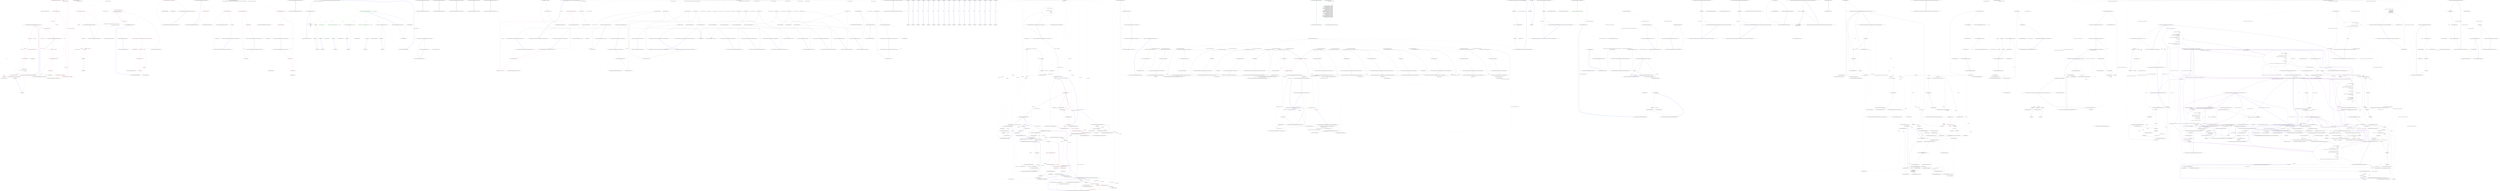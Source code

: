 digraph  {
m0_26 [label="Entry System.Func<T1, T2, T3, TResult>.Invoke(T1, T2, T3)", span="0-0", cluster="System.Func<T1, T2, T3, TResult>.Invoke(T1, T2, T3)", file="DefaultErrorHandler.cs"];
m0_9 [label="Entry Unk.Any", span="", cluster="Unk.Any", file="DefaultErrorHandler.cs"];
m0_27 [label="Entry Nancy.ErrorHandling.DefaultErrorHandler.ModifyResponse(Nancy.HttpStatusCode, Nancy.NancyContext, string)", span="74-74", cluster="Nancy.ErrorHandling.DefaultErrorHandler.ModifyResponse(Nancy.HttpStatusCode, Nancy.NancyContext, string)", file="DefaultErrorHandler.cs"];
m0_28 [label="context.Response == null", span="76-76", cluster="Nancy.ErrorHandling.DefaultErrorHandler.ModifyResponse(Nancy.HttpStatusCode, Nancy.NancyContext, string)", color=red, community=0, file="DefaultErrorHandler.cs"];
m0_29 [label="context.Response = new Response() { StatusCode = statusCode }", span="78-78", cluster="Nancy.ErrorHandling.DefaultErrorHandler.ModifyResponse(Nancy.HttpStatusCode, Nancy.NancyContext, string)", color=red, community=0, file="DefaultErrorHandler.cs"];
m0_30 [label="context.Response.ContentType = ''text/html''", span="81-81", cluster="Nancy.ErrorHandling.DefaultErrorHandler.ModifyResponse(Nancy.HttpStatusCode, Nancy.NancyContext, string)", color=red, community=0, file="DefaultErrorHandler.cs"];
m0_31 [label="context.Response.Contents = s =>\r\n                {\r\n                    using (var writer = new StreamWriter(s, Encoding.UTF8))\r\n                    {\r\n                        writer.Write(errorPage);\r\n                    }\r\n                }", span="82-88", cluster="Nancy.ErrorHandling.DefaultErrorHandler.ModifyResponse(Nancy.HttpStatusCode, Nancy.NancyContext, string)", color=red, community=1, file="DefaultErrorHandler.cs"];
m0_32 [label="Exit Nancy.ErrorHandling.DefaultErrorHandler.ModifyResponse(Nancy.HttpStatusCode, Nancy.NancyContext, string)", span="74-74", cluster="Nancy.ErrorHandling.DefaultErrorHandler.ModifyResponse(Nancy.HttpStatusCode, Nancy.NancyContext, string)", file="DefaultErrorHandler.cs"];
m0_53 [label="Entry Nancy.NancyContext.GetExceptionDetails()", span="67-67", cluster="Nancy.NancyContext.GetExceptionDetails()", file="DefaultErrorHandler.cs"];
m0_46 [label="Entry string.Format(string, object)", span="0-0", cluster="string.Format(string, object)", file="DefaultErrorHandler.cs"];
m0_5 [label="Entry Nancy.ErrorHandling.DefaultErrorHandler.LoadResource(string)", span="91-91", cluster="Nancy.ErrorHandling.DefaultErrorHandler.LoadResource(string)", file="DefaultErrorHandler.cs"];
m0_40 [label="var resourceStream = typeof(INancyEngine).Assembly.GetManifestResourceStream(String.Format(''Nancy.ErrorHandling.Resources.{0}'', filename))", span="93-93", cluster="Nancy.ErrorHandling.DefaultErrorHandler.LoadResource(string)", color=red, community=0, file="DefaultErrorHandler.cs"];
m0_41 [label="resourceStream == null", span="95-95", cluster="Nancy.ErrorHandling.DefaultErrorHandler.LoadResource(string)", color=red, community=0, file="DefaultErrorHandler.cs"];
m0_43 [label="var reader = new StreamReader(resourceStream)", span="100-100", cluster="Nancy.ErrorHandling.DefaultErrorHandler.LoadResource(string)", color=red, community=0, file="DefaultErrorHandler.cs"];
m0_42 [label="return string.Empty;", span="97-97", cluster="Nancy.ErrorHandling.DefaultErrorHandler.LoadResource(string)", color=red, community=0, file="DefaultErrorHandler.cs"];
m0_44 [label="return reader.ReadToEnd();", span="102-102", cluster="Nancy.ErrorHandling.DefaultErrorHandler.LoadResource(string)", color=red, community=0, file="DefaultErrorHandler.cs"];
m0_45 [label="Exit Nancy.ErrorHandling.DefaultErrorHandler.LoadResource(string)", span="91-91", cluster="Nancy.ErrorHandling.DefaultErrorHandler.LoadResource(string)", file="DefaultErrorHandler.cs"];
m0_54 [label="Entry string.Replace(string, string)", span="0-0", cluster="string.Replace(string, string)", file="DefaultErrorHandler.cs"];
m0_38 [label="Entry System.IO.StreamWriter.StreamWriter(System.IO.Stream, System.Text.Encoding)", span="0-0", cluster="System.IO.StreamWriter.StreamWriter(System.IO.Stream, System.Text.Encoding)", file="DefaultErrorHandler.cs"];
m0_47 [label="Entry System.Reflection.Assembly.GetManifestResourceStream(string)", span="0-0", cluster="System.Reflection.Assembly.GetManifestResourceStream(string)", file="DefaultErrorHandler.cs"];
m0_4 [label="Entry System.Collections.Generic.Dictionary<TKey, TValue>.Dictionary()", span="0-0", cluster="System.Collections.Generic.Dictionary<TKey, TValue>.Dictionary()", file="DefaultErrorHandler.cs"];
m0_50 [label="Entry Nancy.ErrorHandling.DefaultErrorHandler.PopulateErrorInfo(Nancy.HttpStatusCode, Nancy.NancyContext, string)", span="106-106", cluster="Nancy.ErrorHandling.DefaultErrorHandler.PopulateErrorInfo(Nancy.HttpStatusCode, Nancy.NancyContext, string)", file="DefaultErrorHandler.cs"];
m0_51 [label="return templateContents.Replace(''[DETAILS]'', context.GetExceptionDetails());", span="108-108", cluster="Nancy.ErrorHandling.DefaultErrorHandler.PopulateErrorInfo(Nancy.HttpStatusCode, Nancy.NancyContext, string)", color=red, community=0, file="DefaultErrorHandler.cs"];
m0_52 [label="Exit Nancy.ErrorHandling.DefaultErrorHandler.PopulateErrorInfo(Nancy.HttpStatusCode, Nancy.NancyContext, string)", span="106-106", cluster="Nancy.ErrorHandling.DefaultErrorHandler.PopulateErrorInfo(Nancy.HttpStatusCode, Nancy.NancyContext, string)", file="DefaultErrorHandler.cs"];
m0_25 [label="Entry string.IsNullOrEmpty(string)", span="0-0", cluster="string.IsNullOrEmpty(string)", file="DefaultErrorHandler.cs"];
m0_6 [label="Entry Nancy.ErrorHandling.DefaultErrorHandler.HandlesStatusCode(Nancy.HttpStatusCode)", span="40-40", cluster="Nancy.ErrorHandling.DefaultErrorHandler.HandlesStatusCode(Nancy.HttpStatusCode)", file="DefaultErrorHandler.cs"];
m0_7 [label="return this.supportedStatusCodes.Any(s => s == statusCode);", span="42-42", cluster="Nancy.ErrorHandling.DefaultErrorHandler.HandlesStatusCode(Nancy.HttpStatusCode)", color=red, community=0, file="DefaultErrorHandler.cs"];
m0_8 [label="Exit Nancy.ErrorHandling.DefaultErrorHandler.HandlesStatusCode(Nancy.HttpStatusCode)", span="40-40", cluster="Nancy.ErrorHandling.DefaultErrorHandler.HandlesStatusCode(Nancy.HttpStatusCode)", file="DefaultErrorHandler.cs"];
m0_13 [label="Entry Nancy.ErrorHandling.DefaultErrorHandler.Handle(Nancy.HttpStatusCode, Nancy.NancyContext)", span="51-51", cluster="Nancy.ErrorHandling.DefaultErrorHandler.Handle(Nancy.HttpStatusCode, Nancy.NancyContext)", file="DefaultErrorHandler.cs"];
m0_14 [label="string errorPage", span="53-53", cluster="Nancy.ErrorHandling.DefaultErrorHandler.Handle(Nancy.HttpStatusCode, Nancy.NancyContext)", color=red, community=0, file="DefaultErrorHandler.cs"];
m0_15 [label="!this.errorPages.TryGetValue(statusCode, out errorPage)", span="55-55", cluster="Nancy.ErrorHandling.DefaultErrorHandler.Handle(Nancy.HttpStatusCode, Nancy.NancyContext)", color=red, community=0, file="DefaultErrorHandler.cs"];
m0_20 [label="this.expansionDelegates.TryGetValue(statusCode, out expansionDelegate)", span="66-66", cluster="Nancy.ErrorHandling.DefaultErrorHandler.Handle(Nancy.HttpStatusCode, Nancy.NancyContext)", color=red, community=0, file="DefaultErrorHandler.cs"];
m0_21 [label="errorPage = expansionDelegate.Invoke(statusCode, context, errorPage)", span="68-68", cluster="Nancy.ErrorHandling.DefaultErrorHandler.Handle(Nancy.HttpStatusCode, Nancy.NancyContext)", color=red, community=0, file="DefaultErrorHandler.cs"];
m0_22 [label="this.ModifyResponse(statusCode, context, errorPage)", span="71-71", cluster="Nancy.ErrorHandling.DefaultErrorHandler.Handle(Nancy.HttpStatusCode, Nancy.NancyContext)", color=red, community=0, file="DefaultErrorHandler.cs"];
m0_16 [label="return;", span="57-57", cluster="Nancy.ErrorHandling.DefaultErrorHandler.Handle(Nancy.HttpStatusCode, Nancy.NancyContext)", color=red, community=0, file="DefaultErrorHandler.cs"];
m0_17 [label="String.IsNullOrEmpty(errorPage)", span="60-60", cluster="Nancy.ErrorHandling.DefaultErrorHandler.Handle(Nancy.HttpStatusCode, Nancy.NancyContext)", color=red, community=0, file="DefaultErrorHandler.cs"];
m0_18 [label="return;", span="62-62", cluster="Nancy.ErrorHandling.DefaultErrorHandler.Handle(Nancy.HttpStatusCode, Nancy.NancyContext)", color=red, community=0, file="DefaultErrorHandler.cs"];
m0_19 [label="Func<HttpStatusCode, NancyContext, string, string> expansionDelegate", span="65-65", cluster="Nancy.ErrorHandling.DefaultErrorHandler.Handle(Nancy.HttpStatusCode, Nancy.NancyContext)", color=red, community=0, file="DefaultErrorHandler.cs"];
m0_23 [label="Exit Nancy.ErrorHandling.DefaultErrorHandler.Handle(Nancy.HttpStatusCode, Nancy.NancyContext)", span="51-51", cluster="Nancy.ErrorHandling.DefaultErrorHandler.Handle(Nancy.HttpStatusCode, Nancy.NancyContext)", file="DefaultErrorHandler.cs"];
m0_34 [label="Entry lambda expression", span="82-88", cluster="lambda expression", file="DefaultErrorHandler.cs"];
m0_11 [label="s == statusCode", span="42-42", cluster="lambda expression", color=red, community=0, file="DefaultErrorHandler.cs"];
m0_10 [label="Entry lambda expression", span="42-42", cluster="lambda expression", file="DefaultErrorHandler.cs"];
m0_12 [label="Exit lambda expression", span="42-42", cluster="lambda expression", file="DefaultErrorHandler.cs"];
m0_36 [label="writer.Write(errorPage)", span="86-86", cluster="lambda expression", color=red, community=0, file="DefaultErrorHandler.cs"];
m0_35 [label="var writer = new StreamWriter(s, Encoding.UTF8)", span="84-84", cluster="lambda expression", color=red, community=0, file="DefaultErrorHandler.cs"];
m0_37 [label="Exit lambda expression", span="82-88", cluster="lambda expression", file="DefaultErrorHandler.cs"];
m0_39 [label="Entry System.IO.StreamWriter.Write(string)", span="0-0", cluster="System.IO.StreamWriter.Write(string)", file="DefaultErrorHandler.cs"];
m0_0 [label="Entry Nancy.ErrorHandling.DefaultErrorHandler.DefaultErrorHandler()", span="21-21", cluster="Nancy.ErrorHandling.DefaultErrorHandler.DefaultErrorHandler()", file="DefaultErrorHandler.cs"];
m0_1 [label="this.errorPages = new Dictionary<HttpStatusCode, string>\r\n                {\r\n                    { HttpStatusCode.NotFound, this.LoadResource(''404.html'') },\r\n                    { HttpStatusCode.InternalServerError, this.LoadResource(''500.html'') },\r\n                }", span="23-27", cluster="Nancy.ErrorHandling.DefaultErrorHandler.DefaultErrorHandler()", color=red, community=1, file="DefaultErrorHandler.cs"];
m0_2 [label="this.expansionDelegates = new Dictionary<HttpStatusCode, Func<HttpStatusCode, NancyContext, string, string>>\r\n                {\r\n                    { HttpStatusCode.InternalServerError, this.PopulateErrorInfo}\r\n                }", span="29-32", cluster="Nancy.ErrorHandling.DefaultErrorHandler.DefaultErrorHandler()", color=red, community=1, file="DefaultErrorHandler.cs"];
m0_3 [label="Exit Nancy.ErrorHandling.DefaultErrorHandler.DefaultErrorHandler()", span="21-21", cluster="Nancy.ErrorHandling.DefaultErrorHandler.DefaultErrorHandler()", file="DefaultErrorHandler.cs"];
m0_24 [label="Entry System.Collections.Generic.IDictionary<TKey, TValue>.TryGetValue(TKey, out TValue)", span="0-0", cluster="System.Collections.Generic.IDictionary<TKey, TValue>.TryGetValue(TKey, out TValue)", file="DefaultErrorHandler.cs"];
m0_48 [label="Entry System.IO.StreamReader.StreamReader(System.IO.Stream)", span="0-0", cluster="System.IO.StreamReader.StreamReader(System.IO.Stream)", file="DefaultErrorHandler.cs"];
m0_49 [label="Entry System.IO.StreamReader.ReadToEnd()", span="0-0", cluster="System.IO.StreamReader.ReadToEnd()", file="DefaultErrorHandler.cs"];
m0_33 [label="Entry Nancy.Response.Response()", span="15-15", cluster="Nancy.Response.Response()", file="DefaultErrorHandler.cs"];
m0_55 [label="Nancy.ErrorHandling.DefaultErrorHandler", span="", file="DefaultErrorHandler.cs"];
m0_56 [label="Nancy.HttpStatusCode", span="", file="DefaultErrorHandler.cs"];
m0_57 [label=string, span="", file="DefaultErrorHandler.cs"];
m1_0 [label="Entry Nancy.Tests.Unit.ErrorHandling.DefaultErrorHandlerFixture.DefaultErrorHandlerFixture()", span="14-14", cluster="Nancy.Tests.Unit.ErrorHandling.DefaultErrorHandlerFixture.DefaultErrorHandlerFixture()", file="DefaultErrorHandlerFixture.cs"];
m1_1 [label="this.errorHandler = new DefaultErrorHandler()", span="16-16", cluster="Nancy.Tests.Unit.ErrorHandling.DefaultErrorHandlerFixture.DefaultErrorHandlerFixture()", color=red, community=0, file="DefaultErrorHandlerFixture.cs"];
m1_2 [label="Exit Nancy.Tests.Unit.ErrorHandling.DefaultErrorHandlerFixture.DefaultErrorHandlerFixture()", span="14-14", cluster="Nancy.Tests.Unit.ErrorHandling.DefaultErrorHandlerFixture.DefaultErrorHandlerFixture()", file="DefaultErrorHandlerFixture.cs"];
m1_3 [label="Entry Nancy.ErrorHandling.DefaultErrorHandler.DefaultErrorHandler()", span="21-21", cluster="Nancy.ErrorHandling.DefaultErrorHandler.DefaultErrorHandler()", file="DefaultErrorHandlerFixture.cs"];
m1_20 [label="Entry Nancy.Tests.Unit.ErrorHandling.DefaultErrorHandlerFixture.Should_create_response_if_it_doesnt_exist_in_context()", span="62-62", cluster="Nancy.Tests.Unit.ErrorHandling.DefaultErrorHandlerFixture.Should_create_response_if_it_doesnt_exist_in_context()", file="DefaultErrorHandlerFixture.cs"];
m1_21 [label="var context = new NancyContext()", span="64-64", cluster="Nancy.Tests.Unit.ErrorHandling.DefaultErrorHandlerFixture.Should_create_response_if_it_doesnt_exist_in_context()", color=red, community=0, file="DefaultErrorHandlerFixture.cs"];
m1_22 [label="this.errorHandler.Handle(HttpStatusCode.NotFound, context)", span="66-66", cluster="Nancy.Tests.Unit.ErrorHandling.DefaultErrorHandlerFixture.Should_create_response_if_it_doesnt_exist_in_context()", color=red, community=0, file="DefaultErrorHandlerFixture.cs"];
m1_23 [label="context.Response.ShouldNotBeNull()", span="68-68", cluster="Nancy.Tests.Unit.ErrorHandling.DefaultErrorHandlerFixture.Should_create_response_if_it_doesnt_exist_in_context()", color=red, community=0, file="DefaultErrorHandlerFixture.cs"];
m1_24 [label="Exit Nancy.Tests.Unit.ErrorHandling.DefaultErrorHandlerFixture.Should_create_response_if_it_doesnt_exist_in_context()", span="62-62", cluster="Nancy.Tests.Unit.ErrorHandling.DefaultErrorHandlerFixture.Should_create_response_if_it_doesnt_exist_in_context()", file="DefaultErrorHandlerFixture.cs"];
m1_10 [label="Entry Nancy.Tests.Unit.ErrorHandling.DefaultErrorHandlerFixture.Should_set_response_contents_if_required()", span="51-51", cluster="Nancy.Tests.Unit.ErrorHandling.DefaultErrorHandlerFixture.Should_set_response_contents_if_required()", file="DefaultErrorHandlerFixture.cs"];
m1_11 [label="var context = new NancyContext()", span="53-53", cluster="Nancy.Tests.Unit.ErrorHandling.DefaultErrorHandlerFixture.Should_set_response_contents_if_required()", color=red, community=0, file="DefaultErrorHandlerFixture.cs"];
m1_12 [label="context.Response = new Response()", span="54-54", cluster="Nancy.Tests.Unit.ErrorHandling.DefaultErrorHandlerFixture.Should_set_response_contents_if_required()", color=red, community=0, file="DefaultErrorHandlerFixture.cs"];
m1_13 [label="this.errorHandler.Handle(HttpStatusCode.NotFound, context)", span="56-56", cluster="Nancy.Tests.Unit.ErrorHandling.DefaultErrorHandlerFixture.Should_set_response_contents_if_required()", color=red, community=0, file="DefaultErrorHandlerFixture.cs"];
m1_14 [label="context.Response.Contents.ShouldNotBeNull()", span="58-58", cluster="Nancy.Tests.Unit.ErrorHandling.DefaultErrorHandlerFixture.Should_set_response_contents_if_required()", color=red, community=0, file="DefaultErrorHandlerFixture.cs"];
m1_15 [label="Exit Nancy.Tests.Unit.ErrorHandling.DefaultErrorHandlerFixture.Should_set_response_contents_if_required()", span="51-51", cluster="Nancy.Tests.Unit.ErrorHandling.DefaultErrorHandlerFixture.Should_set_response_contents_if_required()", file="DefaultErrorHandlerFixture.cs"];
m1_4 [label="Entry Nancy.Tests.Unit.ErrorHandling.DefaultErrorHandlerFixture.Should_not_handle_non_error_codes(Nancy.HttpStatusCode)", span="43-43", cluster="Nancy.Tests.Unit.ErrorHandling.DefaultErrorHandlerFixture.Should_not_handle_non_error_codes(Nancy.HttpStatusCode)", file="DefaultErrorHandlerFixture.cs"];
m1_5 [label="var result = this.errorHandler.HandlesStatusCode(code)", span="45-45", cluster="Nancy.Tests.Unit.ErrorHandling.DefaultErrorHandlerFixture.Should_not_handle_non_error_codes(Nancy.HttpStatusCode)", color=red, community=0, file="DefaultErrorHandlerFixture.cs"];
m1_6 [label="result.ShouldBeFalse()", span="47-47", cluster="Nancy.Tests.Unit.ErrorHandling.DefaultErrorHandlerFixture.Should_not_handle_non_error_codes(Nancy.HttpStatusCode)", color=red, community=0, file="DefaultErrorHandlerFixture.cs"];
m1_7 [label="Exit Nancy.Tests.Unit.ErrorHandling.DefaultErrorHandlerFixture.Should_not_handle_non_error_codes(Nancy.HttpStatusCode)", span="43-43", cluster="Nancy.Tests.Unit.ErrorHandling.DefaultErrorHandlerFixture.Should_not_handle_non_error_codes(Nancy.HttpStatusCode)", file="DefaultErrorHandlerFixture.cs"];
m1_18 [label="Entry Nancy.ErrorHandling.IErrorHandler.Handle(Nancy.HttpStatusCode, Nancy.NancyContext)", span="19-19", cluster="Nancy.ErrorHandling.IErrorHandler.Handle(Nancy.HttpStatusCode, Nancy.NancyContext)", file="DefaultErrorHandlerFixture.cs"];
m1_9 [label="Entry bool.ShouldBeFalse()", span="75-75", cluster="bool.ShouldBeFalse()", file="DefaultErrorHandlerFixture.cs"];
m1_16 [label="Entry Nancy.NancyContext.NancyContext()", span="14-14", cluster="Nancy.NancyContext.NancyContext()", file="DefaultErrorHandlerFixture.cs"];
m1_25 [label="Entry Nancy.Tests.Unit.ErrorHandling.DefaultErrorHandlerFixture.FakeContents(System.IO.Stream)", span="71-71", cluster="Nancy.Tests.Unit.ErrorHandling.DefaultErrorHandlerFixture.FakeContents(System.IO.Stream)", file="DefaultErrorHandlerFixture.cs"];
m1_26 [label="Exit Nancy.Tests.Unit.ErrorHandling.DefaultErrorHandlerFixture.FakeContents(System.IO.Stream)", span="71-71", cluster="Nancy.Tests.Unit.ErrorHandling.DefaultErrorHandlerFixture.FakeContents(System.IO.Stream)", file="DefaultErrorHandlerFixture.cs"];
m1_17 [label="Entry Nancy.Response.Response()", span="15-15", cluster="Nancy.Response.Response()", file="DefaultErrorHandlerFixture.cs"];
m1_19 [label="Entry object.ShouldNotBeNull()", span="125-125", cluster="object.ShouldNotBeNull()", file="DefaultErrorHandlerFixture.cs"];
m1_8 [label="Entry Nancy.ErrorHandling.IErrorHandler.HandlesStatusCode(Nancy.HttpStatusCode)", span="12-12", cluster="Nancy.ErrorHandling.IErrorHandler.HandlesStatusCode(Nancy.HttpStatusCode)", file="DefaultErrorHandlerFixture.cs"];
m1_27 [label="Nancy.Tests.Unit.ErrorHandling.DefaultErrorHandlerFixture", span="", file="DefaultErrorHandlerFixture.cs"];
m2_3 [label="Entry Nancy.Conventions.DefaultViewLocationConventions.ConfigureViewLocationConventions(Nancy.Conventions.NancyConventions)", span="37-37", cluster="Nancy.Conventions.DefaultViewLocationConventions.ConfigureViewLocationConventions(Nancy.Conventions.NancyConventions)", file="FakeViewEngineHost.cs"];
m2_0 [label="Entry Nancy.Tests.Fakes.FakeViewEngineHost.HtmlEncode(string)", span="15-15", cluster="Nancy.Tests.Fakes.FakeViewEngineHost.HtmlEncode(string)", file="FakeViewEngineHost.cs"];
m2_1 [label="return input.Replace(''&'', ''&amp;'').\r\n                Replace(''<'', ''&lt;'').\r\n                Replace(''>'', ''&gt;'').\r\n                Replace(''\'''', ''&quot;'');", span="17-20", cluster="Nancy.Tests.Fakes.FakeViewEngineHost.HtmlEncode(string)", file="FakeViewEngineHost.cs"];
m2_2 [label="Exit Nancy.Tests.Fakes.FakeViewEngineHost.HtmlEncode(string)", span="15-15", cluster="Nancy.Tests.Fakes.FakeViewEngineHost.HtmlEncode(string)", file="FakeViewEngineHost.cs"];
m2_10 [label="Exit Nancy.Tests.Fakes.FakeViewEngineHost.GetUriString(string, params string[])", span="40-40", cluster="Nancy.Tests.Fakes.FakeViewEngineHost.GetUriString(string, params string[])", color=green, community=0, file="FakeViewEngineHost.cs"];
m2_11 [label="Entry System.NotImplementedException.NotImplementedException()", span="0-0", cluster="System.NotImplementedException.NotImplementedException()", file="FakeViewEngineHost.cs"];
m2_8 [label="Entry Nancy.Tests.Fakes.FakeViewEngineHost.GetUriString(string, params string[])", span="40-40", cluster="Nancy.Tests.Fakes.FakeViewEngineHost.GetUriString(string, params string[])", file="FakeViewEngineHost.cs"];
m2_9 [label="throw new NotImplementedException();", span="42-42", cluster="Nancy.Tests.Fakes.FakeViewEngineHost.GetUriString(string, params string[])", file="FakeViewEngineHost.cs"];
m2_12 [label="Nancy.Tests.Fakes.FakeViewEngineHost", span="", cluster="System.Collections.Generic.List<T>.List()", file="FakeViewEngineHost.cs"];
m2_23 [label="Entry string.TrimStart(params char[])", span="0-0", cluster="string.TrimStart(params char[])", file="FakeViewEngineHost.cs"];
m2_28 [label="Entry string.Concat(string, string, string)", span="0-0", cluster="string.Concat(string, string, string)", file="FakeViewEngineHost.cs"];
m2_19 [label="Entry string.Concat(string, string)", span="0-0", cluster="string.Concat(string, string)", file="FakeViewEngineHost.cs"];
m2_32 [label="Entry lambda expression", span="61-63", cluster="lambda expression", file="FakeViewEngineHost.cs"];
m2_14 [label="return viewName;", span="42-42", cluster="lambda expression", file="FakeViewEngineHost.cs"];
m2_17 [label="return string.Concat(''views/'', viewName);", span="46-46", cluster="lambda expression", color=green, community=0, file="FakeViewEngineHost.cs"];
m2_21 [label="return string.Concat(''views/'', viewLocationContext.ModulePath.TrimStart(new[] {'/'}), ''/'', viewName);", span="50-50", cluster="lambda expression", color=green, community=0, file="FakeViewEngineHost.cs"];
m2_26 [label="return string.Concat(viewLocationContext.ModulePath.TrimStart(new[] { '/' }), ''/'', viewName);", span="54-54", cluster="lambda expression", color=green, community=0, file="FakeViewEngineHost.cs"];
m2_30 [label="return string.Concat(''views/'', viewLocationContext.ModuleName, ''/'', viewName);", span="58-58", cluster="lambda expression", file="FakeViewEngineHost.cs"];
m2_33 [label="return string.Concat(viewLocationContext.ModuleName, ''/'', viewName);", span="62-62", cluster="lambda expression", file="FakeViewEngineHost.cs"];
m2_16 [label="Entry lambda expression", span="45-47", cluster="lambda expression", file="FakeViewEngineHost.cs"];
m2_18 [label="Exit lambda expression", span="45-47", cluster="lambda expression", file="FakeViewEngineHost.cs"];
m2_20 [label="Entry lambda expression", span="49-51", cluster="lambda expression", file="FakeViewEngineHost.cs"];
m2_22 [label="Exit lambda expression", span="49-51", cluster="lambda expression", file="FakeViewEngineHost.cs"];
m2_25 [label="Entry lambda expression", span="53-55", cluster="lambda expression", file="FakeViewEngineHost.cs"];
m2_27 [label="Exit lambda expression", span="53-55", cluster="lambda expression", file="FakeViewEngineHost.cs"];
m2_13 [label="Entry lambda expression", span="41-43", cluster="lambda expression", file="FakeViewEngineHost.cs"];
m2_15 [label="Exit lambda expression", span="41-43", cluster="lambda expression", file="FakeViewEngineHost.cs"];
m2_29 [label="Entry lambda expression", span="57-59", cluster="lambda expression", file="FakeViewEngineHost.cs"];
m2_31 [label="Exit lambda expression", span="57-59", cluster="lambda expression", file="FakeViewEngineHost.cs"];
m2_34 [label="Exit lambda expression", span="61-63", cluster="lambda expression", file="FakeViewEngineHost.cs"];
m2_7 [label="Entry System.Func<T1, T2, TResult>.Invoke(T1, T2)", span="0-0", cluster="System.Func<T1, T2, TResult>.Invoke(T1, T2)", file="FakeViewEngineHost.cs"];
m2_24 [label="Entry string.Concat(string, string, string, string)", span="0-0", cluster="string.Concat(string, string, string, string)", file="FakeViewEngineHost.cs"];
m2_4 [label="Entry Nancy.Tests.Fakes.FakeViewEngineHost.GetTemplate(string, object)", span="29-29", cluster="Nancy.Tests.Fakes.FakeViewEngineHost.GetTemplate(string, object)", file="FakeViewEngineHost.cs"];
m2_5 [label="return this.GetTemplateCallback != null ? this.GetTemplateCallback.Invoke(templateName, model) : string.Empty;", span="31-31", cluster="Nancy.Tests.Fakes.FakeViewEngineHost.GetTemplate(string, object)", file="FakeViewEngineHost.cs"];
m2_6 [label="Exit Nancy.Tests.Fakes.FakeViewEngineHost.GetTemplate(string, object)", span="29-29", cluster="Nancy.Tests.Fakes.FakeViewEngineHost.GetTemplate(string, object)", file="FakeViewEngineHost.cs"];
m3_2 [label="Entry Nancy.ErrorHandling.IErrorHandler.Handle(Nancy.HttpStatusCode, Nancy.NancyContext)", span="19-19", cluster="Nancy.ErrorHandling.IErrorHandler.Handle(Nancy.HttpStatusCode, Nancy.NancyContext)", file="IErrorHandler.cs"];
m3_3 [label="Exit Nancy.ErrorHandling.IErrorHandler.Handle(Nancy.HttpStatusCode, Nancy.NancyContext)", span="19-19", cluster="Nancy.ErrorHandling.IErrorHandler.Handle(Nancy.HttpStatusCode, Nancy.NancyContext)", file="IErrorHandler.cs"];
m3_0 [label="Entry Nancy.ErrorHandling.IErrorHandler.HandlesStatusCode(Nancy.HttpStatusCode)", span="12-12", cluster="Nancy.ErrorHandling.IErrorHandler.HandlesStatusCode(Nancy.HttpStatusCode)", file="IErrorHandler.cs"];
m3_1 [label="Exit Nancy.ErrorHandling.IErrorHandler.HandlesStatusCode(Nancy.HttpStatusCode)", span="12-12", cluster="Nancy.ErrorHandling.IErrorHandler.HandlesStatusCode(Nancy.HttpStatusCode)", file="IErrorHandler.cs"];
m4_4 [label="Entry Nancy.ViewEngines.SuperSimpleViewEngine.IViewEngineHost.GetUriString(string, params string[])", span="29-29", cluster="Nancy.ViewEngines.SuperSimpleViewEngine.IViewEngineHost.GetUriString(string, params string[])", file="IViewEngineHost.cs"];
m4_5 [label="Exit Nancy.ViewEngines.SuperSimpleViewEngine.IViewEngineHost.GetUriString(string, params string[])", span="29-29", cluster="Nancy.ViewEngines.SuperSimpleViewEngine.IViewEngineHost.GetUriString(string, params string[])", file="IViewEngineHost.cs"];
m4_0 [label="Entry Nancy.ViewEngines.SuperSimpleViewEngine.IViewEngineHost.HtmlEncode(string)", span="13-13", cluster="Nancy.ViewEngines.SuperSimpleViewEngine.IViewEngineHost.HtmlEncode(string)", file="IViewEngineHost.cs"];
m4_1 [label="Exit Nancy.ViewEngines.SuperSimpleViewEngine.IViewEngineHost.HtmlEncode(string)", span="13-13", cluster="Nancy.ViewEngines.SuperSimpleViewEngine.IViewEngineHost.HtmlEncode(string)", file="IViewEngineHost.cs"];
m4_2 [label="Entry Nancy.ViewEngines.SuperSimpleViewEngine.IViewEngineHost.GetTemplate(string, object)", span="21-21", cluster="Nancy.ViewEngines.SuperSimpleViewEngine.IViewEngineHost.GetTemplate(string, object)", file="IViewEngineHost.cs"];
m4_3 [label="Exit Nancy.ViewEngines.SuperSimpleViewEngine.IViewEngineHost.GetTemplate(string, object)", span="21-21", cluster="Nancy.ViewEngines.SuperSimpleViewEngine.IViewEngineHost.GetTemplate(string, object)", file="IViewEngineHost.cs"];
m5_60 [label="Entry Nancy.Tests.Unit.NancyModuleFixture.Should_store_route_with_null_condition_when_route_indexer_is_invoked_without_a_condition()", span="75-75", cluster="Nancy.Tests.Unit.NancyModuleFixture.Should_store_route_with_null_condition_when_route_indexer_is_invoked_without_a_condition()", file="MainModule.cs"];
m5_61 [label="this.module.Get[''/test''] = d => null", span="77-77", cluster="Nancy.Tests.Unit.NancyModuleFixture.Should_store_route_with_null_condition_when_route_indexer_is_invoked_without_a_condition()", file="MainModule.cs"];
m5_62 [label="module.Routes.First().Description.Condition.ShouldBeNull()", span="79-79", cluster="Nancy.Tests.Unit.NancyModuleFixture.Should_store_route_with_null_condition_when_route_indexer_is_invoked_without_a_condition()", file="MainModule.cs"];
m5_63 [label="Exit Nancy.Tests.Unit.NancyModuleFixture.Should_store_route_with_null_condition_when_route_indexer_is_invoked_without_a_condition()", span="75-75", cluster="Nancy.Tests.Unit.NancyModuleFixture.Should_store_route_with_null_condition_when_route_indexer_is_invoked_without_a_condition()", file="MainModule.cs"];
m5_118 [label="Entry Nancy.Tests.Unit.NancyModuleFixture.Should_store_two_routes_when_registering_single_get_method()", span="135-135", cluster="Nancy.Tests.Unit.NancyModuleFixture.Should_store_two_routes_when_registering_single_get_method()", file="MainModule.cs"];
m5_119 [label="var moduleWithBasePath = new CustomNancyModule()", span="137-137", cluster="Nancy.Tests.Unit.NancyModuleFixture.Should_store_two_routes_when_registering_single_get_method()", color=red, community=0, file="MainModule.cs"];
m5_120 [label="moduleWithBasePath.Get[''/Test1'', ''/Test2''] = d => null", span="139-139", cluster="Nancy.Tests.Unit.NancyModuleFixture.Should_store_two_routes_when_registering_single_get_method()", color=red, community=0, file="MainModule.cs"];
m5_121 [label="moduleWithBasePath.Routes.First().Description.Path.ShouldEqual(''/Test1'')", span="141-141", cluster="Nancy.Tests.Unit.NancyModuleFixture.Should_store_two_routes_when_registering_single_get_method()", color=red, community=0, file="MainModule.cs"];
m5_122 [label="moduleWithBasePath.Routes.Last().Description.Path.ShouldEqual(''/Test2'')", span="142-142", cluster="Nancy.Tests.Unit.NancyModuleFixture.Should_store_two_routes_when_registering_single_get_method()", file="MainModule.cs"];
m5_123 [label="Exit Nancy.Tests.Unit.NancyModuleFixture.Should_store_two_routes_when_registering_single_get_method()", span="135-135", cluster="Nancy.Tests.Unit.NancyModuleFixture.Should_store_two_routes_when_registering_single_get_method()", file="MainModule.cs"];
m5_13 [label="Entry Nancy.Tests.Unit.NancyModuleFixture.Adds_route_when_put_indexer_used()", span="25-25", cluster="Nancy.Tests.Unit.NancyModuleFixture.Adds_route_when_put_indexer_used()", file="MainModule.cs"];
m5_14 [label="this.module.Put[''/test''] = d => null", span="27-27", cluster="Nancy.Tests.Unit.NancyModuleFixture.Adds_route_when_put_indexer_used()", file="MainModule.cs"];
m5_15 [label="this.module.Routes.Count().ShouldEqual(1)", span="29-29", cluster="Nancy.Tests.Unit.NancyModuleFixture.Adds_route_when_put_indexer_used()", file="MainModule.cs"];
m5_16 [label="Exit Nancy.Tests.Unit.NancyModuleFixture.Adds_route_when_put_indexer_used()", span="25-25", cluster="Nancy.Tests.Unit.NancyModuleFixture.Adds_route_when_put_indexer_used()", file="MainModule.cs"];
m5_80 [label="Entry Nancy.Tests.Unit.NancyModuleFixture.Should_add_route_with_get_method_when_added_using_get_indexer()", span="93-93", cluster="Nancy.Tests.Unit.NancyModuleFixture.Should_add_route_with_get_method_when_added_using_get_indexer()", file="MainModule.cs"];
m5_81 [label="this.module.Get[''/test''] = d => null", span="95-95", cluster="Nancy.Tests.Unit.NancyModuleFixture.Should_add_route_with_get_method_when_added_using_get_indexer()", file="MainModule.cs"];
m5_82 [label="module.Routes.First().Description.Method.ShouldEqual(''GET'')", span="97-97", cluster="Nancy.Tests.Unit.NancyModuleFixture.Should_add_route_with_get_method_when_added_using_get_indexer()", file="MainModule.cs"];
m5_83 [label="Exit Nancy.Tests.Unit.NancyModuleFixture.Should_add_route_with_get_method_when_added_using_get_indexer()", span="93-93", cluster="Nancy.Tests.Unit.NancyModuleFixture.Should_add_route_with_get_method_when_added_using_get_indexer()", file="MainModule.cs"];
m5_73 [label="Entry object.ShouldBeSameAs(object)", span="130-130", cluster="object.ShouldBeSameAs(object)", file="MainModule.cs"];
m5_41 [label="Entry Nancy.Tests.Unit.NancyModuleFixture.Should_store_route_with_specified_path_when_route_indexer_is_invoked_with_a_path_but_no_condition()", span="57-57", cluster="Nancy.Tests.Unit.NancyModuleFixture.Should_store_route_with_specified_path_when_route_indexer_is_invoked_with_a_path_but_no_condition()", file="MainModule.cs"];
m5_42 [label="this.module.Get[''/test''] = d => null", span="59-59", cluster="Nancy.Tests.Unit.NancyModuleFixture.Should_store_route_with_specified_path_when_route_indexer_is_invoked_with_a_path_but_no_condition()", file="MainModule.cs"];
m5_43 [label="module.Routes.First().Description.Path.ShouldEqual(''/test'')", span="61-61", cluster="Nancy.Tests.Unit.NancyModuleFixture.Should_store_route_with_specified_path_when_route_indexer_is_invoked_with_a_path_but_no_condition()", file="MainModule.cs"];
m5_44 [label="Exit Nancy.Tests.Unit.NancyModuleFixture.Should_store_route_with_specified_path_when_route_indexer_is_invoked_with_a_path_but_no_condition()", span="57-57", cluster="Nancy.Tests.Unit.NancyModuleFixture.Should_store_route_with_specified_path_when_route_indexer_is_invoked_with_a_path_but_no_condition()", file="MainModule.cs"];
m5_136 [label="Entry Nancy.Tests.Unit.NancyModuleFixture.CustomNancyModule.CustomRouteBuilder.CustomRouteBuilder(string, Nancy.NancyModule)", span="164-164", cluster="Nancy.Tests.Unit.NancyModuleFixture.CustomNancyModule.CustomRouteBuilder.CustomRouteBuilder(string, Nancy.NancyModule)", file="MainModule.cs"];
m5_137 [label="Exit Nancy.Tests.Unit.NancyModuleFixture.CustomNancyModule.CustomRouteBuilder.CustomRouteBuilder(string, Nancy.NancyModule)", span="164-164", cluster="Nancy.Tests.Unit.NancyModuleFixture.CustomNancyModule.CustomRouteBuilder.CustomRouteBuilder(string, Nancy.NancyModule)", file="MainModule.cs"];
m5_9 [label="Entry object.ShouldEqual(object)", span="95-95", cluster="object.ShouldEqual(object)", file="MainModule.cs"];
m5_49 [label="Entry Nancy.Tests.Unit.NancyModuleFixture.Should_store_route_with_specified_path_when_route_indexer_is_invoked_with_a_path_and_condition()", span="65-65", cluster="Nancy.Tests.Unit.NancyModuleFixture.Should_store_route_with_specified_path_when_route_indexer_is_invoked_with_a_path_and_condition()", file="MainModule.cs"];
m5_50 [label="Func<NancyContext, bool> condition = r => true", span="67-67", cluster="Nancy.Tests.Unit.NancyModuleFixture.Should_store_route_with_specified_path_when_route_indexer_is_invoked_with_a_path_and_condition()", file="MainModule.cs"];
m5_51 [label="this.module.Get[''/test'', condition] = d => null", span="69-69", cluster="Nancy.Tests.Unit.NancyModuleFixture.Should_store_route_with_specified_path_when_route_indexer_is_invoked_with_a_path_and_condition()", file="MainModule.cs"];
m5_52 [label="module.Routes.First().Description.Path.ShouldEqual(''/test'')", span="71-71", cluster="Nancy.Tests.Unit.NancyModuleFixture.Should_store_route_with_specified_path_when_route_indexer_is_invoked_with_a_path_and_condition()", file="MainModule.cs"];
m5_53 [label="Exit Nancy.Tests.Unit.NancyModuleFixture.Should_store_route_with_specified_path_when_route_indexer_is_invoked_with_a_path_and_condition()", span="65-65", cluster="Nancy.Tests.Unit.NancyModuleFixture.Should_store_route_with_specified_path_when_route_indexer_is_invoked_with_a_path_and_condition()", file="MainModule.cs"];
m5_34 [label="Entry Nancy.Tests.Unit.NancyModuleFixture.Adds_route_when_options_indexer_userd()", span="49-49", cluster="Nancy.Tests.Unit.NancyModuleFixture.Adds_route_when_options_indexer_userd()", file="MainModule.cs"];
m5_35 [label="this.module.Options[''/test''] = d => null", span="51-51", cluster="Nancy.Tests.Unit.NancyModuleFixture.Adds_route_when_options_indexer_userd()", file="MainModule.cs"];
m5_36 [label="this.module.Routes.Count().ShouldEqual(1)", span="53-53", cluster="Nancy.Tests.Unit.NancyModuleFixture.Adds_route_when_options_indexer_userd()", file="MainModule.cs"];
m5_37 [label="Exit Nancy.Tests.Unit.NancyModuleFixture.Adds_route_when_options_indexer_userd()", span="49-49", cluster="Nancy.Tests.Unit.NancyModuleFixture.Adds_route_when_options_indexer_userd()", file="MainModule.cs"];
m5_64 [label="Entry object.ShouldBeNull()", span="135-135", cluster="object.ShouldBeNull()", file="MainModule.cs"];
m5_27 [label="Entry Nancy.Tests.Unit.NancyModuleFixture.Adds_route_when_delete_indexer_used()", span="41-41", cluster="Nancy.Tests.Unit.NancyModuleFixture.Adds_route_when_delete_indexer_used()", file="MainModule.cs"];
m5_28 [label="this.module.Delete[''/test''] = d => null", span="43-43", cluster="Nancy.Tests.Unit.NancyModuleFixture.Adds_route_when_delete_indexer_used()", file="MainModule.cs"];
m5_29 [label="this.module.Routes.Count().ShouldEqual(1)", span="45-45", cluster="Nancy.Tests.Unit.NancyModuleFixture.Adds_route_when_delete_indexer_used()", file="MainModule.cs"];
m5_30 [label="Exit Nancy.Tests.Unit.NancyModuleFixture.Adds_route_when_delete_indexer_used()", span="41-41", cluster="Nancy.Tests.Unit.NancyModuleFixture.Adds_route_when_delete_indexer_used()", file="MainModule.cs"];
m5_114 [label="Entry System.Collections.Generic.IEnumerable<TSource>.Last<TSource>()", span="0-0", cluster="System.Collections.Generic.IEnumerable<TSource>.Last<TSource>()", file="MainModule.cs"];
m5_94 [label="Entry Nancy.Tests.Unit.NancyModuleFixture.Should_add_route_with_post_method_when_added_using_get_indexer()", span="109-109", cluster="Nancy.Tests.Unit.NancyModuleFixture.Should_add_route_with_post_method_when_added_using_get_indexer()", file="MainModule.cs"];
m5_95 [label="this.module.Post[''/test''] = d => null", span="111-111", cluster="Nancy.Tests.Unit.NancyModuleFixture.Should_add_route_with_post_method_when_added_using_get_indexer()", file="MainModule.cs"];
m5_96 [label="module.Routes.First().Description.Method.ShouldEqual(''POST'')", span="113-113", cluster="Nancy.Tests.Unit.NancyModuleFixture.Should_add_route_with_post_method_when_added_using_get_indexer()", file="MainModule.cs"];
m5_97 [label="Exit Nancy.Tests.Unit.NancyModuleFixture.Should_add_route_with_post_method_when_added_using_get_indexer()", span="109-109", cluster="Nancy.Tests.Unit.NancyModuleFixture.Should_add_route_with_post_method_when_added_using_get_indexer()", file="MainModule.cs"];
m5_68 [label="Entry Nancy.Tests.Unit.NancyModuleFixture.Should_store_route_with_condition_when_route_indexer_is_invoked_with_a_condition()", span="83-83", cluster="Nancy.Tests.Unit.NancyModuleFixture.Should_store_route_with_condition_when_route_indexer_is_invoked_with_a_condition()", file="MainModule.cs"];
m5_69 [label="Func<NancyContext, bool> condition = r => true", span="85-85", cluster="Nancy.Tests.Unit.NancyModuleFixture.Should_store_route_with_condition_when_route_indexer_is_invoked_with_a_condition()", file="MainModule.cs"];
m5_70 [label="this.module.Get[''/test'', condition] = d => null", span="87-87", cluster="Nancy.Tests.Unit.NancyModuleFixture.Should_store_route_with_condition_when_route_indexer_is_invoked_with_a_condition()", file="MainModule.cs"];
m5_71 [label="module.Routes.First().Description.Condition.ShouldBeSameAs(condition)", span="89-89", cluster="Nancy.Tests.Unit.NancyModuleFixture.Should_store_route_with_condition_when_route_indexer_is_invoked_with_a_condition()", file="MainModule.cs"];
m5_72 [label="Exit Nancy.Tests.Unit.NancyModuleFixture.Should_store_route_with_condition_when_route_indexer_is_invoked_with_a_condition()", span="83-83", cluster="Nancy.Tests.Unit.NancyModuleFixture.Should_store_route_with_condition_when_route_indexer_is_invoked_with_a_condition()", file="MainModule.cs"];
m5_20 [label="Entry Nancy.Tests.Unit.NancyModuleFixture.Adds_route_when_post_indexer_used()", span="33-33", cluster="Nancy.Tests.Unit.NancyModuleFixture.Adds_route_when_post_indexer_used()", file="MainModule.cs"];
m5_21 [label="this.module.Post[''/test''] = d => null", span="35-35", cluster="Nancy.Tests.Unit.NancyModuleFixture.Adds_route_when_post_indexer_used()", file="MainModule.cs"];
m5_22 [label="this.module.Routes.Count().ShouldEqual(1)", span="37-37", cluster="Nancy.Tests.Unit.NancyModuleFixture.Adds_route_when_post_indexer_used()", file="MainModule.cs"];
m5_23 [label="Exit Nancy.Tests.Unit.NancyModuleFixture.Adds_route_when_post_indexer_used()", span="33-33", cluster="Nancy.Tests.Unit.NancyModuleFixture.Adds_route_when_post_indexer_used()", file="MainModule.cs"];
m5_128 [label="Entry Nancy.Tests.Unit.NancyModuleFixture.Should_store_single_route_when_calling_non_overridden_post_from_sub_module()", span="146-146", cluster="Nancy.Tests.Unit.NancyModuleFixture.Should_store_single_route_when_calling_non_overridden_post_from_sub_module()", file="MainModule.cs"];
m5_129 [label="var moduleWithBasePath = new CustomNancyModule()", span="148-148", cluster="Nancy.Tests.Unit.NancyModuleFixture.Should_store_single_route_when_calling_non_overridden_post_from_sub_module()", file="MainModule.cs"];
m5_130 [label="moduleWithBasePath.Post[''/Test1''] = d => null", span="150-150", cluster="Nancy.Tests.Unit.NancyModuleFixture.Should_store_single_route_when_calling_non_overridden_post_from_sub_module()", file="MainModule.cs"];
m5_131 [label="moduleWithBasePath.Routes.Last().Description.Path.ShouldEqual(''/Test1'')", span="152-152", cluster="Nancy.Tests.Unit.NancyModuleFixture.Should_store_single_route_when_calling_non_overridden_post_from_sub_module()", file="MainModule.cs"];
m5_132 [label="Exit Nancy.Tests.Unit.NancyModuleFixture.Should_store_single_route_when_calling_non_overridden_post_from_sub_module()", span="146-146", cluster="Nancy.Tests.Unit.NancyModuleFixture.Should_store_single_route_when_calling_non_overridden_post_from_sub_module()", file="MainModule.cs"];
m5_3 [label="Entry Nancy.Tests.Fakes.FakeNancyModuleNoRoutes.FakeNancyModuleNoRoutes()", span="7-7", cluster="Nancy.Tests.Fakes.FakeNancyModuleNoRoutes.FakeNancyModuleNoRoutes()", file="MainModule.cs"];
m5_45 [label="Entry System.Collections.Generic.IEnumerable<TSource>.First<TSource>()", span="0-0", cluster="System.Collections.Generic.IEnumerable<TSource>.First<TSource>()", file="MainModule.cs"];
m5_133 [label="Entry lambda expression", span="150-150", cluster="lambda expression", file="MainModule.cs"];
m5_10 [label="Entry lambda expression", span="19-19", cluster="lambda expression", file="MainModule.cs"];
m5_11 [label=null, span="19-19", cluster="lambda expression", file="MainModule.cs"];
m5_12 [label="Exit lambda expression", span="19-19", cluster="lambda expression", file="MainModule.cs"];
m5_17 [label="Entry lambda expression", span="27-27", cluster="lambda expression", file="MainModule.cs"];
m5_18 [label=null, span="27-27", cluster="lambda expression", file="MainModule.cs"];
m5_19 [label="Exit lambda expression", span="27-27", cluster="lambda expression", file="MainModule.cs"];
m5_24 [label="Entry lambda expression", span="35-35", cluster="lambda expression", file="MainModule.cs"];
m5_25 [label=null, span="35-35", cluster="lambda expression", file="MainModule.cs"];
m5_26 [label="Exit lambda expression", span="35-35", cluster="lambda expression", file="MainModule.cs"];
m5_31 [label="Entry lambda expression", span="43-43", cluster="lambda expression", file="MainModule.cs"];
m5_32 [label=null, span="43-43", cluster="lambda expression", file="MainModule.cs"];
m5_33 [label="Exit lambda expression", span="43-43", cluster="lambda expression", file="MainModule.cs"];
m5_38 [label="Entry lambda expression", span="51-51", cluster="lambda expression", file="MainModule.cs"];
m5_39 [label=null, span="51-51", cluster="lambda expression", file="MainModule.cs"];
m5_40 [label="Exit lambda expression", span="51-51", cluster="lambda expression", file="MainModule.cs"];
m5_46 [label="Entry lambda expression", span="59-59", cluster="lambda expression", file="MainModule.cs"];
m5_47 [label=null, span="59-59", cluster="lambda expression", file="MainModule.cs"];
m5_48 [label="Exit lambda expression", span="59-59", cluster="lambda expression", file="MainModule.cs"];
m5_54 [label="Entry lambda expression", span="67-67", cluster="lambda expression", file="MainModule.cs"];
m5_55 [label=true, span="67-67", cluster="lambda expression", file="MainModule.cs"];
m5_56 [label="Exit lambda expression", span="67-67", cluster="lambda expression", file="MainModule.cs"];
m5_57 [label="Entry lambda expression", span="69-69", cluster="lambda expression", file="MainModule.cs"];
m5_58 [label=null, span="69-69", cluster="lambda expression", file="MainModule.cs"];
m5_59 [label="Exit lambda expression", span="69-69", cluster="lambda expression", file="MainModule.cs"];
m5_65 [label="Entry lambda expression", span="77-77", cluster="lambda expression", file="MainModule.cs"];
m5_66 [label=null, span="77-77", cluster="lambda expression", file="MainModule.cs"];
m5_67 [label="Exit lambda expression", span="77-77", cluster="lambda expression", file="MainModule.cs"];
m5_74 [label="Entry lambda expression", span="85-85", cluster="lambda expression", file="MainModule.cs"];
m5_75 [label=true, span="85-85", cluster="lambda expression", file="MainModule.cs"];
m5_76 [label="Exit lambda expression", span="85-85", cluster="lambda expression", file="MainModule.cs"];
m5_77 [label="Entry lambda expression", span="87-87", cluster="lambda expression", file="MainModule.cs"];
m5_78 [label=null, span="87-87", cluster="lambda expression", file="MainModule.cs"];
m5_79 [label="Exit lambda expression", span="87-87", cluster="lambda expression", file="MainModule.cs"];
m5_84 [label="Entry lambda expression", span="95-95", cluster="lambda expression", file="MainModule.cs"];
m5_85 [label=null, span="95-95", cluster="lambda expression", file="MainModule.cs"];
m5_86 [label="Exit lambda expression", span="95-95", cluster="lambda expression", file="MainModule.cs"];
m5_91 [label="Entry lambda expression", span="103-103", cluster="lambda expression", file="MainModule.cs"];
m5_92 [label=null, span="103-103", cluster="lambda expression", file="MainModule.cs"];
m5_93 [label="Exit lambda expression", span="103-103", cluster="lambda expression", file="MainModule.cs"];
m5_98 [label="Entry lambda expression", span="111-111", cluster="lambda expression", file="MainModule.cs"];
m5_99 [label=null, span="111-111", cluster="lambda expression", file="MainModule.cs"];
m5_100 [label="Exit lambda expression", span="111-111", cluster="lambda expression", file="MainModule.cs"];
m5_105 [label="Entry lambda expression", span="119-119", cluster="lambda expression", file="MainModule.cs"];
m5_106 [label=null, span="119-119", cluster="lambda expression", file="MainModule.cs"];
m5_107 [label="Exit lambda expression", span="119-119", cluster="lambda expression", file="MainModule.cs"];
m5_115 [label="Entry lambda expression", span="129-129", cluster="lambda expression", file="MainModule.cs"];
m5_116 [label=null, span="129-129", cluster="lambda expression", file="MainModule.cs"];
m5_117 [label="Exit lambda expression", span="129-129", cluster="lambda expression", file="MainModule.cs"];
m5_125 [label="Entry lambda expression", span="139-139", cluster="lambda expression", file="MainModule.cs"];
m5_126 [label=null, span="139-139", cluster="lambda expression", color=red, community=0, file="MainModule.cs"];
m5_127 [label="Exit lambda expression", span="139-139", cluster="lambda expression", file="MainModule.cs"];
m5_134 [label=null, span="150-150", cluster="lambda expression", file="MainModule.cs"];
m5_135 [label="Exit lambda expression", span="150-150", cluster="lambda expression", file="MainModule.cs"];
m5_8 [label="Entry System.Collections.Generic.IEnumerable<TSource>.Count<TSource>()", span="0-0", cluster="System.Collections.Generic.IEnumerable<TSource>.Count<TSource>()", file="MainModule.cs"];
m5_108 [label="Entry Nancy.Tests.Unit.NancyModuleFixture.Should_store_route_combine_with_base_path_if_one_specified()", span="125-125", cluster="Nancy.Tests.Unit.NancyModuleFixture.Should_store_route_combine_with_base_path_if_one_specified()", file="MainModule.cs"];
m5_109 [label="var moduleWithBasePath = new FakeNancyModuleWithBasePath()", span="127-127", cluster="Nancy.Tests.Unit.NancyModuleFixture.Should_store_route_combine_with_base_path_if_one_specified()", file="MainModule.cs"];
m5_110 [label="moduleWithBasePath.Get[''/NewRoute''] = d => null", span="129-129", cluster="Nancy.Tests.Unit.NancyModuleFixture.Should_store_route_combine_with_base_path_if_one_specified()", file="MainModule.cs"];
m5_111 [label="moduleWithBasePath.Routes.Last().Description.Path.ShouldEqual(''/fake/NewRoute'')", span="131-131", cluster="Nancy.Tests.Unit.NancyModuleFixture.Should_store_route_combine_with_base_path_if_one_specified()", file="MainModule.cs"];
m5_112 [label="Exit Nancy.Tests.Unit.NancyModuleFixture.Should_store_route_combine_with_base_path_if_one_specified()", span="125-125", cluster="Nancy.Tests.Unit.NancyModuleFixture.Should_store_route_combine_with_base_path_if_one_specified()", file="MainModule.cs"];
m5_124 [label="Entry Nancy.Tests.Unit.NancyModuleFixture.CustomNancyModule.CustomNancyModule()", span="155-155", cluster="Nancy.Tests.Unit.NancyModuleFixture.CustomNancyModule.CustomNancyModule()", file="MainModule.cs"];
m5_0 [label="Entry Nancy.Tests.Unit.NancyModuleFixture.NancyModuleFixture()", span="11-11", cluster="Nancy.Tests.Unit.NancyModuleFixture.NancyModuleFixture()", file="MainModule.cs"];
m5_1 [label="this.module = new FakeNancyModuleNoRoutes()", span="13-13", cluster="Nancy.Tests.Unit.NancyModuleFixture.NancyModuleFixture()", file="MainModule.cs"];
m5_2 [label="Exit Nancy.Tests.Unit.NancyModuleFixture.NancyModuleFixture()", span="11-11", cluster="Nancy.Tests.Unit.NancyModuleFixture.NancyModuleFixture()", file="MainModule.cs"];
m5_87 [label="Entry Nancy.Tests.Unit.NancyModuleFixture.Should_add_route_with_put_method_when_added_using_get_indexer()", span="101-101", cluster="Nancy.Tests.Unit.NancyModuleFixture.Should_add_route_with_put_method_when_added_using_get_indexer()", file="MainModule.cs"];
m5_88 [label="this.module.Put[''/test''] = d => null", span="103-103", cluster="Nancy.Tests.Unit.NancyModuleFixture.Should_add_route_with_put_method_when_added_using_get_indexer()", file="MainModule.cs"];
m5_89 [label="module.Routes.First().Description.Method.ShouldEqual(''PUT'')", span="105-105", cluster="Nancy.Tests.Unit.NancyModuleFixture.Should_add_route_with_put_method_when_added_using_get_indexer()", file="MainModule.cs"];
m5_90 [label="Exit Nancy.Tests.Unit.NancyModuleFixture.Should_add_route_with_put_method_when_added_using_get_indexer()", span="101-101", cluster="Nancy.Tests.Unit.NancyModuleFixture.Should_add_route_with_put_method_when_added_using_get_indexer()", file="MainModule.cs"];
m5_113 [label="Entry Nancy.Tests.Fakes.FakeNancyModuleWithBasePath.FakeNancyModuleWithBasePath()", span="7-7", cluster="Nancy.Tests.Fakes.FakeNancyModuleWithBasePath.FakeNancyModuleWithBasePath()", file="MainModule.cs"];
m5_101 [label="Entry Nancy.Tests.Unit.NancyModuleFixture.Should_add_route_with_delete_method_when_added_using_get_indexer()", span="117-117", cluster="Nancy.Tests.Unit.NancyModuleFixture.Should_add_route_with_delete_method_when_added_using_get_indexer()", file="MainModule.cs"];
m5_102 [label="this.module.Delete[''/test''] = d => null", span="119-119", cluster="Nancy.Tests.Unit.NancyModuleFixture.Should_add_route_with_delete_method_when_added_using_get_indexer()", file="MainModule.cs"];
m5_103 [label="module.Routes.First().Description.Method.ShouldEqual(''DELETE'')", span="121-121", cluster="Nancy.Tests.Unit.NancyModuleFixture.Should_add_route_with_delete_method_when_added_using_get_indexer()", file="MainModule.cs"];
m5_104 [label="Exit Nancy.Tests.Unit.NancyModuleFixture.Should_add_route_with_delete_method_when_added_using_get_indexer()", span="117-117", cluster="Nancy.Tests.Unit.NancyModuleFixture.Should_add_route_with_delete_method_when_added_using_get_indexer()", file="MainModule.cs"];
m5_4 [label="Entry Nancy.Tests.Unit.NancyModuleFixture.Adds_route_when_get_indexer_used()", span="17-17", cluster="Nancy.Tests.Unit.NancyModuleFixture.Adds_route_when_get_indexer_used()", file="MainModule.cs"];
m5_5 [label="this.module.Get[''/test''] = d => null", span="19-19", cluster="Nancy.Tests.Unit.NancyModuleFixture.Adds_route_when_get_indexer_used()", file="MainModule.cs"];
m5_6 [label="this.module.Routes.Count().ShouldEqual(1)", span="21-21", cluster="Nancy.Tests.Unit.NancyModuleFixture.Adds_route_when_get_indexer_used()", file="MainModule.cs"];
m5_7 [label="Exit Nancy.Tests.Unit.NancyModuleFixture.Adds_route_when_get_indexer_used()", span="17-17", cluster="Nancy.Tests.Unit.NancyModuleFixture.Adds_route_when_get_indexer_used()", file="MainModule.cs"];
m5_138 [label="Nancy.Tests.Unit.NancyModuleFixture", span="", file="MainModule.cs"];
m6_33 [label="Entry System.Threading.ThreadPool.QueueUserWorkItem(System.Threading.WaitCallback)", span="0-0", cluster="System.Threading.ThreadPool.QueueUserWorkItem(System.Threading.WaitCallback)", file="NancyEngine.cs"];
m6_15 [label="Entry System.ArgumentNullException.ArgumentNullException(string)", span="0-0", cluster="System.ArgumentNullException.ArgumentNullException(string)", file="NancyEngine.cs"];
m6_83 [label="Entry Nancy.NancyEngine.ExecuteRoutePreReq(Nancy.NancyContext, System.Func<Nancy.NancyContext, Nancy.Response>)", span="209-209", cluster="Nancy.NancyEngine.ExecuteRoutePreReq(Nancy.NancyContext, System.Func<Nancy.NancyContext, Nancy.Response>)", file="NancyEngine.cs"];
m6_89 [label="resolveResultPreReq == null", span="211-211", cluster="Nancy.NancyEngine.ExecuteRoutePreReq(Nancy.NancyContext, System.Func<Nancy.NancyContext, Nancy.Response>)", file="NancyEngine.cs"];
m6_91 [label="var resolveResultPreReqResponse = resolveResultPreReq.Invoke(context)", span="216-216", cluster="Nancy.NancyEngine.ExecuteRoutePreReq(Nancy.NancyContext, System.Func<Nancy.NancyContext, Nancy.Response>)", file="NancyEngine.cs"];
m6_93 [label="context.Response = resolveResultPreReqResponse", span="220-220", cluster="Nancy.NancyEngine.ExecuteRoutePreReq(Nancy.NancyContext, System.Func<Nancy.NancyContext, Nancy.Response>)", file="NancyEngine.cs"];
m6_90 [label="return;", span="213-213", cluster="Nancy.NancyEngine.ExecuteRoutePreReq(Nancy.NancyContext, System.Func<Nancy.NancyContext, Nancy.Response>)", file="NancyEngine.cs"];
m6_92 [label="resolveResultPreReqResponse != null", span="218-218", cluster="Nancy.NancyEngine.ExecuteRoutePreReq(Nancy.NancyContext, System.Func<Nancy.NancyContext, Nancy.Response>)", file="NancyEngine.cs"];
m6_94 [label="Exit Nancy.NancyEngine.ExecuteRoutePreReq(Nancy.NancyContext, System.Func<Nancy.NancyContext, Nancy.Response>)", span="209-209", cluster="Nancy.NancyEngine.ExecuteRoutePreReq(Nancy.NancyContext, System.Func<Nancy.NancyContext, Nancy.Response>)", file="NancyEngine.cs"];
m6_61 [label="Entry Nancy.NancyEngine.ResolveAndInvokeRoute(Nancy.NancyContext)", span="177-177", cluster="Nancy.NancyEngine.ResolveAndInvokeRoute(Nancy.NancyContext)", file="NancyEngine.cs"];
m6_68 [label="var resolveResult = this.resolver.Resolve(context, this.routeCache)", span="179-179", cluster="Nancy.NancyEngine.ResolveAndInvokeRoute(Nancy.NancyContext)", file="NancyEngine.cs"];
m6_71 [label="this.ExecuteRoutePreReq(context, resolveResultPreReq)", span="183-183", cluster="Nancy.NancyEngine.ResolveAndInvokeRoute(Nancy.NancyContext)", file="NancyEngine.cs"];
m6_72 [label="context.Response == null", span="185-185", cluster="Nancy.NancyEngine.ResolveAndInvokeRoute(Nancy.NancyContext)", file="NancyEngine.cs"];
m6_73 [label="context.Response = resolveResult.Item1.Invoke(resolveResult.Item2)", span="189-189", cluster="Nancy.NancyEngine.ResolveAndInvokeRoute(Nancy.NancyContext)", color=red, community=0, file="NancyEngine.cs"];
m6_75 [label="context.Response = new Response() { StatusCode = HttpStatusCode.InternalServerError }", span="193-193", cluster="Nancy.NancyEngine.ResolveAndInvokeRoute(Nancy.NancyContext)", color=red, community=0, file="NancyEngine.cs"];
m6_76 [label="context.Items[ERROR_KEY] = e.ToString()", span="194-194", cluster="Nancy.NancyEngine.ResolveAndInvokeRoute(Nancy.NancyContext)", color=red, community=0, file="NancyEngine.cs"];
m6_77 [label="context.Request.Method.ToUpperInvariant() == ''HEAD''", span="198-198", cluster="Nancy.NancyEngine.ResolveAndInvokeRoute(Nancy.NancyContext)", file="NancyEngine.cs"];
m6_78 [label="context.Response = new HeadResponse(context.Response)", span="200-200", cluster="Nancy.NancyEngine.ResolveAndInvokeRoute(Nancy.NancyContext)", file="NancyEngine.cs"];
m6_80 [label="resolveResultPostReq.Invoke(context)", span="205-205", cluster="Nancy.NancyEngine.ResolveAndInvokeRoute(Nancy.NancyContext)", file="NancyEngine.cs"];
m6_69 [label="var resolveResultPreReq = resolveResult.Item3", span="180-180", cluster="Nancy.NancyEngine.ResolveAndInvokeRoute(Nancy.NancyContext)", file="NancyEngine.cs"];
m6_70 [label="var resolveResultPostReq = resolveResult.Item4", span="181-181", cluster="Nancy.NancyEngine.ResolveAndInvokeRoute(Nancy.NancyContext)", file="NancyEngine.cs"];
m6_79 [label="resolveResultPostReq != null", span="203-203", cluster="Nancy.NancyEngine.ResolveAndInvokeRoute(Nancy.NancyContext)", file="NancyEngine.cs"];
m6_74 [label=Exception, span="191-191", cluster="Nancy.NancyEngine.ResolveAndInvokeRoute(Nancy.NancyContext)", color=red, community=0, file="NancyEngine.cs"];
m6_81 [label="Exit Nancy.NancyEngine.ResolveAndInvokeRoute(Nancy.NancyContext)", span="177-177", cluster="Nancy.NancyEngine.ResolveAndInvokeRoute(Nancy.NancyContext)", file="NancyEngine.cs"];
m6_14 [label="Entry System.ArgumentNullException.ArgumentNullException(string, string)", span="0-0", cluster="System.ArgumentNullException.ArgumentNullException(string, string)", file="NancyEngine.cs"];
m6_88 [label="Entry Nancy.HeadResponse.HeadResponse(Nancy.Response)", span="13-13", cluster="Nancy.HeadResponse.HeadResponse(Nancy.Response)", file="NancyEngine.cs"];
m6_30 [label="Entry Nancy.NancyEngine.HandleRequest(Nancy.Request, System.Action<Nancy.NancyContext>, System.Action<System.Exception>)", span="105-105", cluster="Nancy.NancyEngine.HandleRequest(Nancy.Request, System.Action<Nancy.NancyContext>, System.Action<System.Exception>)", file="NancyEngine.cs"];
m6_31 [label="ThreadPool.QueueUserWorkItem((s) =>\r\n                {\r\n                    try\r\n                    {\r\n                        onComplete.Invoke(this.HandleRequest(request));\r\n                    }\r\n                    catch (Exception e)\r\n                    {\r\n                        onError.Invoke(e);\r\n                    }\r\n                })", span="110-120", cluster="Nancy.NancyEngine.HandleRequest(Nancy.Request, System.Action<Nancy.NancyContext>, System.Action<System.Exception>)", file="NancyEngine.cs"];
m6_32 [label="Exit Nancy.NancyEngine.HandleRequest(Nancy.Request, System.Action<Nancy.NancyContext>, System.Action<System.Exception>)", span="105-105", cluster="Nancy.NancyEngine.HandleRequest(Nancy.Request, System.Action<Nancy.NancyContext>, System.Action<System.Exception>)", file="NancyEngine.cs"];
m6_46 [label="Entry System.Version.ToString()", span="0-0", cluster="System.Version.ToString()", file="NancyEngine.cs"];
m6_67 [label="Entry System.Func<T, TResult>.Invoke(T)", span="0-0", cluster="System.Func<T, TResult>.Invoke(T)", file="NancyEngine.cs"];
m6_87 [label="Entry string.ToUpperInvariant()", span="0-0", cluster="string.ToUpperInvariant()", file="NancyEngine.cs"];
m6_60 [label="Entry Nancy.NancyEngine.InvokePreRequestHook(Nancy.NancyContext)", span="164-164", cluster="Nancy.NancyEngine.InvokePreRequestHook(Nancy.NancyContext)", file="NancyEngine.cs"];
m6_62 [label="this.PreRequestHook != null", span="166-166", cluster="Nancy.NancyEngine.InvokePreRequestHook(Nancy.NancyContext)", file="NancyEngine.cs"];
m6_63 [label="var preRequestResponse = this.PreRequestHook.Invoke(context)", span="168-168", cluster="Nancy.NancyEngine.InvokePreRequestHook(Nancy.NancyContext)", file="NancyEngine.cs"];
m6_65 [label="context.Response = preRequestResponse", span="172-172", cluster="Nancy.NancyEngine.InvokePreRequestHook(Nancy.NancyContext)", file="NancyEngine.cs"];
m6_64 [label="preRequestResponse != null", span="170-170", cluster="Nancy.NancyEngine.InvokePreRequestHook(Nancy.NancyContext)", file="NancyEngine.cs"];
m6_66 [label="Exit Nancy.NancyEngine.InvokePreRequestHook(Nancy.NancyContext)", span="164-164", cluster="Nancy.NancyEngine.InvokePreRequestHook(Nancy.NancyContext)", file="NancyEngine.cs"];
m6_39 [label="Entry System.Action<T>.Invoke(T)", span="0-0", cluster="System.Action<T>.Invoke(T)", file="NancyEngine.cs"];
m6_52 [label="Entry Nancy.ErrorHandling.IErrorHandler.HandlesStatusCode(Nancy.HttpStatusCode)", span="12-12", cluster="Nancy.ErrorHandling.IErrorHandler.HandlesStatusCode(Nancy.HttpStatusCode)", file="NancyEngine.cs"];
m6_28 [label="Entry Nancy.NancyEngine.AddNancyVersionHeaderToResponse(Nancy.NancyContext)", span="123-123", cluster="Nancy.NancyEngine.AddNancyVersionHeaderToResponse(Nancy.NancyContext)", file="NancyEngine.cs"];
m6_40 [label="context.Response == null", span="125-125", cluster="Nancy.NancyEngine.AddNancyVersionHeaderToResponse(Nancy.NancyContext)", file="NancyEngine.cs"];
m6_43 [label="context.Response.Headers[''Nancy-Version''] = version.ToString()", span="133-133", cluster="Nancy.NancyEngine.AddNancyVersionHeaderToResponse(Nancy.NancyContext)", file="NancyEngine.cs"];
m6_41 [label="return;", span="127-127", cluster="Nancy.NancyEngine.AddNancyVersionHeaderToResponse(Nancy.NancyContext)", file="NancyEngine.cs"];
m6_42 [label="var version =\r\n                typeof(INancyEngine).Assembly.GetName().Version", span="130-131", cluster="Nancy.NancyEngine.AddNancyVersionHeaderToResponse(Nancy.NancyContext)", file="NancyEngine.cs"];
m6_44 [label="Exit Nancy.NancyEngine.AddNancyVersionHeaderToResponse(Nancy.NancyContext)", span="123-123", cluster="Nancy.NancyEngine.AddNancyVersionHeaderToResponse(Nancy.NancyContext)", file="NancyEngine.cs"];
m6_29 [label="Entry Nancy.NancyEngine.CheckErrorHandler(Nancy.NancyContext)", span="136-136", cluster="Nancy.NancyEngine.CheckErrorHandler(Nancy.NancyContext)", file="NancyEngine.cs"];
m6_47 [label="context.Response == null", span="138-138", cluster="Nancy.NancyEngine.CheckErrorHandler(Nancy.NancyContext)", color=red, community=0, file="NancyEngine.cs"];
m6_49 [label="this.errorHandler.HandlesStatusCode(context.Response.StatusCode)", span="143-143", cluster="Nancy.NancyEngine.CheckErrorHandler(Nancy.NancyContext)", color=red, community=0, file="NancyEngine.cs"];
m6_50 [label="this.errorHandler.Handle(context.Response.StatusCode, context)", span="145-145", cluster="Nancy.NancyEngine.CheckErrorHandler(Nancy.NancyContext)", color=red, community=0, file="NancyEngine.cs"];
m6_48 [label="return;", span="140-140", cluster="Nancy.NancyEngine.CheckErrorHandler(Nancy.NancyContext)", color=red, community=0, file="NancyEngine.cs"];
m6_51 [label="Exit Nancy.NancyEngine.CheckErrorHandler(Nancy.NancyContext)", span="136-136", cluster="Nancy.NancyEngine.CheckErrorHandler(Nancy.NancyContext)", file="NancyEngine.cs"];
m6_82 [label="Entry Nancy.Routing.IRouteResolver.Resolve(Nancy.NancyContext, Nancy.Routing.IRouteCache)", span="15-15", cluster="Nancy.Routing.IRouteResolver.Resolve(Nancy.NancyContext, Nancy.Routing.IRouteCache)", file="NancyEngine.cs"];
m6_45 [label="Entry System.Reflection.Assembly.GetName()", span="0-0", cluster="System.Reflection.Assembly.GetName()", file="NancyEngine.cs"];
m6_34 [label="Entry lambda expression", span="110-120", cluster="lambda expression", file="NancyEngine.cs"];
m6_35 [label="onComplete.Invoke(this.HandleRequest(request))", span="114-114", cluster="lambda expression", file="NancyEngine.cs"];
m6_37 [label="onError.Invoke(e)", span="118-118", cluster="lambda expression", file="NancyEngine.cs"];
m6_36 [label=Exception, span="116-116", cluster="lambda expression", file="NancyEngine.cs"];
m6_38 [label="Exit lambda expression", span="110-120", cluster="lambda expression", file="NancyEngine.cs"];
m6_27 [label="Entry Nancy.NancyEngine.InvokeRequestLifeCycle(Nancy.NancyContext)", span="149-149", cluster="Nancy.NancyEngine.InvokeRequestLifeCycle(Nancy.NancyContext)", file="NancyEngine.cs"];
m6_54 [label="this.InvokePreRequestHook(context)", span="151-151", cluster="Nancy.NancyEngine.InvokeRequestLifeCycle(Nancy.NancyContext)", file="NancyEngine.cs"];
m6_55 [label="context.Response == null", span="153-153", cluster="Nancy.NancyEngine.InvokeRequestLifeCycle(Nancy.NancyContext)", file="NancyEngine.cs"];
m6_56 [label="this.ResolveAndInvokeRoute(context)", span="155-155", cluster="Nancy.NancyEngine.InvokeRequestLifeCycle(Nancy.NancyContext)", file="NancyEngine.cs"];
m6_58 [label="this.PostRequestHook.Invoke(context)", span="160-160", cluster="Nancy.NancyEngine.InvokeRequestLifeCycle(Nancy.NancyContext)", file="NancyEngine.cs"];
m6_57 [label="this.PostRequestHook != null", span="158-158", cluster="Nancy.NancyEngine.InvokeRequestLifeCycle(Nancy.NancyContext)", file="NancyEngine.cs"];
m6_59 [label="Exit Nancy.NancyEngine.InvokeRequestLifeCycle(Nancy.NancyContext)", span="149-149", cluster="Nancy.NancyEngine.InvokeRequestLifeCycle(Nancy.NancyContext)", file="NancyEngine.cs"];
m6_84 [label="Entry Nancy.Routing.Route.Invoke(Nancy.DynamicDictionary)", span="26-26", cluster="Nancy.Routing.Route.Invoke(Nancy.DynamicDictionary)", file="NancyEngine.cs"];
m6_0 [label="Entry Nancy.NancyEngine.NancyEngine(Nancy.Routing.IRouteResolver, Nancy.Routing.IRouteCache, Nancy.INancyContextFactory, Nancy.ErrorHandling.IErrorHandler)", span="24-24", cluster="Nancy.NancyEngine.NancyEngine(Nancy.Routing.IRouteResolver, Nancy.Routing.IRouteCache, Nancy.INancyContextFactory, Nancy.ErrorHandling.IErrorHandler)", file="NancyEngine.cs"];
m6_1 [label="resolver == null", span="26-26", cluster="Nancy.NancyEngine.NancyEngine(Nancy.Routing.IRouteResolver, Nancy.Routing.IRouteCache, Nancy.INancyContextFactory, Nancy.ErrorHandling.IErrorHandler)", file="NancyEngine.cs"];
m6_3 [label="routeCache == null", span="31-31", cluster="Nancy.NancyEngine.NancyEngine(Nancy.Routing.IRouteResolver, Nancy.Routing.IRouteCache, Nancy.INancyContextFactory, Nancy.ErrorHandling.IErrorHandler)", file="NancyEngine.cs"];
m6_5 [label="contextFactory == null", span="36-36", cluster="Nancy.NancyEngine.NancyEngine(Nancy.Routing.IRouteResolver, Nancy.Routing.IRouteCache, Nancy.INancyContextFactory, Nancy.ErrorHandling.IErrorHandler)", file="NancyEngine.cs"];
m6_7 [label="errorHandler == null", span="41-41", cluster="Nancy.NancyEngine.NancyEngine(Nancy.Routing.IRouteResolver, Nancy.Routing.IRouteCache, Nancy.INancyContextFactory, Nancy.ErrorHandling.IErrorHandler)", color=red, community=0, file="NancyEngine.cs"];
m6_9 [label="this.resolver = resolver", span="46-46", cluster="Nancy.NancyEngine.NancyEngine(Nancy.Routing.IRouteResolver, Nancy.Routing.IRouteCache, Nancy.INancyContextFactory, Nancy.ErrorHandling.IErrorHandler)", file="NancyEngine.cs"];
m6_10 [label="this.routeCache = routeCache", span="47-47", cluster="Nancy.NancyEngine.NancyEngine(Nancy.Routing.IRouteResolver, Nancy.Routing.IRouteCache, Nancy.INancyContextFactory, Nancy.ErrorHandling.IErrorHandler)", file="NancyEngine.cs"];
m6_11 [label="this.contextFactory = contextFactory", span="48-48", cluster="Nancy.NancyEngine.NancyEngine(Nancy.Routing.IRouteResolver, Nancy.Routing.IRouteCache, Nancy.INancyContextFactory, Nancy.ErrorHandling.IErrorHandler)", file="NancyEngine.cs"];
m6_12 [label="this.errorHandler = errorHandler", span="49-49", cluster="Nancy.NancyEngine.NancyEngine(Nancy.Routing.IRouteResolver, Nancy.Routing.IRouteCache, Nancy.INancyContextFactory, Nancy.ErrorHandling.IErrorHandler)", color=red, community=0, file="NancyEngine.cs"];
m6_2 [label="throw new ArgumentNullException(''resolver'', ''The resolver parameter cannot be null.'');", span="28-28", cluster="Nancy.NancyEngine.NancyEngine(Nancy.Routing.IRouteResolver, Nancy.Routing.IRouteCache, Nancy.INancyContextFactory, Nancy.ErrorHandling.IErrorHandler)", file="NancyEngine.cs"];
m6_4 [label="throw new ArgumentNullException(''routeCache'', ''The routeCache parameter cannot be null.'');", span="33-33", cluster="Nancy.NancyEngine.NancyEngine(Nancy.Routing.IRouteResolver, Nancy.Routing.IRouteCache, Nancy.INancyContextFactory, Nancy.ErrorHandling.IErrorHandler)", file="NancyEngine.cs"];
m6_6 [label="throw new ArgumentNullException(''contextFactory'');", span="38-38", cluster="Nancy.NancyEngine.NancyEngine(Nancy.Routing.IRouteResolver, Nancy.Routing.IRouteCache, Nancy.INancyContextFactory, Nancy.ErrorHandling.IErrorHandler)", file="NancyEngine.cs"];
m6_8 [label="throw new ArgumentNullException(''errorHandler'');", span="43-43", cluster="Nancy.NancyEngine.NancyEngine(Nancy.Routing.IRouteResolver, Nancy.Routing.IRouteCache, Nancy.INancyContextFactory, Nancy.ErrorHandling.IErrorHandler)", color=red, community=0, file="NancyEngine.cs"];
m6_13 [label="Exit Nancy.NancyEngine.NancyEngine(Nancy.Routing.IRouteResolver, Nancy.Routing.IRouteCache, Nancy.INancyContextFactory, Nancy.ErrorHandling.IErrorHandler)", span="24-24", cluster="Nancy.NancyEngine.NancyEngine(Nancy.Routing.IRouteResolver, Nancy.Routing.IRouteCache, Nancy.INancyContextFactory, Nancy.ErrorHandling.IErrorHandler)", file="NancyEngine.cs"];
m6_86 [label="Entry System.Exception.ToString()", span="0-0", cluster="System.Exception.ToString()", file="NancyEngine.cs"];
m6_16 [label="Entry Nancy.NancyEngine.HandleRequest(Nancy.Request)", span="80-80", cluster="Nancy.NancyEngine.HandleRequest(Nancy.Request)", file="NancyEngine.cs"];
m6_17 [label="request == null", span="82-82", cluster="Nancy.NancyEngine.HandleRequest(Nancy.Request)", file="NancyEngine.cs"];
m6_20 [label="context.Request = request", span="88-88", cluster="Nancy.NancyEngine.HandleRequest(Nancy.Request)", file="NancyEngine.cs"];
m6_18 [label="throw new ArgumentNullException(''request'', ''The request parameter cannot be null.'');", span="84-84", cluster="Nancy.NancyEngine.HandleRequest(Nancy.Request)", file="NancyEngine.cs"];
m6_19 [label="var context = this.contextFactory.Create()", span="87-87", cluster="Nancy.NancyEngine.HandleRequest(Nancy.Request)", file="NancyEngine.cs"];
m6_21 [label="this.InvokeRequestLifeCycle(context)", span="90-90", cluster="Nancy.NancyEngine.HandleRequest(Nancy.Request)", file="NancyEngine.cs"];
m6_22 [label="AddNancyVersionHeaderToResponse(context)", span="92-92", cluster="Nancy.NancyEngine.HandleRequest(Nancy.Request)", file="NancyEngine.cs"];
m6_23 [label="CheckErrorHandler(context)", span="94-94", cluster="Nancy.NancyEngine.HandleRequest(Nancy.Request)", color=red, community=0, file="NancyEngine.cs"];
m6_24 [label="return context;", span="96-96", cluster="Nancy.NancyEngine.HandleRequest(Nancy.Request)", file="NancyEngine.cs"];
m6_25 [label="Exit Nancy.NancyEngine.HandleRequest(Nancy.Request)", span="80-80", cluster="Nancy.NancyEngine.HandleRequest(Nancy.Request)", file="NancyEngine.cs"];
m6_26 [label="Entry Nancy.INancyContextFactory.Create()", span="11-11", cluster="Nancy.INancyContextFactory.Create()", file="NancyEngine.cs"];
m6_53 [label="Entry Nancy.ErrorHandling.IErrorHandler.Handle(Nancy.HttpStatusCode, Nancy.NancyContext)", span="19-19", cluster="Nancy.ErrorHandling.IErrorHandler.Handle(Nancy.HttpStatusCode, Nancy.NancyContext)", file="NancyEngine.cs"];
m6_85 [label="Entry Nancy.Response.Response()", span="15-15", cluster="Nancy.Response.Response()", file="NancyEngine.cs"];
m6_95 [label="Nancy.NancyEngine", span="", file="NancyEngine.cs"];
m6_96 [label="Nancy.Request", span="", file="NancyEngine.cs"];
m6_97 [label="System.Action<Nancy.NancyContext>", span="", file="NancyEngine.cs"];
m6_98 [label="System.Action<System.Exception>", span="", file="NancyEngine.cs"];
m7_43 [label="Entry Nancy.Tests.Unit.Routing.DefaultRoutePatternMatcherFixture.Should_capture_parameters()", span="103-103", cluster="Nancy.Tests.Unit.Routing.DefaultRoutePatternMatcherFixture.Should_capture_parameters()", file="NancyEngineFixture.cs"];
m7_44 [label="var results = this.matcher.Match(''/foo/bar/baz'', ''/foo/{bar}/{baz}'', null)", span="106-106", cluster="Nancy.Tests.Unit.Routing.DefaultRoutePatternMatcherFixture.Should_capture_parameters()", file="NancyEngineFixture.cs"];
m7_45 [label="((string)results.Parameters[''bar'']).ShouldEqual(''bar'')", span="109-109", cluster="Nancy.Tests.Unit.Routing.DefaultRoutePatternMatcherFixture.Should_capture_parameters()", file="NancyEngineFixture.cs"];
m7_46 [label="((string)results.Parameters[''baz'']).ShouldEqual(''baz'')", span="110-110", cluster="Nancy.Tests.Unit.Routing.DefaultRoutePatternMatcherFixture.Should_capture_parameters()", file="NancyEngineFixture.cs"];
m7_47 [label="Exit Nancy.Tests.Unit.Routing.DefaultRoutePatternMatcherFixture.Should_capture_parameters()", span="103-103", cluster="Nancy.Tests.Unit.Routing.DefaultRoutePatternMatcherFixture.Should_capture_parameters()", file="NancyEngineFixture.cs"];
m7_39 [label="Entry Nancy.Tests.Unit.Routing.DefaultRoutePatternMatcherFixture.Should_be_case_insensitive_when_checking_for_match()", span="93-93", cluster="Nancy.Tests.Unit.Routing.DefaultRoutePatternMatcherFixture.Should_be_case_insensitive_when_checking_for_match()", file="NancyEngineFixture.cs"];
m7_40 [label="var results = this.matcher.Match(''/FoO/baR'', ''/fOO/bAr'', null)", span="96-96", cluster="Nancy.Tests.Unit.Routing.DefaultRoutePatternMatcherFixture.Should_be_case_insensitive_when_checking_for_match()", file="NancyEngineFixture.cs"];
m7_41 [label="results.IsMatch.ShouldBeTrue()", span="99-99", cluster="Nancy.Tests.Unit.Routing.DefaultRoutePatternMatcherFixture.Should_be_case_insensitive_when_checking_for_match()", file="NancyEngineFixture.cs"];
m7_42 [label="Exit Nancy.Tests.Unit.Routing.DefaultRoutePatternMatcherFixture.Should_be_case_insensitive_when_checking_for_match()", span="93-93", cluster="Nancy.Tests.Unit.Routing.DefaultRoutePatternMatcherFixture.Should_be_case_insensitive_when_checking_for_match()", file="NancyEngineFixture.cs"];
m7_89 [label="Entry Nancy.Tests.Unit.Routing.DefaultRoutePatternMatcherFixture.Should_capture_multiple_parameters()", span="211-211", cluster="Nancy.Tests.Unit.Routing.DefaultRoutePatternMatcherFixture.Should_capture_multiple_parameters()", file="NancyEngineFixture.cs"];
m7_90 [label="var results = this.matcher.Match(''/foo/filename.cshtml'', ''/foo/{name}.{format}'', null)", span="214-214", cluster="Nancy.Tests.Unit.Routing.DefaultRoutePatternMatcherFixture.Should_capture_multiple_parameters()", file="NancyEngineFixture.cs"];
m7_91 [label="((string)results.Parameters[''name'']).ShouldEqual(''filename'')", span="217-217", cluster="Nancy.Tests.Unit.Routing.DefaultRoutePatternMatcherFixture.Should_capture_multiple_parameters()", file="NancyEngineFixture.cs"];
m7_92 [label="((string)results.Parameters[''format'']).ShouldEqual(''cshtml'')", span="218-218", cluster="Nancy.Tests.Unit.Routing.DefaultRoutePatternMatcherFixture.Should_capture_multiple_parameters()", file="NancyEngineFixture.cs"];
m7_93 [label="Exit Nancy.Tests.Unit.Routing.DefaultRoutePatternMatcherFixture.Should_capture_multiple_parameters()", span="211-211", cluster="Nancy.Tests.Unit.Routing.DefaultRoutePatternMatcherFixture.Should_capture_multiple_parameters()", file="NancyEngineFixture.cs"];
m7_28 [label="Entry object.ShouldBeSameAs(object)", span="130-130", cluster="object.ShouldBeSameAs(object)", file="NancyEngineFixture.cs"];
m7_16 [label="results.IsMatch.ShouldBeTrue()", span="43-43", cluster="Nancy.Tests.Unit.Routing.DefaultRoutePatternMatcherFixture.Should_ignore_trailing_slash_on_request_uri()", file="NancyEngineFixture.cs"];
m7_4 [label="Exit Nancy.Diagnostics.DiagnosticsModuleBuilder.DiagnosticsModuleBuilder(Nancy.IRootPathProvider, Nancy.ModelBinding.IModelBinderLocator)", span="14-14", cluster="Nancy.Diagnostics.DiagnosticsModuleBuilder.DiagnosticsModuleBuilder(Nancy.IRootPathProvider, Nancy.ModelBinding.IModelBinderLocator)", file="NancyEngineFixture.cs"];
m7_5 [label="Entry Nancy.Responses.DefaultJsonSerializer.DefaultJsonSerializer()", span="9-9", cluster="Nancy.Responses.DefaultJsonSerializer.DefaultJsonSerializer()", file="NancyEngineFixture.cs"];
m7_6 [label="Entry Nancy.Diagnostics.DiagnosticsModuleBuilder.BuildModule(Nancy.INancyModule, Nancy.NancyContext)", span="27-27", cluster="Nancy.Diagnostics.DiagnosticsModuleBuilder.BuildModule(Nancy.INancyModule, Nancy.NancyContext)", file="NancyEngineFixture.cs"];
m7_7 [label="module.Context = context", span="30-30", cluster="Nancy.Diagnostics.DiagnosticsModuleBuilder.BuildModule(Nancy.INancyModule, Nancy.NancyContext)", file="NancyEngineFixture.cs", color=red, community=0];
m7_18 [label="Entry Nancy.ErrorPipeline.ErrorPipeline()", span="18-18", cluster="Nancy.ErrorPipeline.ErrorPipeline()", file="NancyEngineFixture.cs"];
m7_19 [label="Nancy.Diagnostics.DiagnosticsModuleBuilder", span="", cluster="Nancy.Tests.Unit.Routing.DefaultRoutePatternMatcherFixture.Should_return_match_result_when_paths_matched()", file="NancyEngineFixture.cs"];
m7_20 [label="results.IsMatch.ShouldBeTrue()", span="53-53", cluster="Nancy.Tests.Unit.Routing.DefaultRoutePatternMatcherFixture.Should_return_match_result_when_paths_matched()", file="NancyEngineFixture.cs"];
m7_21 [label="Exit Nancy.Tests.Unit.Routing.DefaultRoutePatternMatcherFixture.Should_return_match_result_when_paths_matched()", span="47-47", cluster="Nancy.Tests.Unit.Routing.DefaultRoutePatternMatcherFixture.Should_return_match_result_when_paths_matched()", file="NancyEngineFixture.cs"];
m7_69 [label="Entry Nancy.Tests.Unit.Routing.DefaultRoutePatternMatcherFixture.Should_allow_all_of_the_unreserved_rfc_1738_characters_in_the_uri()", span="159-159", cluster="Nancy.Tests.Unit.Routing.DefaultRoutePatternMatcherFixture.Should_allow_all_of_the_unreserved_rfc_1738_characters_in_the_uri()", file="NancyEngineFixture.cs"];
m7_71 [label="var results = this.matcher.Match(''/foo/'' + parameter, ''/foo/{bar}'', null)", span="165-165", cluster="Nancy.Tests.Unit.Routing.DefaultRoutePatternMatcherFixture.Should_allow_all_of_the_unreserved_rfc_1738_characters_in_the_uri()", file="NancyEngineFixture.cs"];
m7_70 [label="string parameter = ''0123456789abcdefghijklmnopqrstuvwxyzABCDEFGHIJKLMNOPQRSTUVWXYZ-_.!*'()''", span="162-162", cluster="Nancy.Tests.Unit.Routing.DefaultRoutePatternMatcherFixture.Should_allow_all_of_the_unreserved_rfc_1738_characters_in_the_uri()", file="NancyEngineFixture.cs"];
m7_72 [label="((string)results.Parameters[''bar'']).ShouldEqual(parameter)", span="168-168", cluster="Nancy.Tests.Unit.Routing.DefaultRoutePatternMatcherFixture.Should_allow_all_of_the_unreserved_rfc_1738_characters_in_the_uri()", file="NancyEngineFixture.cs"];
m7_73 [label="Exit Nancy.Tests.Unit.Routing.DefaultRoutePatternMatcherFixture.Should_allow_all_of_the_unreserved_rfc_1738_characters_in_the_uri()", span="159-159", cluster="Nancy.Tests.Unit.Routing.DefaultRoutePatternMatcherFixture.Should_allow_all_of_the_unreserved_rfc_1738_characters_in_the_uri()", file="NancyEngineFixture.cs"];
m7_48 [label="Entry object.ShouldEqual(object)", span="95-95", cluster="object.ShouldEqual(object)", file="NancyEngineFixture.cs"];
m7_17 [label="Exit Nancy.Tests.Unit.Routing.DefaultRoutePatternMatcherFixture.Should_ignore_trailing_slash_on_request_uri()", span="37-37", cluster="Nancy.Tests.Unit.Routing.DefaultRoutePatternMatcherFixture.Should_ignore_trailing_slash_on_request_uri()", file="NancyEngineFixture.cs"];
m7_29 [label="Entry Nancy.Tests.Unit.Routing.DefaultRoutePatternMatcherFixture.Should_return_match_result_with_context_of_current_request_when_paths_do_not_match()", span="70-70", cluster="Nancy.Tests.Unit.Routing.DefaultRoutePatternMatcherFixture.Should_return_match_result_with_context_of_current_request_when_paths_do_not_match()", file="NancyEngineFixture.cs"];
m7_31 [label="var results = this.matcher.Match(''/foo/bar'', ''/bar/foo'', context)", span="76-76", cluster="Nancy.Tests.Unit.Routing.DefaultRoutePatternMatcherFixture.Should_return_match_result_with_context_of_current_request_when_paths_do_not_match()", file="NancyEngineFixture.cs"];
m7_30 [label="var context = new NancyContext()", span="73-73", cluster="Nancy.Tests.Unit.Routing.DefaultRoutePatternMatcherFixture.Should_return_match_result_with_context_of_current_request_when_paths_do_not_match()", file="NancyEngineFixture.cs"];
m7_32 [label="results.Context.ShouldBeSameAs(context)", span="79-79", cluster="Nancy.Tests.Unit.Routing.DefaultRoutePatternMatcherFixture.Should_return_match_result_with_context_of_current_request_when_paths_do_not_match()", file="NancyEngineFixture.cs"];
m7_33 [label="Exit Nancy.Tests.Unit.Routing.DefaultRoutePatternMatcherFixture.Should_return_match_result_with_context_of_current_request_when_paths_do_not_match()", span="70-70", cluster="Nancy.Tests.Unit.Routing.DefaultRoutePatternMatcherFixture.Should_return_match_result_with_context_of_current_request_when_paths_do_not_match()", file="NancyEngineFixture.cs"];
m7_59 [label="Entry Nancy.Tests.Unit.Routing.DefaultRoutePatternMatcherFixture.Should_allow_regex_in_route_definition_and_return_negative_result_when_it_does_not_match()", span="136-136", cluster="Nancy.Tests.Unit.Routing.DefaultRoutePatternMatcherFixture.Should_allow_regex_in_route_definition_and_return_negative_result_when_it_does_not_match()", file="NancyEngineFixture.cs"];
m7_60 [label="var results = this.matcher.Match(''/foo/bar'', @''/foo/(?<bar>[0-9]*)'', null)", span="139-139", cluster="Nancy.Tests.Unit.Routing.DefaultRoutePatternMatcherFixture.Should_allow_regex_in_route_definition_and_return_negative_result_when_it_does_not_match()", file="NancyEngineFixture.cs"];
m7_61 [label="results.IsMatch.ShouldBeFalse()", span="142-142", cluster="Nancy.Tests.Unit.Routing.DefaultRoutePatternMatcherFixture.Should_allow_regex_in_route_definition_and_return_negative_result_when_it_does_not_match()", file="NancyEngineFixture.cs"];
m7_62 [label="Exit Nancy.Tests.Unit.Routing.DefaultRoutePatternMatcherFixture.Should_allow_regex_in_route_definition_and_return_negative_result_when_it_does_not_match()", span="136-136", cluster="Nancy.Tests.Unit.Routing.DefaultRoutePatternMatcherFixture.Should_allow_regex_in_route_definition_and_return_negative_result_when_it_does_not_match()", file="NancyEngineFixture.cs"];
m7_22 [label="Entry Nancy.Tests.Unit.Routing.DefaultRoutePatternMatcherFixture.Should_return_match_result_with_context_of_current_request_when_paths_matched()", span="57-57", cluster="Nancy.Tests.Unit.Routing.DefaultRoutePatternMatcherFixture.Should_return_match_result_with_context_of_current_request_when_paths_matched()", file="NancyEngineFixture.cs"];
m7_24 [label="var results = this.matcher.Match(''/foo/bar'', ''/foo/bar'', context)", span="63-63", cluster="Nancy.Tests.Unit.Routing.DefaultRoutePatternMatcherFixture.Should_return_match_result_with_context_of_current_request_when_paths_matched()", file="NancyEngineFixture.cs"];
m7_23 [label="var context = new NancyContext()", span="60-60", cluster="Nancy.Tests.Unit.Routing.DefaultRoutePatternMatcherFixture.Should_return_match_result_with_context_of_current_request_when_paths_matched()", file="NancyEngineFixture.cs"];
m7_25 [label="results.Context.ShouldBeSameAs(context)", span="66-66", cluster="Nancy.Tests.Unit.Routing.DefaultRoutePatternMatcherFixture.Should_return_match_result_with_context_of_current_request_when_paths_matched()", file="NancyEngineFixture.cs"];
m7_26 [label="Exit Nancy.Tests.Unit.Routing.DefaultRoutePatternMatcherFixture.Should_return_match_result_with_context_of_current_request_when_paths_matched()", span="57-57", cluster="Nancy.Tests.Unit.Routing.DefaultRoutePatternMatcherFixture.Should_return_match_result_with_context_of_current_request_when_paths_matched()", file="NancyEngineFixture.cs"];
m7_38 [label="Entry bool.ShouldBeFalse()", span="90-90", cluster="bool.ShouldBeFalse()", file="NancyEngineFixture.cs"];
m7_79 [label="Entry Nancy.Tests.Unit.Routing.DefaultRoutePatternMatcherFixture.Should_capture_parameters_when_the_segment_contains_more_characters_after_parameter_declaration()", span="185-185", cluster="Nancy.Tests.Unit.Routing.DefaultRoutePatternMatcherFixture.Should_capture_parameters_when_the_segment_contains_more_characters_after_parameter_declaration()", file="NancyEngineFixture.cs"];
m7_81 [label="var results = this.matcher.Match(''/foo/'' + parameter + ''.cshtml'', ''/foo/{name}.cshtml'', null)", span="191-191", cluster="Nancy.Tests.Unit.Routing.DefaultRoutePatternMatcherFixture.Should_capture_parameters_when_the_segment_contains_more_characters_after_parameter_declaration()", file="NancyEngineFixture.cs"];
m7_80 [label="string parameter = ''filename''", span="188-188", cluster="Nancy.Tests.Unit.Routing.DefaultRoutePatternMatcherFixture.Should_capture_parameters_when_the_segment_contains_more_characters_after_parameter_declaration()", file="NancyEngineFixture.cs"];
m7_82 [label="((string)results.Parameters[''name'']).ShouldEqual(parameter)", span="194-194", cluster="Nancy.Tests.Unit.Routing.DefaultRoutePatternMatcherFixture.Should_capture_parameters_when_the_segment_contains_more_characters_after_parameter_declaration()", file="NancyEngineFixture.cs"];
m7_83 [label="Exit Nancy.Tests.Unit.Routing.DefaultRoutePatternMatcherFixture.Should_capture_parameters_when_the_segment_contains_more_characters_after_parameter_declaration()", span="185-185", cluster="Nancy.Tests.Unit.Routing.DefaultRoutePatternMatcherFixture.Should_capture_parameters_when_the_segment_contains_more_characters_after_parameter_declaration()", file="NancyEngineFixture.cs"];
m7_3 [label="this.modelBinderLocator = modelBinderLocator", span="18-18", cluster="Nancy.Diagnostics.DiagnosticsModuleBuilder.DiagnosticsModuleBuilder(Nancy.IRootPathProvider, Nancy.ModelBinding.IModelBinderLocator)", file="NancyEngineFixture.cs"];
m7_53 [label="Entry Nancy.Tests.Unit.Routing.DefaultRoutePatternMatcherFixture.Should_allow_regex_in_route_definition_and_capture_specified_parameters()", span="124-124", cluster="Nancy.Tests.Unit.Routing.DefaultRoutePatternMatcherFixture.Should_allow_regex_in_route_definition_and_capture_specified_parameters()", file="NancyEngineFixture.cs"];
m7_54 [label="var results = this.matcher.Match(''/foo/1234'', @''/(?<foo>foo)/(?<bar>\d{4})/'', null)", span="127-127", cluster="Nancy.Tests.Unit.Routing.DefaultRoutePatternMatcherFixture.Should_allow_regex_in_route_definition_and_capture_specified_parameters()", file="NancyEngineFixture.cs"];
m7_55 [label="results.IsMatch.ShouldBeTrue()", span="130-130", cluster="Nancy.Tests.Unit.Routing.DefaultRoutePatternMatcherFixture.Should_allow_regex_in_route_definition_and_capture_specified_parameters()", file="NancyEngineFixture.cs"];
m7_56 [label="((string)results.Parameters[''foo'']).ShouldEqual(''foo'')", span="131-131", cluster="Nancy.Tests.Unit.Routing.DefaultRoutePatternMatcherFixture.Should_allow_regex_in_route_definition_and_capture_specified_parameters()", file="NancyEngineFixture.cs"];
m7_57 [label="((string)results.Parameters[''bar'']).ShouldEqual(''1234'')", span="132-132", cluster="Nancy.Tests.Unit.Routing.DefaultRoutePatternMatcherFixture.Should_allow_regex_in_route_definition_and_capture_specified_parameters()", file="NancyEngineFixture.cs"];
m7_58 [label="Exit Nancy.Tests.Unit.Routing.DefaultRoutePatternMatcherFixture.Should_allow_regex_in_route_definition_and_capture_specified_parameters()", span="124-124", cluster="Nancy.Tests.Unit.Routing.DefaultRoutePatternMatcherFixture.Should_allow_regex_in_route_definition_and_capture_specified_parameters()", file="NancyEngineFixture.cs"];
m7_9 [label="module.ModelBinderLocator = this.modelBinderLocator", span="32-32", cluster="Nancy.Diagnostics.DiagnosticsModuleBuilder.BuildModule(Nancy.INancyModule, Nancy.NancyContext)", file="NancyEngineFixture.cs", color=red, community=0];
m7_84 [label="Entry Nancy.Tests.Unit.Routing.DefaultRoutePatternMatcherFixture.Should_capture_parameters_even_when_it_is_surrounded_by_additional_characters()", span="198-198", cluster="Nancy.Tests.Unit.Routing.DefaultRoutePatternMatcherFixture.Should_capture_parameters_even_when_it_is_surrounded_by_additional_characters()", file="NancyEngineFixture.cs"];
m7_86 [label="var results = this.matcher.Match(''/foo/bar'' + parameter + ''.cshtml'', ''/foo/bar{name}.cshtml'', null)", span="204-204", cluster="Nancy.Tests.Unit.Routing.DefaultRoutePatternMatcherFixture.Should_capture_parameters_even_when_it_is_surrounded_by_additional_characters()", file="NancyEngineFixture.cs"];
m7_85 [label="string parameter = ''filename''", span="201-201", cluster="Nancy.Tests.Unit.Routing.DefaultRoutePatternMatcherFixture.Should_capture_parameters_even_when_it_is_surrounded_by_additional_characters()", file="NancyEngineFixture.cs"];
m7_87 [label="((string)results.Parameters[''name'']).ShouldEqual(parameter)", span="207-207", cluster="Nancy.Tests.Unit.Routing.DefaultRoutePatternMatcherFixture.Should_capture_parameters_even_when_it_is_surrounded_by_additional_characters()", file="NancyEngineFixture.cs"];
m7_88 [label="Exit Nancy.Tests.Unit.Routing.DefaultRoutePatternMatcherFixture.Should_capture_parameters_even_when_it_is_surrounded_by_additional_characters()", span="198-198", cluster="Nancy.Tests.Unit.Routing.DefaultRoutePatternMatcherFixture.Should_capture_parameters_even_when_it_is_surrounded_by_additional_characters()", file="NancyEngineFixture.cs"];
m7_0 [label="Entry Nancy.Tests.Unit.Routing.DefaultRoutePatternMatcherFixture.DefaultRoutePatternMatcherFixture()", span="11-11", cluster="Nancy.Tests.Unit.Routing.DefaultRoutePatternMatcherFixture.DefaultRoutePatternMatcherFixture()", file="NancyEngineFixture.cs"];
m7_1 [label="this.matcher = new DefaultRoutePatternMatcher()", span="13-13", cluster="Nancy.Tests.Unit.Routing.DefaultRoutePatternMatcherFixture.DefaultRoutePatternMatcherFixture()", file="NancyEngineFixture.cs"];
m7_2 [label="Exit Nancy.Tests.Unit.Routing.DefaultRoutePatternMatcherFixture.DefaultRoutePatternMatcherFixture()", span="11-11", cluster="Nancy.Tests.Unit.Routing.DefaultRoutePatternMatcherFixture.DefaultRoutePatternMatcherFixture()", file="NancyEngineFixture.cs"];
m7_63 [label="Entry Nancy.Tests.Unit.Routing.DefaultRoutePatternMatcherFixture.Should_not_url_decode_captured_parameters()", span="146-146", cluster="Nancy.Tests.Unit.Routing.DefaultRoutePatternMatcherFixture.Should_not_url_decode_captured_parameters()", file="NancyEngineFixture.cs"];
m7_65 [label="var results = this.matcher.Match(''/foo/'' + parameter, ''/foo/{bar}'', null)", span="152-152", cluster="Nancy.Tests.Unit.Routing.DefaultRoutePatternMatcherFixture.Should_not_url_decode_captured_parameters()", file="NancyEngineFixture.cs"];
m7_64 [label="var parameter = Uri.EscapeUriString(''baa ram ewe{}'')", span="149-149", cluster="Nancy.Tests.Unit.Routing.DefaultRoutePatternMatcherFixture.Should_not_url_decode_captured_parameters()", file="NancyEngineFixture.cs"];
m7_66 [label="((string)results.Parameters[''bar'']).ShouldEqual(parameter)", span="155-155", cluster="Nancy.Tests.Unit.Routing.DefaultRoutePatternMatcherFixture.Should_not_url_decode_captured_parameters()", file="NancyEngineFixture.cs"];
m7_67 [label="Exit Nancy.Tests.Unit.Routing.DefaultRoutePatternMatcherFixture.Should_not_url_decode_captured_parameters()", span="146-146", cluster="Nancy.Tests.Unit.Routing.DefaultRoutePatternMatcherFixture.Should_not_url_decode_captured_parameters()", file="NancyEngineFixture.cs"];
m7_27 [label="Entry Nancy.NancyContext.NancyContext()", span="19-19", cluster="Nancy.NancyContext.NancyContext()", file="NancyEngineFixture.cs"];
m7_68 [label="Entry System.Uri.EscapeUriString(string)", span="0-0", cluster="System.Uri.EscapeUriString(string)", file="NancyEngineFixture.cs"];
m7_94 [label="Entry Nancy.Tests.Unit.Routing.DefaultRoutePatternMatcherFixture.Should_capture_multiple_parameters_that_are_surrounded_by_characters()", span="222-222", cluster="Nancy.Tests.Unit.Routing.DefaultRoutePatternMatcherFixture.Should_capture_multiple_parameters_that_are_surrounded_by_characters()", file="NancyEngineFixture.cs"];
m7_95 [label="var results = this.matcher.Match(''/foo/barfilename.cshtmlbaz'', ''/foo/bar{name}.{format}baz'', null)", span="225-225", cluster="Nancy.Tests.Unit.Routing.DefaultRoutePatternMatcherFixture.Should_capture_multiple_parameters_that_are_surrounded_by_characters()", file="NancyEngineFixture.cs"];
m7_96 [label="((string)results.Parameters[''name'']).ShouldEqual(''filename'')", span="228-228", cluster="Nancy.Tests.Unit.Routing.DefaultRoutePatternMatcherFixture.Should_capture_multiple_parameters_that_are_surrounded_by_characters()", file="NancyEngineFixture.cs"];
m7_97 [label="((string)results.Parameters[''format'']).ShouldEqual(''cshtml'')", span="229-229", cluster="Nancy.Tests.Unit.Routing.DefaultRoutePatternMatcherFixture.Should_capture_multiple_parameters_that_are_surrounded_by_characters()", file="NancyEngineFixture.cs"];
m7_98 [label="Exit Nancy.Tests.Unit.Routing.DefaultRoutePatternMatcherFixture.Should_capture_multiple_parameters_that_are_surrounded_by_characters()", span="222-222", cluster="Nancy.Tests.Unit.Routing.DefaultRoutePatternMatcherFixture.Should_capture_multiple_parameters_that_are_surrounded_by_characters()", file="NancyEngineFixture.cs"];
m7_15 [label="var results = this.matcher.Match(''/foo/bar/'', ''/foo/bar'', null)", span="40-40", cluster="Nancy.Tests.Unit.Routing.DefaultRoutePatternMatcherFixture.Should_ignore_trailing_slash_on_request_uri()", file="NancyEngineFixture.cs", color=green, community=0];
m7_8 [label="Entry Nancy.Routing.DefaultRoutePatternMatcher.Match(string, string, Nancy.NancyContext)", span="24-24", cluster="Nancy.Routing.DefaultRoutePatternMatcher.Match(string, string, Nancy.NancyContext)", color=red, community=0, file="NancyEngineFixture.cs"];
m7_10 [label="Entry Nancy.Tests.Unit.Routing.DefaultRoutePatternMatcherFixture.Should_ignore_trailing_slash_on_route_path()", span="27-27", cluster="Nancy.Tests.Unit.Routing.DefaultRoutePatternMatcherFixture.Should_ignore_trailing_slash_on_route_path()", file="NancyEngineFixture.cs"];
m7_11 [label="var results = this.matcher.Match(''/foo/bar'', ''/foo/bar/'', null)", span="30-30", cluster="Nancy.Tests.Unit.Routing.DefaultRoutePatternMatcherFixture.Should_ignore_trailing_slash_on_route_path()", file="NancyEngineFixture.cs"];
m7_12 [label="results.IsMatch.ShouldBeTrue()", span="33-33", cluster="Nancy.Tests.Unit.Routing.DefaultRoutePatternMatcherFixture.Should_ignore_trailing_slash_on_route_path()", file="NancyEngineFixture.cs"];
m7_13 [label="Exit Nancy.Tests.Unit.Routing.DefaultRoutePatternMatcherFixture.Should_ignore_trailing_slash_on_route_path()", span="27-27", cluster="Nancy.Tests.Unit.Routing.DefaultRoutePatternMatcherFixture.Should_ignore_trailing_slash_on_route_path()", file="NancyEngineFixture.cs"];
m7_14 [label="Entry Nancy.Tests.Unit.Routing.DefaultRoutePatternMatcherFixture.Should_ignore_trailing_slash_on_request_uri()", span="37-37", cluster="Nancy.Tests.Unit.Routing.DefaultRoutePatternMatcherFixture.Should_ignore_trailing_slash_on_request_uri()", file="NancyEngineFixture.cs"];
m7_74 [label="Entry Nancy.Tests.Unit.Routing.DefaultRoutePatternMatcherFixture.Should_allow_underscore_in_parameter_key()", span="172-172", cluster="Nancy.Tests.Unit.Routing.DefaultRoutePatternMatcherFixture.Should_allow_underscore_in_parameter_key()", file="NancyEngineFixture.cs"];
m7_76 [label="var results = this.matcher.Match(''/foo/'' + parameter, ''/foo/{b_ar}'', null)", span="178-178", cluster="Nancy.Tests.Unit.Routing.DefaultRoutePatternMatcherFixture.Should_allow_underscore_in_parameter_key()", file="NancyEngineFixture.cs"];
m7_75 [label="string parameter = ''lol''", span="175-175", cluster="Nancy.Tests.Unit.Routing.DefaultRoutePatternMatcherFixture.Should_allow_underscore_in_parameter_key()", file="NancyEngineFixture.cs"];
m7_77 [label="((string)results.Parameters[''b_ar'']).ShouldEqual(parameter)", span="181-181", cluster="Nancy.Tests.Unit.Routing.DefaultRoutePatternMatcherFixture.Should_allow_underscore_in_parameter_key()", file="NancyEngineFixture.cs"];
m7_78 [label="Exit Nancy.Tests.Unit.Routing.DefaultRoutePatternMatcherFixture.Should_allow_underscore_in_parameter_key()", span="172-172", cluster="Nancy.Tests.Unit.Routing.DefaultRoutePatternMatcherFixture.Should_allow_underscore_in_parameter_key()", file="NancyEngineFixture.cs"];
m7_49 [label="Entry Nancy.Tests.Unit.Routing.DefaultRoutePatternMatcherFixture.Should_treat_parameters_as_greedy()", span="114-114", cluster="Nancy.Tests.Unit.Routing.DefaultRoutePatternMatcherFixture.Should_treat_parameters_as_greedy()", file="NancyEngineFixture.cs"];
m7_50 [label="var results = this.matcher.Match(''/foo/bar/baz'', ''/foo/{bar}'', null)", span="117-117", cluster="Nancy.Tests.Unit.Routing.DefaultRoutePatternMatcherFixture.Should_treat_parameters_as_greedy()", file="NancyEngineFixture.cs"];
m7_51 [label="((string)results.Parameters[''bar'']).ShouldEqual(''bar/baz'')", span="120-120", cluster="Nancy.Tests.Unit.Routing.DefaultRoutePatternMatcherFixture.Should_treat_parameters_as_greedy()", file="NancyEngineFixture.cs"];
m7_52 [label="Exit Nancy.Tests.Unit.Routing.DefaultRoutePatternMatcherFixture.Should_treat_parameters_as_greedy()", span="114-114", cluster="Nancy.Tests.Unit.Routing.DefaultRoutePatternMatcherFixture.Should_treat_parameters_as_greedy()", file="NancyEngineFixture.cs"];
m7_34 [label="Entry Nancy.Tests.Unit.Routing.DefaultRoutePatternMatcherFixture.Should_return_negative_match_result_when_paths_does_not_match()", span="83-83", cluster="Nancy.Tests.Unit.Routing.DefaultRoutePatternMatcherFixture.Should_return_negative_match_result_when_paths_does_not_match()", file="NancyEngineFixture.cs"];
m7_35 [label="var results = this.matcher.Match(''/foo/bar'', ''/bar/foo'', null)", span="86-86", cluster="Nancy.Tests.Unit.Routing.DefaultRoutePatternMatcherFixture.Should_return_negative_match_result_when_paths_does_not_match()", file="NancyEngineFixture.cs"];
m7_36 [label="results.IsMatch.ShouldBeFalse()", span="89-89", cluster="Nancy.Tests.Unit.Routing.DefaultRoutePatternMatcherFixture.Should_return_negative_match_result_when_paths_does_not_match()", file="NancyEngineFixture.cs"];
m7_37 [label="Exit Nancy.Tests.Unit.Routing.DefaultRoutePatternMatcherFixture.Should_return_negative_match_result_when_paths_does_not_match()", span="83-83", cluster="Nancy.Tests.Unit.Routing.DefaultRoutePatternMatcherFixture.Should_return_negative_match_result_when_paths_does_not_match()", file="NancyEngineFixture.cs"];
m7_99 [label="Nancy.Tests.Unit.Routing.DefaultRoutePatternMatcherFixture", span="", file="NancyEngineFixture.cs"];
m8_9 [label="Entry Nancy.Bootstrapper.NancyInternalConfiguration.GetTypeRegistations()", span="130-130", cluster="Nancy.Bootstrapper.NancyInternalConfiguration.GetTypeRegistations()", file="NancyInternalConfiguration.cs"];
m8_10 [label="return new[]\r\n            {\r\n                new TypeRegistration(typeof(IRouteResolver), this.RouteResolver),\r\n                new TypeRegistration(typeof(INancyEngine), this.NancyEngine),\r\n                new TypeRegistration(typeof(IModuleKeyGenerator), this.ModuleKeyGenerator),\r\n                new TypeRegistration(typeof(IRouteCache), this.RouteCache),\r\n                new TypeRegistration(typeof(IRouteCacheProvider), this.RouteCacheProvider),\r\n                new TypeRegistration(typeof(IRoutePatternMatcher), this.RoutePatternMatcher),\r\n                new TypeRegistration(typeof(IViewLocator), this.ViewLocator),\r\n                new TypeRegistration(typeof(IViewFactory), this.ViewFactory),\r\n                new TypeRegistration(typeof(INancyContextFactory), this.ContextFactory),\r\n                new TypeRegistration(typeof(INancyModuleBuilder), this.NancyModuleBuilder),\r\n                new TypeRegistration(typeof(IResponseFormatter), this.ResponseFormatter),\r\n                new TypeRegistration(typeof(IModelBinderLocator), this.ModelBinderLocator), \r\n                new TypeRegistration(typeof(IBinder), this.Binder), \r\n                new TypeRegistration(typeof(BindingDefaults), this.BindingDefaults), \r\n                new TypeRegistration(typeof(IFieldNameConverter), this.FieldNameConverter), \r\n                new TypeRegistration(typeof(IViewResolver), this.ViewResolver),\r\n                new TypeRegistration(typeof(IViewCache), this.ViewCache),\r\n                new TypeRegistration(typeof(IRenderContextFactory), this.RenderContextFactory),\r\n                new TypeRegistration(typeof(IViewLocationCache), this.ViewLocationCache),\r\n                new TypeRegistration(typeof(IViewLocationProvider), this.ViewLocationProvider),\r\n                new TypeRegistration(typeof(IErrorHandler), this.ErrorHandler), \r\n            };", span="132-155", cluster="Nancy.Bootstrapper.NancyInternalConfiguration.GetTypeRegistations()", color=green, community=0, file="NancyInternalConfiguration.cs"];
m8_11 [label="Exit Nancy.Bootstrapper.NancyInternalConfiguration.GetTypeRegistations()", span="130-130", cluster="Nancy.Bootstrapper.NancyInternalConfiguration.GetTypeRegistations()", file="NancyInternalConfiguration.cs"];
m8_12 [label="Entry Nancy.Bootstrapper.TypeRegistration.TypeRegistration(System.Type, System.Type)", span="14-14", cluster="Nancy.Bootstrapper.TypeRegistration.TypeRegistration(System.Type, System.Type)", file="NancyInternalConfiguration.cs"];
m8_3 [label="Entry Nancy.Bootstrapper.NancyInternalConfiguration.WithOverrides(System.Action<Nancy.Bootstrapper.NancyInternalConfiguration>)", span="117-117", cluster="Nancy.Bootstrapper.NancyInternalConfiguration.WithOverrides(System.Action<Nancy.Bootstrapper.NancyInternalConfiguration>)", file="NancyInternalConfiguration.cs"];
m8_4 [label="var configuration = Default", span="119-119", cluster="Nancy.Bootstrapper.NancyInternalConfiguration.WithOverrides(System.Action<Nancy.Bootstrapper.NancyInternalConfiguration>)", file="NancyInternalConfiguration.cs"];
m8_5 [label="configurationBuilder.Invoke(configuration)", span="121-121", cluster="Nancy.Bootstrapper.NancyInternalConfiguration.WithOverrides(System.Action<Nancy.Bootstrapper.NancyInternalConfiguration>)", file="NancyInternalConfiguration.cs"];
m8_6 [label="return configuration;", span="123-123", cluster="Nancy.Bootstrapper.NancyInternalConfiguration.WithOverrides(System.Action<Nancy.Bootstrapper.NancyInternalConfiguration>)", file="NancyInternalConfiguration.cs"];
m8_7 [label="Exit Nancy.Bootstrapper.NancyInternalConfiguration.WithOverrides(System.Action<Nancy.Bootstrapper.NancyInternalConfiguration>)", span="117-117", cluster="Nancy.Bootstrapper.NancyInternalConfiguration.WithOverrides(System.Action<Nancy.Bootstrapper.NancyInternalConfiguration>)", file="NancyInternalConfiguration.cs"];
m8_8 [label="Entry System.Action<T>.Invoke(T)", span="0-0", cluster="System.Action<T>.Invoke(T)", file="NancyInternalConfiguration.cs"];
m8_0 [label="Entry lambda expression", span="103-103", cluster="lambda expression", file="NancyInternalConfiguration.cs"];
m8_1 [label="tr.RegistrationType == null", span="103-103", cluster="lambda expression", file="NancyInternalConfiguration.cs"];
m8_2 [label="Exit lambda expression", span="103-103", cluster="lambda expression", file="NancyInternalConfiguration.cs"];
m8_13 [label="Nancy.Bootstrapper.NancyInternalConfiguration", span="", file="NancyInternalConfiguration.cs"];
m9_40 [label="Entry TinyIoC.TinyIoCContainer.RegisterOptions.AsSingleton()", span="592-592", cluster="TinyIoC.TinyIoCContainer.RegisterOptions.AsSingleton()", file="NancyViewEngineHost.cs"];
m9_23 [label="Exit Nancy.Hosting.Aspnet.DefaultNancyAspNetBootstrapper.GetEngineInternal()", span="69-69", cluster="Nancy.Hosting.Aspnet.DefaultNancyAspNetBootstrapper.GetEngineInternal()", file="NancyViewEngineHost.cs"];
m9_51 [label="Entry TinyIoC.TinyIoCContainer.RegisterOptions.AsPerRequestSingleton()", span="34-34", cluster="TinyIoC.TinyIoCContainer.RegisterOptions.AsPerRequestSingleton()", file="NancyViewEngineHost.cs"];
m9_45 [label="Entry TinyIoC.TinyIoCContainer.RegisterMultiple(System.Type, System.Collections.Generic.IEnumerable<System.Type>)", span="1149-1149", cluster="TinyIoC.TinyIoCContainer.RegisterMultiple(System.Type, System.Collections.Generic.IEnumerable<System.Type>)", file="NancyViewEngineHost.cs"];
m9_46 [label="Entry Nancy.Hosting.Aspnet.DefaultNancyAspNetBootstrapper.RegisterModules(TinyIoC.TinyIoCContainer, System.Collections.Generic.IEnumerable<Nancy.Bootstrapper.ModuleRegistration>)", span="135-135", cluster="Nancy.Hosting.Aspnet.DefaultNancyAspNetBootstrapper.RegisterModules(TinyIoC.TinyIoCContainer, System.Collections.Generic.IEnumerable<Nancy.Bootstrapper.ModuleRegistration>)", file="NancyViewEngineHost.cs"];
m9_47 [label=moduleRegistrationTypes, span="137-137", cluster="Nancy.Hosting.Aspnet.DefaultNancyAspNetBootstrapper.RegisterModules(TinyIoC.TinyIoCContainer, System.Collections.Generic.IEnumerable<Nancy.Bootstrapper.ModuleRegistration>)", file="NancyViewEngineHost.cs"];
m9_48 [label="container.Register(typeof(NancyModule), registrationType.ModuleType, registrationType.ModuleKey).AsPerRequestSingleton()", span="139-139", cluster="Nancy.Hosting.Aspnet.DefaultNancyAspNetBootstrapper.RegisterModules(TinyIoC.TinyIoCContainer, System.Collections.Generic.IEnumerable<Nancy.Bootstrapper.ModuleRegistration>)", file="NancyViewEngineHost.cs"];
m9_49 [label="Exit Nancy.Hosting.Aspnet.DefaultNancyAspNetBootstrapper.RegisterModules(TinyIoC.TinyIoCContainer, System.Collections.Generic.IEnumerable<Nancy.Bootstrapper.ModuleRegistration>)", span="135-135", cluster="Nancy.Hosting.Aspnet.DefaultNancyAspNetBootstrapper.RegisterModules(TinyIoC.TinyIoCContainer, System.Collections.Generic.IEnumerable<Nancy.Bootstrapper.ModuleRegistration>)", file="NancyViewEngineHost.cs"];
m9_20 [label="Entry Nancy.ViewEngines.SuperSimpleViewEngine.NancyViewEngineHost.ExpandPath(string)", span="63-63", cluster="Nancy.ViewEngines.SuperSimpleViewEngine.NancyViewEngineHost.ExpandPath(string)", file="NancyViewEngineHost.cs"];
m9_31 [label="Entry TinyIoC.TinyIoCContainer.TinyIoCContainer()", span="2748-2748", cluster="TinyIoC.TinyIoCContainer.TinyIoCContainer()", file="NancyViewEngineHost.cs"];
m9_35 [label="Entry Nancy.Hosting.Aspnet.DefaultNancyAspNetBootstrapper.RegisterTypes(TinyIoC.TinyIoCContainer, System.Collections.Generic.IEnumerable<Nancy.Bootstrapper.TypeRegistration>)", span="108-108", cluster="Nancy.Hosting.Aspnet.DefaultNancyAspNetBootstrapper.RegisterTypes(TinyIoC.TinyIoCContainer, System.Collections.Generic.IEnumerable<Nancy.Bootstrapper.TypeRegistration>)", file="NancyViewEngineHost.cs"];
m9_36 [label=typeRegistrations, span="110-110", cluster="Nancy.Hosting.Aspnet.DefaultNancyAspNetBootstrapper.RegisterTypes(TinyIoC.TinyIoCContainer, System.Collections.Generic.IEnumerable<Nancy.Bootstrapper.TypeRegistration>)", file="NancyViewEngineHost.cs"];
m9_37 [label="container.Register(typeRegistration.RegistrationType, typeRegistration.ImplementationType).AsSingleton()", span="112-112", cluster="Nancy.Hosting.Aspnet.DefaultNancyAspNetBootstrapper.RegisterTypes(TinyIoC.TinyIoCContainer, System.Collections.Generic.IEnumerable<Nancy.Bootstrapper.TypeRegistration>)", file="NancyViewEngineHost.cs"];
m9_38 [label="Exit Nancy.Hosting.Aspnet.DefaultNancyAspNetBootstrapper.RegisterTypes(TinyIoC.TinyIoCContainer, System.Collections.Generic.IEnumerable<Nancy.Bootstrapper.TypeRegistration>)", span="108-108", cluster="Nancy.Hosting.Aspnet.DefaultNancyAspNetBootstrapper.RegisterTypes(TinyIoC.TinyIoCContainer, System.Collections.Generic.IEnumerable<Nancy.Bootstrapper.TypeRegistration>)", file="NancyViewEngineHost.cs"];
m9_25 [label="Entry Nancy.Hosting.Aspnet.DefaultNancyAspNetBootstrapper.GetModuleKeyGenerator()", span="78-78", cluster="Nancy.Hosting.Aspnet.DefaultNancyAspNetBootstrapper.GetModuleKeyGenerator()", file="NancyViewEngineHost.cs"];
m9_26 [label="return this.ApplicationContainer.Resolve<IModuleKeyGenerator>();", span="80-80", cluster="Nancy.Hosting.Aspnet.DefaultNancyAspNetBootstrapper.GetModuleKeyGenerator()", file="NancyViewEngineHost.cs"];
m9_27 [label="Exit Nancy.Hosting.Aspnet.DefaultNancyAspNetBootstrapper.GetModuleKeyGenerator()", span="78-78", cluster="Nancy.Hosting.Aspnet.DefaultNancyAspNetBootstrapper.GetModuleKeyGenerator()", file="NancyViewEngineHost.cs"];
m9_10 [label="return ''[ERR!]'';", span="41-41", cluster="Nancy.ViewEngines.SuperSimpleViewEngine.NancyViewEngineHost.GetTemplate(string, object)", file="NancyViewEngineHost.cs"];
m9_24 [label="Nancy.ViewEngines.SuperSimpleViewEngine.NancyViewEngineHost", span="", cluster="TinyIoC.TinyIoCContainer.Resolve<ResolveType>()", file="NancyViewEngineHost.cs"];
m9_19 [label="Entry TinyIoC.TinyIoCContainer.AutoRegister()", span="767-767", cluster="TinyIoC.TinyIoCContainer.AutoRegister()", file="NancyViewEngineHost.cs"];
m9_50 [label="Entry TinyIoC.TinyIoCContainer.Register(System.Type, System.Type, string)", span="913-913", cluster="TinyIoC.TinyIoCContainer.Register(System.Type, System.Type, string)", file="NancyViewEngineHost.cs"];
m9_21 [label="Entry Nancy.Hosting.Aspnet.DefaultNancyAspNetBootstrapper.GetEngineInternal()", span="69-69", cluster="Nancy.Hosting.Aspnet.DefaultNancyAspNetBootstrapper.GetEngineInternal()", color=green, community=0, file="NancyViewEngineHost.cs"];
m9_22 [label="return this.ApplicationContainer.Resolve<INancyEngine>();", span="71-71", cluster="Nancy.Hosting.Aspnet.DefaultNancyAspNetBootstrapper.GetEngineInternal()", file="NancyViewEngineHost.cs"];
m9_14 [label="Entry System.Func<TResult>.Invoke()", span="0-0", cluster="System.Func<TResult>.Invoke()", file="NancyViewEngineHost.cs"];
m9_39 [label="Entry TinyIoC.TinyIoCContainer.Register(System.Type, System.Type)", span="901-901", cluster="TinyIoC.TinyIoCContainer.Register(System.Type, System.Type)", file="NancyViewEngineHost.cs"];
m9_0 [label="Entry Nancy.ViewEngines.SuperSimpleViewEngine.NancyViewEngineHost.NancyViewEngineHost(Nancy.ViewEngines.IRenderContext)", span="14-14", cluster="Nancy.ViewEngines.SuperSimpleViewEngine.NancyViewEngineHost.NancyViewEngineHost(Nancy.ViewEngines.IRenderContext)", file="NancyViewEngineHost.cs"];
m9_1 [label="this.renderContext = renderContext", span="16-16", cluster="Nancy.ViewEngines.SuperSimpleViewEngine.NancyViewEngineHost.NancyViewEngineHost(Nancy.ViewEngines.IRenderContext)", file="NancyViewEngineHost.cs"];
m9_2 [label="Exit Nancy.ViewEngines.SuperSimpleViewEngine.NancyViewEngineHost.NancyViewEngineHost(Nancy.ViewEngines.IRenderContext)", span="14-14", cluster="Nancy.ViewEngines.SuperSimpleViewEngine.NancyViewEngineHost.NancyViewEngineHost(Nancy.ViewEngines.IRenderContext)", file="NancyViewEngineHost.cs"];
m9_11 [label="return viewLocationResult.Contents.Invoke().ReadToEnd();", span="44-44", cluster="Nancy.ViewEngines.SuperSimpleViewEngine.NancyViewEngineHost.GetTemplate(string, object)", file="NancyViewEngineHost.cs"];
m9_12 [label="Exit Nancy.ViewEngines.SuperSimpleViewEngine.NancyViewEngineHost.GetTemplate(string, object)", span="35-35", cluster="Nancy.ViewEngines.SuperSimpleViewEngine.NancyViewEngineHost.GetTemplate(string, object)", file="NancyViewEngineHost.cs"];
m9_13 [label="Entry Nancy.ViewEngines.IRenderContext.LocateView(string, dynamic)", span="34-34", cluster="Nancy.ViewEngines.IRenderContext.LocateView(string, dynamic)", file="NancyViewEngineHost.cs"];
m9_52 [label="Entry Nancy.Hosting.Aspnet.DefaultNancyAspNetBootstrapper.RegisterInstances(TinyIoC.TinyIoCContainer, System.Collections.Generic.IEnumerable<Nancy.Bootstrapper.InstanceRegistration>)", span="148-148", cluster="Nancy.Hosting.Aspnet.DefaultNancyAspNetBootstrapper.RegisterInstances(TinyIoC.TinyIoCContainer, System.Collections.Generic.IEnumerable<Nancy.Bootstrapper.InstanceRegistration>)", file="NancyViewEngineHost.cs"];
m9_53 [label=instanceRegistrations, span="150-150", cluster="Nancy.Hosting.Aspnet.DefaultNancyAspNetBootstrapper.RegisterInstances(TinyIoC.TinyIoCContainer, System.Collections.Generic.IEnumerable<Nancy.Bootstrapper.InstanceRegistration>)", file="NancyViewEngineHost.cs"];
m9_54 [label="container.Register(\r\n                    instanceRegistration.RegistrationType,\r\n                    instanceRegistration.Implementation)", span="152-154", cluster="Nancy.Hosting.Aspnet.DefaultNancyAspNetBootstrapper.RegisterInstances(TinyIoC.TinyIoCContainer, System.Collections.Generic.IEnumerable<Nancy.Bootstrapper.InstanceRegistration>)", file="NancyViewEngineHost.cs"];
m9_55 [label="Exit Nancy.Hosting.Aspnet.DefaultNancyAspNetBootstrapper.RegisterInstances(TinyIoC.TinyIoCContainer, System.Collections.Generic.IEnumerable<Nancy.Bootstrapper.InstanceRegistration>)", span="148-148", cluster="Nancy.Hosting.Aspnet.DefaultNancyAspNetBootstrapper.RegisterInstances(TinyIoC.TinyIoCContainer, System.Collections.Generic.IEnumerable<Nancy.Bootstrapper.InstanceRegistration>)", file="NancyViewEngineHost.cs"];
m9_7 [label="Entry Nancy.Hosting.Aspnet.DefaultNancyAspNetBootstrapper.GetModuleByKey(string, Nancy.NancyContext)", span="39-39", cluster="Nancy.Hosting.Aspnet.DefaultNancyAspNetBootstrapper.GetModuleByKey(string, Nancy.NancyContext)", file="NancyViewEngineHost.cs"];
m9_8 [label="return this.ApplicationContainer.Resolve<NancyModule>(moduleKey);", span="41-41", cluster="Nancy.Hosting.Aspnet.DefaultNancyAspNetBootstrapper.GetModuleByKey(string, Nancy.NancyContext)", file="NancyViewEngineHost.cs"];
m9_9 [label="Exit Nancy.Hosting.Aspnet.DefaultNancyAspNetBootstrapper.GetModuleByKey(string, Nancy.NancyContext)", span="39-39", cluster="Nancy.Hosting.Aspnet.DefaultNancyAspNetBootstrapper.GetModuleByKey(string, Nancy.NancyContext)", file="NancyViewEngineHost.cs"];
m9_41 [label="Entry Nancy.Hosting.Aspnet.DefaultNancyAspNetBootstrapper.RegisterCollectionTypes(TinyIoC.TinyIoCContainer, System.Collections.Generic.IEnumerable<Nancy.Bootstrapper.CollectionTypeRegistration>)", span="122-122", cluster="Nancy.Hosting.Aspnet.DefaultNancyAspNetBootstrapper.RegisterCollectionTypes(TinyIoC.TinyIoCContainer, System.Collections.Generic.IEnumerable<Nancy.Bootstrapper.CollectionTypeRegistration>)", file="NancyViewEngineHost.cs"];
m9_42 [label=collectionTypeRegistrationsn, span="124-124", cluster="Nancy.Hosting.Aspnet.DefaultNancyAspNetBootstrapper.RegisterCollectionTypes(TinyIoC.TinyIoCContainer, System.Collections.Generic.IEnumerable<Nancy.Bootstrapper.CollectionTypeRegistration>)", file="NancyViewEngineHost.cs"];
m9_43 [label="container.RegisterMultiple(collectionTypeRegistration.RegistrationType, collectionTypeRegistration.ImplementationTypes)", span="126-126", cluster="Nancy.Hosting.Aspnet.DefaultNancyAspNetBootstrapper.RegisterCollectionTypes(TinyIoC.TinyIoCContainer, System.Collections.Generic.IEnumerable<Nancy.Bootstrapper.CollectionTypeRegistration>)", file="NancyViewEngineHost.cs"];
m9_44 [label="Exit Nancy.Hosting.Aspnet.DefaultNancyAspNetBootstrapper.RegisterCollectionTypes(TinyIoC.TinyIoCContainer, System.Collections.Generic.IEnumerable<Nancy.Bootstrapper.CollectionTypeRegistration>)", span="122-122", cluster="Nancy.Hosting.Aspnet.DefaultNancyAspNetBootstrapper.RegisterCollectionTypes(TinyIoC.TinyIoCContainer, System.Collections.Generic.IEnumerable<Nancy.Bootstrapper.CollectionTypeRegistration>)", file="NancyViewEngineHost.cs"];
m9_4 [label="return this.renderContext.HtmlEncode(input);", span="26-26", cluster="Nancy.ViewEngines.SuperSimpleViewEngine.NancyViewEngineHost.HtmlEncode(string)", file="NancyViewEngineHost.cs"];
m9_5 [label="Exit Nancy.ViewEngines.SuperSimpleViewEngine.NancyViewEngineHost.HtmlEncode(string)", span="24-24", cluster="Nancy.ViewEngines.SuperSimpleViewEngine.NancyViewEngineHost.HtmlEncode(string)", file="NancyViewEngineHost.cs"];
m9_6 [label="Entry Nancy.ViewEngines.IRenderContext.HtmlEncode(string)", span="20-20", cluster="Nancy.ViewEngines.IRenderContext.HtmlEncode(string)", file="NancyViewEngineHost.cs"];
m9_32 [label="Entry Nancy.Hosting.Aspnet.DefaultNancyAspNetBootstrapper.RegisterBootstrapperTypes(TinyIoC.TinyIoCContainer)", span="98-98", cluster="Nancy.Hosting.Aspnet.DefaultNancyAspNetBootstrapper.RegisterBootstrapperTypes(TinyIoC.TinyIoCContainer)", file="NancyViewEngineHost.cs"];
m9_33 [label="applicationContainer.Register<INancyModuleCatalog>(this)", span="100-100", cluster="Nancy.Hosting.Aspnet.DefaultNancyAspNetBootstrapper.RegisterBootstrapperTypes(TinyIoC.TinyIoCContainer)", file="NancyViewEngineHost.cs"];
m9_34 [label="Exit Nancy.Hosting.Aspnet.DefaultNancyAspNetBootstrapper.RegisterBootstrapperTypes(TinyIoC.TinyIoCContainer)", span="98-98", cluster="Nancy.Hosting.Aspnet.DefaultNancyAspNetBootstrapper.RegisterBootstrapperTypes(TinyIoC.TinyIoCContainer)", file="NancyViewEngineHost.cs"];
m9_3 [label="Entry Nancy.ViewEngines.SuperSimpleViewEngine.NancyViewEngineHost.HtmlEncode(string)", span="24-24", cluster="Nancy.ViewEngines.SuperSimpleViewEngine.NancyViewEngineHost.HtmlEncode(string)", file="NancyViewEngineHost.cs"];
m9_28 [label="Entry Nancy.Hosting.Aspnet.DefaultNancyAspNetBootstrapper.GetApplicationContainer()", span="87-87", cluster="Nancy.Hosting.Aspnet.DefaultNancyAspNetBootstrapper.GetApplicationContainer()", file="NancyViewEngineHost.cs"];
m9_29 [label="return new TinyIoCContainer();", span="89-89", cluster="Nancy.Hosting.Aspnet.DefaultNancyAspNetBootstrapper.GetApplicationContainer()", file="NancyViewEngineHost.cs"];
m9_30 [label="Exit Nancy.Hosting.Aspnet.DefaultNancyAspNetBootstrapper.GetApplicationContainer()", span="87-87", cluster="Nancy.Hosting.Aspnet.DefaultNancyAspNetBootstrapper.GetApplicationContainer()", file="NancyViewEngineHost.cs"];
m9_15 [label="Entry System.IO.TextReader.ReadToEnd()", span="0-0", cluster="System.IO.TextReader.ReadToEnd()", file="NancyViewEngineHost.cs"];
m9_16 [label="container.AutoRegister()", span="61-61", cluster="Nancy.Hosting.Aspnet.DefaultNancyAspNetBootstrapper.ConfigureApplicationContainer(TinyIoC.TinyIoCContainer)", file="NancyViewEngineHost.cs"];
m9_17 [label="container.Register<INancyModuleCatalog>(this)", span="62-62", cluster="Nancy.Hosting.Aspnet.DefaultNancyAspNetBootstrapper.ConfigureApplicationContainer(TinyIoC.TinyIoCContainer)", file="NancyViewEngineHost.cs"];
m9_18 [label="Exit Nancy.Hosting.Aspnet.DefaultNancyAspNetBootstrapper.ConfigureApplicationContainer(TinyIoC.TinyIoCContainer)", span="59-59", cluster="Nancy.Hosting.Aspnet.DefaultNancyAspNetBootstrapper.ConfigureApplicationContainer(TinyIoC.TinyIoCContainer)", file="NancyViewEngineHost.cs"];
m9_56 [label="Entry TinyIoC.TinyIoCContainer.Register(System.Type, object)", span="924-924", cluster="TinyIoC.TinyIoCContainer.Register(System.Type, object)", file="NancyViewEngineHost.cs"];
m9_57 [label="Nancy.Hosting.Aspnet.DefaultNancyAspNetBootstrapper", span="", file="NancyViewEngineHost.cs"];
m10_0 [label="Entry Nancy.Request.Request(string, string, string)", span="27-27", cluster="Nancy.Request.Request(string, string, string)", file="Request.cs"];
m10_1 [label="Exit Nancy.Request.Request(string, string, string)", span="27-27", cluster="Nancy.Request.Request(string, string, string)", file="Request.cs"];
m10_26 [label="Entry System.ArgumentNullException.ArgumentNullException(string)", span="0-0", cluster="System.ArgumentNullException.ArgumentNullException(string)", file="Request.cs"];
m10_4 [label="Entry Nancy.Request.Request(string, Nancy.Url, Nancy.IO.RequestStream, System.Collections.Generic.IDictionary<string, System.Collections.Generic.IEnumerable<string>>)", span="46-46", cluster="Nancy.Request.Request(string, Nancy.Url, Nancy.IO.RequestStream, System.Collections.Generic.IDictionary<string, System.Collections.Generic.IEnumerable<string>>)", file="Request.cs"];
m10_5 [label="String.IsNullOrEmpty(method)", span="48-48", cluster="Nancy.Request.Request(string, Nancy.Url, Nancy.IO.RequestStream, System.Collections.Generic.IDictionary<string, System.Collections.Generic.IEnumerable<string>>)", file="Request.cs"];
m10_7 [label="url == null", span="53-53", cluster="Nancy.Request.Request(string, Nancy.Url, Nancy.IO.RequestStream, System.Collections.Generic.IDictionary<string, System.Collections.Generic.IEnumerable<string>>)", file="Request.cs"];
m10_9 [label="String.IsNullOrEmpty(url.Path)", span="58-58", cluster="Nancy.Request.Request(string, Nancy.Url, Nancy.IO.RequestStream, System.Collections.Generic.IDictionary<string, System.Collections.Generic.IEnumerable<string>>)", file="Request.cs"];
m10_11 [label="url.Scheme == null", span="63-63", cluster="Nancy.Request.Request(string, Nancy.Url, Nancy.IO.RequestStream, System.Collections.Generic.IDictionary<string, System.Collections.Generic.IEnumerable<string>>)", file="Request.cs"];
m10_13 [label="String.IsNullOrEmpty(url.Scheme)", span="68-68", cluster="Nancy.Request.Request(string, Nancy.Url, Nancy.IO.RequestStream, System.Collections.Generic.IDictionary<string, System.Collections.Generic.IEnumerable<string>>)", file="Request.cs"];
m10_15 [label="this.Url = url", span="73-73", cluster="Nancy.Request.Request(string, Nancy.Url, Nancy.IO.RequestStream, System.Collections.Generic.IDictionary<string, System.Collections.Generic.IEnumerable<string>>)", file="Request.cs"];
m10_16 [label="this.Method = method", span="75-75", cluster="Nancy.Request.Request(string, Nancy.Url, Nancy.IO.RequestStream, System.Collections.Generic.IDictionary<string, System.Collections.Generic.IEnumerable<string>>)", file="Request.cs"];
m10_17 [label="this.Query = url.Query.AsQueryDictionary()", span="77-77", cluster="Nancy.Request.Request(string, Nancy.Url, Nancy.IO.RequestStream, System.Collections.Generic.IDictionary<string, System.Collections.Generic.IEnumerable<string>>)", file="Request.cs"];
m10_18 [label="this.Body = body ?? RequestStream.FromStream(new MemoryStream())", span="79-79", cluster="Nancy.Request.Request(string, Nancy.Url, Nancy.IO.RequestStream, System.Collections.Generic.IDictionary<string, System.Collections.Generic.IEnumerable<string>>)", file="Request.cs"];
m10_19 [label="this.Headers = new RequestHeaders(headers ?? new Dictionary<string, IEnumerable<string>>())", span="81-81", cluster="Nancy.Request.Request(string, Nancy.Url, Nancy.IO.RequestStream, System.Collections.Generic.IDictionary<string, System.Collections.Generic.IEnumerable<string>>)", file="Request.cs"];
m10_6 [label="throw new ArgumentOutOfRangeException(''method'');", span="50-50", cluster="Nancy.Request.Request(string, Nancy.Url, Nancy.IO.RequestStream, System.Collections.Generic.IDictionary<string, System.Collections.Generic.IEnumerable<string>>)", file="Request.cs"];
m10_8 [label="throw new ArgumentNullException(''url'');", span="55-55", cluster="Nancy.Request.Request(string, Nancy.Url, Nancy.IO.RequestStream, System.Collections.Generic.IDictionary<string, System.Collections.Generic.IEnumerable<string>>)", file="Request.cs"];
m10_10 [label="throw new ArgumentOutOfRangeException(''url.Path'');", span="60-60", cluster="Nancy.Request.Request(string, Nancy.Url, Nancy.IO.RequestStream, System.Collections.Generic.IDictionary<string, System.Collections.Generic.IEnumerable<string>>)", file="Request.cs"];
m10_12 [label="throw new ArgumentNullException(''url.Scheme'');", span="65-65", cluster="Nancy.Request.Request(string, Nancy.Url, Nancy.IO.RequestStream, System.Collections.Generic.IDictionary<string, System.Collections.Generic.IEnumerable<string>>)", file="Request.cs"];
m10_14 [label="throw new ArgumentOutOfRangeException(''url.Scheme'');", span="70-70", cluster="Nancy.Request.Request(string, Nancy.Url, Nancy.IO.RequestStream, System.Collections.Generic.IDictionary<string, System.Collections.Generic.IEnumerable<string>>)", file="Request.cs"];
m10_20 [label="this.Session = new NullSessionProvider()", span="83-83", cluster="Nancy.Request.Request(string, Nancy.Url, Nancy.IO.RequestStream, System.Collections.Generic.IDictionary<string, System.Collections.Generic.IEnumerable<string>>)", file="Request.cs"];
m10_21 [label="this.ParseFormData()", span="85-85", cluster="Nancy.Request.Request(string, Nancy.Url, Nancy.IO.RequestStream, System.Collections.Generic.IDictionary<string, System.Collections.Generic.IEnumerable<string>>)", file="Request.cs"];
m10_22 [label="this.RewriteMethod()", span="86-86", cluster="Nancy.Request.Request(string, Nancy.Url, Nancy.IO.RequestStream, System.Collections.Generic.IDictionary<string, System.Collections.Generic.IEnumerable<string>>)", file="Request.cs"];
m10_23 [label="Exit Nancy.Request.Request(string, Nancy.Url, Nancy.IO.RequestStream, System.Collections.Generic.IDictionary<string, System.Collections.Generic.IEnumerable<string>>)", span="46-46", cluster="Nancy.Request.Request(string, Nancy.Url, Nancy.IO.RequestStream, System.Collections.Generic.IDictionary<string, System.Collections.Generic.IEnumerable<string>>)", file="Request.cs"];
m10_33 [label="Entry Nancy.Request.ParseFormData()", span="185-185", cluster="Nancy.Request.ParseFormData()", file="Request.cs"];
m10_54 [label="string.IsNullOrEmpty(this.Headers.ContentType)", span="187-187", cluster="Nancy.Request.ParseFormData()", file="Request.cs"];
m10_55 [label="return;", span="189-189", cluster="Nancy.Request.ParseFormData()", file="Request.cs"];
m10_56 [label="var contentType = this.Headers[''content-type''].First()", span="192-192", cluster="Nancy.Request.ParseFormData()", file="Request.cs"];
m10_57 [label="var mimeType = contentType.Split(';').First()", span="193-193", cluster="Nancy.Request.ParseFormData()", file="Request.cs"];
m10_63 [label="var boundary = Regex.Match(contentType, @''boundary=(?<token>[^\n\; ]*)'').Groups[''token''].Value", span="205-205", cluster="Nancy.Request.ParseFormData()", file="Request.cs"];
m10_58 [label="mimeType.Equals(''application/x-www-form-urlencoded'', StringComparison.OrdinalIgnoreCase)", span="194-194", cluster="Nancy.Request.ParseFormData()", file="Request.cs"];
m10_61 [label="!mimeType.Equals(''multipart/form-data'', StringComparison.OrdinalIgnoreCase)", span="200-200", cluster="Nancy.Request.ParseFormData()", file="Request.cs"];
m10_59 [label="var reader = new StreamReader(this.Body)", span="196-196", cluster="Nancy.Request.ParseFormData()", file="Request.cs"];
m10_60 [label="this.form = reader.ReadToEnd().AsQueryDictionary()", span="197-197", cluster="Nancy.Request.ParseFormData()", file="Request.cs"];
m10_62 [label="return;", span="202-202", cluster="Nancy.Request.ParseFormData()", file="Request.cs"];
m10_64 [label="var multipart = new HttpMultipart(this.Body, boundary)", span="206-206", cluster="Nancy.Request.ParseFormData()", file="Request.cs"];
m10_65 [label="multipart.GetBoundaries()", span="208-208", cluster="Nancy.Request.ParseFormData()", file="Request.cs"];
m10_66 [label="string.IsNullOrEmpty(httpMultipartBoundary.Filename)", span="210-210", cluster="Nancy.Request.ParseFormData()", file="Request.cs"];
m10_67 [label="var reader = new StreamReader(httpMultipartBoundary.Value)", span="212-212", cluster="Nancy.Request.ParseFormData()", file="Request.cs"];
m10_68 [label="this.form[httpMultipartBoundary.Name] = reader.ReadToEnd()", span="213-213", cluster="Nancy.Request.ParseFormData()", file="Request.cs"];
m10_69 [label="this.files.Add(new HttpFile(\r\n                                       httpMultipartBoundary.ContentType,\r\n                                       httpMultipartBoundary.Filename,\r\n                                       httpMultipartBoundary.Value\r\n                                       ))", span="217-221", cluster="Nancy.Request.ParseFormData()", file="Request.cs"];
m10_70 [label="Exit Nancy.Request.ParseFormData()", span="185-185", cluster="Nancy.Request.ParseFormData()", file="Request.cs"];
m10_2 [label="Entry Nancy.Request.Request(string, string, System.Collections.Generic.IDictionary<string, System.Collections.Generic.IEnumerable<string>>, Nancy.IO.RequestStream, string, string)", span="41-41", cluster="Nancy.Request.Request(string, string, System.Collections.Generic.IDictionary<string, System.Collections.Generic.IEnumerable<string>>, Nancy.IO.RequestStream, string, string)", file="Request.cs"];
m10_3 [label="Exit Nancy.Request.Request(string, string, System.Collections.Generic.IDictionary<string, System.Collections.Generic.IEnumerable<string>>, Nancy.IO.RequestStream, string, string)", span="41-41", cluster="Nancy.Request.Request(string, string, System.Collections.Generic.IDictionary<string, System.Collections.Generic.IEnumerable<string>>, Nancy.IO.RequestStream, string, string)", file="Request.cs"];
m10_44 [label="Entry System.Collections.Generic.Dictionary<TKey, TValue>.Dictionary(System.Collections.Generic.IEqualityComparer<TKey>)", span="0-0", cluster="System.Collections.Generic.Dictionary<TKey, TValue>.Dictionary(System.Collections.Generic.IEqualityComparer<TKey>)", file="Request.cs"];
m10_76 [label="Entry Nancy.HttpMultipart.GetBoundaries()", span="33-33", cluster="Nancy.HttpMultipart.GetBoundaries()", file="Request.cs"];
m10_45 [label="Entry System.Collections.Generic.IEnumerable<TSource>.Any<TSource>()", span="0-0", cluster="System.Collections.Generic.IEnumerable<TSource>.Any<TSource>()", file="Request.cs"];
m10_49 [label="Entry Unk.Trim", span="", cluster="Unk.Trim", file="Request.cs"];
m10_53 [label="Entry string.Split(char[], int)", span="0-0", cluster="string.Split(char[], int)", file="Request.cs"];
m10_77 [label="Entry Nancy.HttpFile.HttpFile(string, string, System.IO.Stream)", span="9-9", cluster="Nancy.HttpFile.HttpFile(string, string, System.IO.Stream)", file="Request.cs"];
m10_32 [label="Entry Nancy.Session.NullSessionProvider.NullSessionProvider()", span="6-6", cluster="Nancy.Session.NullSessionProvider.NullSessionProvider()", file="Request.cs"];
m10_34 [label="Entry Nancy.Request.RewriteMethod()", span="226-226", cluster="Nancy.Request.RewriteMethod()", file="Request.cs"];
m10_79 [label="!this.Method.Equals(''POST'', StringComparison.OrdinalIgnoreCase)", span="228-228", cluster="Nancy.Request.RewriteMethod()", file="Request.cs"];
m10_80 [label="return;", span="230-230", cluster="Nancy.Request.RewriteMethod()", file="Request.cs"];
m10_81 [label="!this.Form[''_method''].HasValue", span="233-233", cluster="Nancy.Request.RewriteMethod()", file="Request.cs"];
m10_82 [label="return;", span="235-235", cluster="Nancy.Request.RewriteMethod()", file="Request.cs"];
m10_83 [label="this.Method = this.Form[''_method'']", span="238-238", cluster="Nancy.Request.RewriteMethod()", file="Request.cs"];
m10_84 [label="Exit Nancy.Request.RewriteMethod()", span="226-226", cluster="Nancy.Request.RewriteMethod()", file="Request.cs"];
m10_75 [label="Entry Nancy.HttpMultipart.HttpMultipart(System.IO.Stream, string)", span="22-22", cluster="Nancy.HttpMultipart.HttpMultipart(System.IO.Stream, string)", file="Request.cs"];
m10_27 [label="Entry string.AsQueryDictionary()", span="57-57", cluster="string.AsQueryDictionary()", file="Request.cs"];
m10_31 [label="Entry System.Collections.Generic.Dictionary<TKey, TValue>.Dictionary()", span="0-0", cluster="System.Collections.Generic.Dictionary<TKey, TValue>.Dictionary()", file="Request.cs"];
m10_24 [label="Entry string.IsNullOrEmpty(string)", span="0-0", cluster="string.IsNullOrEmpty(string)", file="Request.cs"];
m10_74 [label="Entry System.Text.RegularExpressions.Regex.Match(string, string)", span="0-0", cluster="System.Text.RegularExpressions.Regex.Match(string, string)", file="Request.cs"];
m10_30 [label="Entry Nancy.RequestHeaders.RequestHeaders(System.Collections.Generic.IDictionary<string, System.Collections.Generic.IEnumerable<string>>)", span="20-20", cluster="Nancy.RequestHeaders.RequestHeaders(System.Collections.Generic.IDictionary<string, System.Collections.Generic.IEnumerable<string>>)", file="Request.cs"];
m10_46 [label="Entry System.Collections.Generic.IEnumerable<TSource>.First<TSource>()", span="0-0", cluster="System.Collections.Generic.IEnumerable<TSource>.First<TSource>()", file="Request.cs"];
m10_50 [label="Entry lambda expression", span="151-151", cluster="lambda expression", file="Request.cs"];
m10_51 [label="c.Split (new[] { '=' }, 2)", span="151-151", cluster="lambda expression", color=red, community=0, file="Request.cs"];
m10_52 [label="Exit lambda expression", span="151-151", cluster="lambda expression", file="Request.cs"];
m10_71 [label="Entry string.Equals(string, System.StringComparison)", span="0-0", cluster="string.Equals(string, System.StringComparison)", file="Request.cs"];
m10_25 [label="Entry System.ArgumentOutOfRangeException.ArgumentOutOfRangeException(string)", span="0-0", cluster="System.ArgumentOutOfRangeException.ArgumentOutOfRangeException(string)", file="Request.cs"];
m10_48 [label="Entry Unk.Select", span="", cluster="Unk.Select", file="Request.cs"];
m10_47 [label="Entry string.Split(params char[])", span="0-0", cluster="string.Split(params char[])", file="Request.cs"];
m10_28 [label="Entry System.IO.MemoryStream.MemoryStream()", span="0-0", cluster="System.IO.MemoryStream.MemoryStream()", file="Request.cs"];
m10_72 [label="Entry System.IO.StreamReader.StreamReader(System.IO.Stream)", span="0-0", cluster="System.IO.StreamReader.StreamReader(System.IO.Stream)", file="Request.cs"];
m10_78 [label="Entry System.Collections.Generic.List<T>.Add(T)", span="0-0", cluster="System.Collections.Generic.List<T>.Add(T)", file="Request.cs"];
m10_73 [label="Entry System.IO.StreamReader.ReadToEnd()", span="0-0", cluster="System.IO.StreamReader.ReadToEnd()", file="Request.cs"];
m10_29 [label="Entry Nancy.IO.RequestStream.FromStream(System.IO.Stream)", span="209-209", cluster="Nancy.IO.RequestStream.FromStream(System.IO.Stream)", file="Request.cs"];
m10_35 [label="Entry Nancy.Request.GetCookieData()", span="141-141", cluster="Nancy.Request.GetCookieData()", file="Request.cs"];
m10_36 [label="var cookieDictionary = new Dictionary<string, string>(StringComparer.OrdinalIgnoreCase)", span="143-143", cluster="Nancy.Request.GetCookieData()", file="Request.cs"];
m10_37 [label="!this.Headers.Cookie.Any()", span="145-145", cluster="Nancy.Request.GetCookieData()", file="Request.cs"];
m10_38 [label="return cookieDictionary;", span="147-147", cluster="Nancy.Request.GetCookieData()", file="Request.cs"];
m10_41 [label="cookieDictionary[parts[0].Trim()] = parts[1]", span="153-153", cluster="Nancy.Request.GetCookieData()", file="Request.cs"];
m10_42 [label="return cookieDictionary;", span="156-156", cluster="Nancy.Request.GetCookieData()", file="Request.cs"];
m10_39 [label="var cookies = this.Headers[''cookie''].First().Split(';')", span="150-150", cluster="Nancy.Request.GetCookieData()", file="Request.cs"];
m10_40 [label="cookies.Select (c => c.Split (new[] { '=' }, 2))", span="151-151", cluster="Nancy.Request.GetCookieData()", color=red, community=0, file="Request.cs"];
m10_43 [label="Exit Nancy.Request.GetCookieData()", span="141-141", cluster="Nancy.Request.GetCookieData()", file="Request.cs"];
m10_85 [label="Nancy.Request", span="", file="Request.cs"];
m12_13 [label="Entry System.Security.Cryptography.RijndaelManaged.CreateEncryptor(byte[], byte[])", span="0-0", cluster="System.Security.Cryptography.RijndaelManaged.CreateEncryptor(byte[], byte[])", file="RijndaelEncryptionProvider.cs"];
m12_12 [label="Entry System.Security.Cryptography.RijndaelManaged.RijndaelManaged()", span="0-0", cluster="System.Security.Cryptography.RijndaelManaged.RijndaelManaged()", file="RijndaelEncryptionProvider.cs"];
m12_14 [label="Entry System.Text.Encoding.GetBytes(string)", span="0-0", cluster="System.Text.Encoding.GetBytes(string)", file="RijndaelEncryptionProvider.cs"];
m12_15 [label="Entry System.Security.Cryptography.ICryptoTransform.TransformFinalBlock(byte[], int, int)", span="0-0", cluster="System.Security.Cryptography.ICryptoTransform.TransformFinalBlock(byte[], int, int)", file="RijndaelEncryptionProvider.cs"];
m12_28 [label="Entry System.Security.Cryptography.RijndaelManaged.CreateDecryptor(byte[], byte[])", span="0-0", cluster="System.Security.Cryptography.RijndaelManaged.CreateDecryptor(byte[], byte[])", file="RijndaelEncryptionProvider.cs"];
m12_4 [label="Entry Nancy.Cryptography.IKeyGenerator.GetBytes(int)", span="12-12", cluster="Nancy.Cryptography.IKeyGenerator.GetBytes(int)", file="RijndaelEncryptionProvider.cs"];
m12_0 [label="Entry Nancy.Cryptography.RijndaelEncryptionProvider.RijndaelEncryptionProvider(Nancy.Cryptography.IKeyGenerator)", span="19-19", cluster="Nancy.Cryptography.RijndaelEncryptionProvider.RijndaelEncryptionProvider(Nancy.Cryptography.IKeyGenerator)", file="RijndaelEncryptionProvider.cs"];
m12_1 [label="this.key = keyGenerator.GetBytes(32)", span="21-21", cluster="Nancy.Cryptography.RijndaelEncryptionProvider.RijndaelEncryptionProvider(Nancy.Cryptography.IKeyGenerator)", file="RijndaelEncryptionProvider.cs"];
m12_2 [label="this.iv = keyGenerator.GetBytes(16)", span="22-22", cluster="Nancy.Cryptography.RijndaelEncryptionProvider.RijndaelEncryptionProvider(Nancy.Cryptography.IKeyGenerator)", file="RijndaelEncryptionProvider.cs"];
m12_3 [label="Exit Nancy.Cryptography.RijndaelEncryptionProvider.RijndaelEncryptionProvider(Nancy.Cryptography.IKeyGenerator)", span="19-19", cluster="Nancy.Cryptography.RijndaelEncryptionProvider.RijndaelEncryptionProvider(Nancy.Cryptography.IKeyGenerator)", file="RijndaelEncryptionProvider.cs"];
m12_30 [label="Entry System.Text.Encoding.GetString(byte[])", span="0-0", cluster="System.Text.Encoding.GetString(byte[])", file="RijndaelEncryptionProvider.cs"];
m12_16 [label="Entry System.Convert.ToBase64String(byte[])", span="0-0", cluster="System.Convert.ToBase64String(byte[])", file="RijndaelEncryptionProvider.cs"];
m12_17 [label="Entry Nancy.Cryptography.RijndaelEncryptionProvider.Decrypt(string)", span="47-47", cluster="Nancy.Cryptography.RijndaelEncryptionProvider.Decrypt(string)", file="RijndaelEncryptionProvider.cs"];
m12_18 [label="var provider = new RijndaelManaged()", span="51-51", cluster="Nancy.Cryptography.RijndaelEncryptionProvider.Decrypt(string)", file="RijndaelEncryptionProvider.cs"];
m12_20 [label="var input = Convert.FromBase64String(data)", span="54-54", cluster="Nancy.Cryptography.RijndaelEncryptionProvider.Decrypt(string)", file="RijndaelEncryptionProvider.cs"];
m12_19 [label="var decryptor = provider.CreateDecryptor(this.key, this.iv)", span="52-52", cluster="Nancy.Cryptography.RijndaelEncryptionProvider.Decrypt(string)", file="RijndaelEncryptionProvider.cs"];
m12_21 [label="var output = decryptor.TransformFinalBlock(input, 0, input.Length)", span="55-55", cluster="Nancy.Cryptography.RijndaelEncryptionProvider.Decrypt(string)", file="RijndaelEncryptionProvider.cs"];
m12_22 [label="return Encoding.UTF8.GetString(output);", span="57-57", cluster="Nancy.Cryptography.RijndaelEncryptionProvider.Decrypt(string)", file="RijndaelEncryptionProvider.cs"];
m12_23 [label=FormatException, span="60-60", cluster="Nancy.Cryptography.RijndaelEncryptionProvider.Decrypt(string)", color=red, community=0, file="RijndaelEncryptionProvider.cs"];
m12_24 [label="return String.Empty;", span="62-62", cluster="Nancy.Cryptography.RijndaelEncryptionProvider.Decrypt(string)", color=red, community=0, file="RijndaelEncryptionProvider.cs"];
m12_25 [label=CryptographicException, span="64-64", cluster="Nancy.Cryptography.RijndaelEncryptionProvider.Decrypt(string)", file="RijndaelEncryptionProvider.cs"];
m12_26 [label="return String.Empty;", span="66-66", cluster="Nancy.Cryptography.RijndaelEncryptionProvider.Decrypt(string)", file="RijndaelEncryptionProvider.cs"];
m12_27 [label="Exit Nancy.Cryptography.RijndaelEncryptionProvider.Decrypt(string)", span="47-47", cluster="Nancy.Cryptography.RijndaelEncryptionProvider.Decrypt(string)", file="RijndaelEncryptionProvider.cs"];
m12_29 [label="Entry System.Convert.FromBase64String(string)", span="0-0", cluster="System.Convert.FromBase64String(string)", file="RijndaelEncryptionProvider.cs"];
m12_5 [label="Entry Nancy.Cryptography.RijndaelEncryptionProvider.Encrypt(string)", span="30-30", cluster="Nancy.Cryptography.RijndaelEncryptionProvider.Encrypt(string)", file="RijndaelEncryptionProvider.cs"];
m12_6 [label="var provider = new RijndaelManaged()", span="32-32", cluster="Nancy.Cryptography.RijndaelEncryptionProvider.Encrypt(string)", file="RijndaelEncryptionProvider.cs"];
m12_8 [label="var input = Encoding.UTF8.GetBytes(data)", span="35-35", cluster="Nancy.Cryptography.RijndaelEncryptionProvider.Encrypt(string)", file="RijndaelEncryptionProvider.cs"];
m12_7 [label="var encryptor = provider.CreateEncryptor(this.key, this.iv)", span="33-33", cluster="Nancy.Cryptography.RijndaelEncryptionProvider.Encrypt(string)", file="RijndaelEncryptionProvider.cs"];
m12_9 [label="var output = encryptor.TransformFinalBlock(input, 0, input.Length)", span="36-36", cluster="Nancy.Cryptography.RijndaelEncryptionProvider.Encrypt(string)", file="RijndaelEncryptionProvider.cs"];
m12_10 [label="return Convert.ToBase64String(output);", span="38-38", cluster="Nancy.Cryptography.RijndaelEncryptionProvider.Encrypt(string)", file="RijndaelEncryptionProvider.cs"];
m12_11 [label="Exit Nancy.Cryptography.RijndaelEncryptionProvider.Encrypt(string)", span="30-30", cluster="Nancy.Cryptography.RijndaelEncryptionProvider.Encrypt(string)", file="RijndaelEncryptionProvider.cs"];
m12_31 [label="Nancy.Cryptography.RijndaelEncryptionProvider", span="", file="RijndaelEncryptionProvider.cs"];
m13_4 [label="Entry System.Collections.Generic.List<T>.List()", span="0-0", cluster="System.Collections.Generic.List<T>.List()", file="SuperSimpleViewEngine.cs"];
m13_196 [label="Entry Nancy.ViewEngines.SuperSimpleViewEngine.SuperSimpleViewEngine.RenderMasterPage(string, System.Collections.Generic.IDictionary<string, string>, object)", span="471-471", cluster="Nancy.ViewEngines.SuperSimpleViewEngine.SuperSimpleViewEngine.RenderMasterPage(string, System.Collections.Generic.IDictionary<string, string>, object)", file="SuperSimpleViewEngine.cs"];
m13_197 [label="var result = this.Render(masterTemplate, model)", span="473-473", cluster="Nancy.ViewEngines.SuperSimpleViewEngine.SuperSimpleViewEngine.RenderMasterPage(string, System.Collections.Generic.IDictionary<string, string>, object)", file="SuperSimpleViewEngine.cs"];
m13_198 [label="result = this.sectionDeclarationRegEx.Replace(\r\n                result,\r\n                m =>\r\n                {\r\n                    var sectionName = m.Groups[''SectionName''].Value;\r\n\r\n                    return sections.ContainsKey(sectionName) ? sections[sectionName] : String.Empty;\r\n                })", span="475-482", cluster="Nancy.ViewEngines.SuperSimpleViewEngine.SuperSimpleViewEngine.RenderMasterPage(string, System.Collections.Generic.IDictionary<string, string>, object)", file="SuperSimpleViewEngine.cs"];
m13_199 [label="return result;", span="484-484", cluster="Nancy.ViewEngines.SuperSimpleViewEngine.SuperSimpleViewEngine.RenderMasterPage(string, System.Collections.Generic.IDictionary<string, string>, object)", file="SuperSimpleViewEngine.cs"];
m13_200 [label="Exit Nancy.ViewEngines.SuperSimpleViewEngine.SuperSimpleViewEngine.RenderMasterPage(string, System.Collections.Generic.IDictionary<string, string>, object)", span="471-471", cluster="Nancy.ViewEngines.SuperSimpleViewEngine.SuperSimpleViewEngine.RenderMasterPage(string, System.Collections.Generic.IDictionary<string, string>, object)", file="SuperSimpleViewEngine.cs"];
m13_5 [label="Entry Nancy.ViewEngines.SuperSimpleViewEngine.SuperSimpleViewEngine.Render(string, dynamic)", span="89-89", cluster="Nancy.ViewEngines.SuperSimpleViewEngine.SuperSimpleViewEngine.Render(string, dynamic)", file="SuperSimpleViewEngine.cs"];
m13_6 [label="return this.processors.Aggregate(template, (current, processor) => processor(current, model ?? new object()));", span="91-91", cluster="Nancy.ViewEngines.SuperSimpleViewEngine.SuperSimpleViewEngine.Render(string, dynamic)", file="SuperSimpleViewEngine.cs"];
m13_7 [label="Exit Nancy.ViewEngines.SuperSimpleViewEngine.SuperSimpleViewEngine.Render(string, dynamic)", span="89-89", cluster="Nancy.ViewEngines.SuperSimpleViewEngine.SuperSimpleViewEngine.Render(string, dynamic)", file="SuperSimpleViewEngine.cs"];
m13_215 [label="Entry System.Text.RegularExpressions.Regex.Match(string)", span="0-0", cluster="System.Text.RegularExpressions.Regex.Match(string)", file="SuperSimpleViewEngine.cs"];
m13_79 [label="Entry string.StartsWith(string)", span="0-0", cluster="string.StartsWith(string)", file="SuperSimpleViewEngine.cs"];
m13_48 [label="Entry Nancy.ViewEngines.SuperSimpleViewEngine.SuperSimpleViewEngine.GetCaptureGroupValues(System.Text.RegularExpressions.Match, string)", span="167-167", cluster="Nancy.ViewEngines.SuperSimpleViewEngine.SuperSimpleViewEngine.GetCaptureGroupValues(System.Text.RegularExpressions.Match, string)", file="SuperSimpleViewEngine.cs"];
m13_49 [label="return m.Groups[groupName].Captures.Cast<Capture>().Select(c => c.Value);", span="169-169", cluster="Nancy.ViewEngines.SuperSimpleViewEngine.SuperSimpleViewEngine.GetCaptureGroupValues(System.Text.RegularExpressions.Match, string)", file="SuperSimpleViewEngine.cs"];
m13_50 [label="Exit Nancy.ViewEngines.SuperSimpleViewEngine.SuperSimpleViewEngine.GetCaptureGroupValues(System.Text.RegularExpressions.Match, string)", span="167-167", cluster="Nancy.ViewEngines.SuperSimpleViewEngine.SuperSimpleViewEngine.GetCaptureGroupValues(System.Text.RegularExpressions.Match, string)", file="SuperSimpleViewEngine.cs"];
m13_186 [label="Entry string.IsNullOrWhiteSpace(string)", span="0-0", cluster="string.IsNullOrWhiteSpace(string)", file="SuperSimpleViewEngine.cs"];
m13_188 [label="Entry Unk.ToDictionary", span="", cluster="Unk.ToDictionary", file="SuperSimpleViewEngine.cs"];
m13_189 [label="Entry Unk.RenderMasterPage", span="", cluster="Unk.RenderMasterPage", file="SuperSimpleViewEngine.cs"];
m13_26 [label="Entry System.Type.IsAssignableFrom(System.Type)", span="0-0", cluster="System.Type.IsAssignableFrom(System.Type)", file="SuperSimpleViewEngine.cs"];
m13_51 [label="Entry System.Collections.IEnumerable.Cast<TResult>()", span="0-0", cluster="System.Collections.IEnumerable.Cast<TResult>()", file="SuperSimpleViewEngine.cs"];
m13_25 [label="Entry object.GetType()", span="0-0", cluster="object.GetType()", file="SuperSimpleViewEngine.cs"];
m13_214 [label="Entry System.IO.StringReader.ReadLine()", span="0-0", cluster="System.IO.StringReader.ReadLine()", file="SuperSimpleViewEngine.cs"];
m13_175 [label="Entry Nancy.ViewEngines.SuperSimpleViewEngine.IViewEngineHost.GetTemplate(string, object)", span="21-21", cluster="Nancy.ViewEngines.SuperSimpleViewEngine.IViewEngineHost.GetTemplate(string, object)", file="SuperSimpleViewEngine.cs"];
m13_98 [label="Entry Nancy.ViewEngines.SuperSimpleViewEngine.SuperSimpleViewEngine.PerformSingleSubstitutions(string, object)", span="273-273", cluster="Nancy.ViewEngines.SuperSimpleViewEngine.SuperSimpleViewEngine.PerformSingleSubstitutions(string, object)", file="SuperSimpleViewEngine.cs"];
m13_99 [label="return this.singleSubstitutionsRegEx.Replace(\r\n                template,\r\n                m =>\r\n                {\r\n                    var properties = GetCaptureGroupValues(m, ''ParameterName'');\r\n\r\n                    var substitution = GetPropertyValueFromParameterCollection(model, properties);\r\n\r\n                    if (!substitution.Item1)\r\n                    {\r\n                        return ''[ERR!]'';\r\n                    }\r\n\r\n                    if (substitution.Item2 == null)\r\n                    {\r\n                        return String.Empty;\r\n                    }\r\n\r\n                    return m.Groups[''Encode''].Success ? this.viewEngineHost.HtmlEncode(substitution.Item2.ToString()) : substitution.Item2.ToString();\r\n                });", span="275-294", cluster="Nancy.ViewEngines.SuperSimpleViewEngine.SuperSimpleViewEngine.PerformSingleSubstitutions(string, object)", file="SuperSimpleViewEngine.cs"];
m13_100 [label="Exit Nancy.ViewEngines.SuperSimpleViewEngine.SuperSimpleViewEngine.PerformSingleSubstitutions(string, object)", span="273-273", cluster="Nancy.ViewEngines.SuperSimpleViewEngine.SuperSimpleViewEngine.PerformSingleSubstitutions(string, object)", file="SuperSimpleViewEngine.cs"];
m13_85 [label="Entry Nancy.ViewEngines.SuperSimpleViewEngine.SuperSimpleViewEngine.GetPredicateResultFromSubstitutionObject(object)", span="236-236", cluster="Nancy.ViewEngines.SuperSimpleViewEngine.SuperSimpleViewEngine.GetPredicateResultFromSubstitutionObject(object)", file="SuperSimpleViewEngine.cs"];
m13_86 [label="var predicateResult = false", span="238-238", cluster="Nancy.ViewEngines.SuperSimpleViewEngine.SuperSimpleViewEngine.GetPredicateResultFromSubstitutionObject(object)", file="SuperSimpleViewEngine.cs"];
m13_87 [label="var substitutionBool = substitutionObject as bool?", span="240-240", cluster="Nancy.ViewEngines.SuperSimpleViewEngine.SuperSimpleViewEngine.GetPredicateResultFromSubstitutionObject(object)", file="SuperSimpleViewEngine.cs"];
m13_90 [label="return predicateResult;", span="246-246", cluster="Nancy.ViewEngines.SuperSimpleViewEngine.SuperSimpleViewEngine.GetPredicateResultFromSubstitutionObject(object)", file="SuperSimpleViewEngine.cs"];
m13_88 [label="substitutionBool != null", span="241-241", cluster="Nancy.ViewEngines.SuperSimpleViewEngine.SuperSimpleViewEngine.GetPredicateResultFromSubstitutionObject(object)", file="SuperSimpleViewEngine.cs"];
m13_89 [label="predicateResult = substitutionBool.Value", span="243-243", cluster="Nancy.ViewEngines.SuperSimpleViewEngine.SuperSimpleViewEngine.GetPredicateResultFromSubstitutionObject(object)", file="SuperSimpleViewEngine.cs"];
m13_91 [label="Exit Nancy.ViewEngines.SuperSimpleViewEngine.SuperSimpleViewEngine.GetPredicateResultFromSubstitutionObject(object)", span="236-236", cluster="Nancy.ViewEngines.SuperSimpleViewEngine.SuperSimpleViewEngine.GetPredicateResultFromSubstitutionObject(object)", file="SuperSimpleViewEngine.cs"];
m13_84 [label="Entry Nancy.ViewEngines.SuperSimpleViewEngine.SuperSimpleViewEngine.GetHasPredicateResultFromSubstitutionObject(object)", span="254-254", cluster="Nancy.ViewEngines.SuperSimpleViewEngine.SuperSimpleViewEngine.GetHasPredicateResultFromSubstitutionObject(object)", file="SuperSimpleViewEngine.cs"];
m13_92 [label="var predicateResult = false", span="256-256", cluster="Nancy.ViewEngines.SuperSimpleViewEngine.SuperSimpleViewEngine.GetHasPredicateResultFromSubstitutionObject(object)", file="SuperSimpleViewEngine.cs"];
m13_93 [label="var substitutionCollection = substitutionObject as ICollection", span="258-258", cluster="Nancy.ViewEngines.SuperSimpleViewEngine.SuperSimpleViewEngine.GetHasPredicateResultFromSubstitutionObject(object)", file="SuperSimpleViewEngine.cs"];
m13_96 [label="return predicateResult;", span="264-264", cluster="Nancy.ViewEngines.SuperSimpleViewEngine.SuperSimpleViewEngine.GetHasPredicateResultFromSubstitutionObject(object)", file="SuperSimpleViewEngine.cs"];
m13_94 [label="substitutionCollection != null", span="259-259", cluster="Nancy.ViewEngines.SuperSimpleViewEngine.SuperSimpleViewEngine.GetHasPredicateResultFromSubstitutionObject(object)", file="SuperSimpleViewEngine.cs"];
m13_95 [label="predicateResult = substitutionCollection.Count != 0", span="261-261", cluster="Nancy.ViewEngines.SuperSimpleViewEngine.SuperSimpleViewEngine.GetHasPredicateResultFromSubstitutionObject(object)", file="SuperSimpleViewEngine.cs"];
m13_97 [label="Exit Nancy.ViewEngines.SuperSimpleViewEngine.SuperSimpleViewEngine.GetHasPredicateResultFromSubstitutionObject(object)", span="254-254", cluster="Nancy.ViewEngines.SuperSimpleViewEngine.SuperSimpleViewEngine.GetHasPredicateResultFromSubstitutionObject(object)", file="SuperSimpleViewEngine.cs"];
m13_158 [label="Entry Nancy.ViewEngines.SuperSimpleViewEngine.SuperSimpleViewEngine.PerformPartialSubstitutions(string, object)", span="410-410", cluster="Nancy.ViewEngines.SuperSimpleViewEngine.SuperSimpleViewEngine.PerformPartialSubstitutions(string, object)", file="SuperSimpleViewEngine.cs"];
m13_159 [label="var result = template", span="412-412", cluster="Nancy.ViewEngines.SuperSimpleViewEngine.SuperSimpleViewEngine.PerformPartialSubstitutions(string, object)", file="SuperSimpleViewEngine.cs"];
m13_160 [label="result = this.partialSubstitutionRegEx.Replace(\r\n                result,\r\n                m =>\r\n                {\r\n                    var partialViewName = m.Groups[''ViewName''].Value;\r\n                    var partialModel = model;\r\n                    var properties = GetCaptureGroupValues(m, ''ParameterName'');\r\n\r\n                    if (m.Groups[''Model''].Length > 0)\r\n                    {\r\n                        var modelValue = GetPropertyValueFromParameterCollection(model, properties);\r\n\r\n                        if (modelValue.Item1 != true)\r\n                        {\r\n                            return ''[ERR!]'';\r\n                        }\r\n\r\n                        partialModel = modelValue.Item2;\r\n                    }\r\n\r\n                    var partialTemplate = this.viewEngineHost.GetTemplate(partialViewName, partialModel);\r\n\r\n                    return this.Render(partialTemplate, partialModel);\r\n                })", span="414-437", cluster="Nancy.ViewEngines.SuperSimpleViewEngine.SuperSimpleViewEngine.PerformPartialSubstitutions(string, object)", file="SuperSimpleViewEngine.cs"];
m13_161 [label="return result;", span="439-439", cluster="Nancy.ViewEngines.SuperSimpleViewEngine.SuperSimpleViewEngine.PerformPartialSubstitutions(string, object)", file="SuperSimpleViewEngine.cs"];
m13_162 [label="Exit Nancy.ViewEngines.SuperSimpleViewEngine.SuperSimpleViewEngine.PerformPartialSubstitutions(string, object)", span="410-410", cluster="Nancy.ViewEngines.SuperSimpleViewEngine.SuperSimpleViewEngine.PerformPartialSubstitutions(string, object)", file="SuperSimpleViewEngine.cs"];
m13_37 [label="Entry Tuple<bool, object>.cstr", span="", cluster="Tuple<bool, object>.cstr", file="SuperSimpleViewEngine.cs"];
m13_35 [label="Entry Unk.Where", span="", cluster="Unk.Where", file="SuperSimpleViewEngine.cs"];
m13_8 [label="Entry Unk.Aggregate", span="", cluster="Unk.Aggregate", file="SuperSimpleViewEngine.cs"];
m13_185 [label="Entry Nancy.ViewEngines.SuperSimpleViewEngine.SuperSimpleViewEngine.GetMasterPageName(string)", span="492-492", cluster="Nancy.ViewEngines.SuperSimpleViewEngine.SuperSimpleViewEngine.GetMasterPageName(string)", file="SuperSimpleViewEngine.cs"];
m13_206 [label="var stringReader = new StringReader(template)", span="494-494", cluster="Nancy.ViewEngines.SuperSimpleViewEngine.SuperSimpleViewEngine.GetMasterPageName(string)", file="SuperSimpleViewEngine.cs"];
m13_207 [label="var firstLine = stringReader.ReadLine()", span="496-496", cluster="Nancy.ViewEngines.SuperSimpleViewEngine.SuperSimpleViewEngine.GetMasterPageName(string)", file="SuperSimpleViewEngine.cs"];
m13_208 [label="firstLine == null", span="498-498", cluster="Nancy.ViewEngines.SuperSimpleViewEngine.SuperSimpleViewEngine.GetMasterPageName(string)", file="SuperSimpleViewEngine.cs"];
m13_210 [label="var masterPageMatch = this.masterPageHeaderRegEx.Match(firstLine)", span="503-503", cluster="Nancy.ViewEngines.SuperSimpleViewEngine.SuperSimpleViewEngine.GetMasterPageName(string)", file="SuperSimpleViewEngine.cs"];
m13_209 [label="return String.Empty;", span="500-500", cluster="Nancy.ViewEngines.SuperSimpleViewEngine.SuperSimpleViewEngine.GetMasterPageName(string)", file="SuperSimpleViewEngine.cs"];
m13_211 [label="return masterPageMatch.Success ? masterPageMatch.Groups[''MasterPage''].Value : string.Empty;", span="505-505", cluster="Nancy.ViewEngines.SuperSimpleViewEngine.SuperSimpleViewEngine.GetMasterPageName(string)", file="SuperSimpleViewEngine.cs"];
m13_212 [label="Exit Nancy.ViewEngines.SuperSimpleViewEngine.SuperSimpleViewEngine.GetMasterPageName(string)", span="492-492", cluster="Nancy.ViewEngines.SuperSimpleViewEngine.SuperSimpleViewEngine.GetMasterPageName(string)", file="SuperSimpleViewEngine.cs"];
m13_187 [label="Entry System.Text.RegularExpressions.Regex.Matches(string)", span="0-0", cluster="System.Text.RegularExpressions.Regex.Matches(string)", file="SuperSimpleViewEngine.cs"];
m13_176 [label="Entry Nancy.ViewEngines.SuperSimpleViewEngine.SuperSimpleViewEngine.PerformMasterPageSubstitutions(string, object)", span="448-448", cluster="Nancy.ViewEngines.SuperSimpleViewEngine.SuperSimpleViewEngine.PerformMasterPageSubstitutions(string, object)", file="SuperSimpleViewEngine.cs"];
m13_177 [label="var masterPageName = this.GetMasterPageName(template)", span="450-450", cluster="Nancy.ViewEngines.SuperSimpleViewEngine.SuperSimpleViewEngine.PerformMasterPageSubstitutions(string, object)", file="SuperSimpleViewEngine.cs"];
m13_179 [label="return template;", span="454-454", cluster="Nancy.ViewEngines.SuperSimpleViewEngine.SuperSimpleViewEngine.PerformMasterPageSubstitutions(string, object)", file="SuperSimpleViewEngine.cs"];
m13_180 [label="var masterTemplate = this.viewEngineHost.GetTemplate(masterPageName, model)", span="457-457", cluster="Nancy.ViewEngines.SuperSimpleViewEngine.SuperSimpleViewEngine.PerformMasterPageSubstitutions(string, object)", file="SuperSimpleViewEngine.cs"];
m13_181 [label="var sectionMatches = this.sectionContentsRegEx.Matches(template)", span="458-458", cluster="Nancy.ViewEngines.SuperSimpleViewEngine.SuperSimpleViewEngine.PerformMasterPageSubstitutions(string, object)", file="SuperSimpleViewEngine.cs"];
m13_183 [label="return this.RenderMasterPage(masterTemplate, sections, model);", span="461-461", cluster="Nancy.ViewEngines.SuperSimpleViewEngine.SuperSimpleViewEngine.PerformMasterPageSubstitutions(string, object)", file="SuperSimpleViewEngine.cs"];
m13_178 [label="String.IsNullOrWhiteSpace(masterPageName)", span="452-452", cluster="Nancy.ViewEngines.SuperSimpleViewEngine.SuperSimpleViewEngine.PerformMasterPageSubstitutions(string, object)", file="SuperSimpleViewEngine.cs"];
m13_182 [label="var sections = sectionMatches.Cast<Match>().ToDictionary(sectionMatch => sectionMatch.Groups[''SectionName''].Value, sectionMatch => sectionMatch.Groups[''SectionContents''].Value)", span="459-459", cluster="Nancy.ViewEngines.SuperSimpleViewEngine.SuperSimpleViewEngine.PerformMasterPageSubstitutions(string, object)", file="SuperSimpleViewEngine.cs"];
m13_184 [label="Exit Nancy.ViewEngines.SuperSimpleViewEngine.SuperSimpleViewEngine.PerformMasterPageSubstitutions(string, object)", span="448-448", cluster="Nancy.ViewEngines.SuperSimpleViewEngine.SuperSimpleViewEngine.PerformMasterPageSubstitutions(string, object)", file="SuperSimpleViewEngine.cs"];
m13_68 [label="Entry Nancy.ViewEngines.SuperSimpleViewEngine.SuperSimpleViewEngine.GetPredicateResult(object, System.Collections.Generic.IEnumerable<string>)", span="209-209", cluster="Nancy.ViewEngines.SuperSimpleViewEngine.SuperSimpleViewEngine.GetPredicateResult(object, System.Collections.Generic.IEnumerable<string>)", file="SuperSimpleViewEngine.cs"];
m13_69 [label="var substitutionObject = GetPropertyValueFromParameterCollection(item, properties)", span="211-211", cluster="Nancy.ViewEngines.SuperSimpleViewEngine.SuperSimpleViewEngine.GetPredicateResult(object, System.Collections.Generic.IEnumerable<string>)", file="SuperSimpleViewEngine.cs"];
m13_70 [label="substitutionObject.Item1 == false && properties.Last().StartsWith(''Has'')", span="213-213", cluster="Nancy.ViewEngines.SuperSimpleViewEngine.SuperSimpleViewEngine.GetPredicateResult(object, System.Collections.Generic.IEnumerable<string>)", file="SuperSimpleViewEngine.cs"];
m13_71 [label="var newProperties =\r\n                    properties.Take(properties.Count() - 1).Concat(new[] { properties.Last().Substring(3) })", span="215-216", cluster="Nancy.ViewEngines.SuperSimpleViewEngine.SuperSimpleViewEngine.GetPredicateResult(object, System.Collections.Generic.IEnumerable<string>)", file="SuperSimpleViewEngine.cs"];
m13_72 [label="substitutionObject = GetPropertyValueFromParameterCollection(item, newProperties)", span="218-218", cluster="Nancy.ViewEngines.SuperSimpleViewEngine.SuperSimpleViewEngine.GetPredicateResult(object, System.Collections.Generic.IEnumerable<string>)", file="SuperSimpleViewEngine.cs"];
m13_74 [label="substitutionObject.Item2 == null", span="223-223", cluster="Nancy.ViewEngines.SuperSimpleViewEngine.SuperSimpleViewEngine.GetPredicateResult(object, System.Collections.Generic.IEnumerable<string>)", file="SuperSimpleViewEngine.cs"];
m13_76 [label="return GetPredicateResultFromSubstitutionObject(substitutionObject.Item2);", span="228-228", cluster="Nancy.ViewEngines.SuperSimpleViewEngine.SuperSimpleViewEngine.GetPredicateResult(object, System.Collections.Generic.IEnumerable<string>)", file="SuperSimpleViewEngine.cs"];
m13_73 [label="return GetHasPredicateResultFromSubstitutionObject(substitutionObject.Item2);", span="220-220", cluster="Nancy.ViewEngines.SuperSimpleViewEngine.SuperSimpleViewEngine.GetPredicateResult(object, System.Collections.Generic.IEnumerable<string>)", file="SuperSimpleViewEngine.cs"];
m13_75 [label="return false;", span="225-225", cluster="Nancy.ViewEngines.SuperSimpleViewEngine.SuperSimpleViewEngine.GetPredicateResult(object, System.Collections.Generic.IEnumerable<string>)", file="SuperSimpleViewEngine.cs"];
m13_77 [label="Exit Nancy.ViewEngines.SuperSimpleViewEngine.SuperSimpleViewEngine.GetPredicateResult(object, System.Collections.Generic.IEnumerable<string>)", span="209-209", cluster="Nancy.ViewEngines.SuperSimpleViewEngine.SuperSimpleViewEngine.GetPredicateResult(object, System.Collections.Generic.IEnumerable<string>)", file="SuperSimpleViewEngine.cs"];
m13_81 [label="Entry System.Collections.Generic.IEnumerable<TSource>.Take<TSource>(int)", span="0-0", cluster="System.Collections.Generic.IEnumerable<TSource>.Take<TSource>(int)", file="SuperSimpleViewEngine.cs"];
m13_24 [label="Entry System.Tuple<T1, T2>.Tuple(T1, T2)", span="0-0", cluster="System.Tuple<T1, T2>.Tuple(T1, T2)", file="SuperSimpleViewEngine.cs"];
m13_78 [label="Entry System.Collections.Generic.IEnumerable<TSource>.Last<TSource>()", span="0-0", cluster="System.Collections.Generic.IEnumerable<TSource>.Last<TSource>()", file="SuperSimpleViewEngine.cs"];
m13_12 [label="Entry object.Object()", span="0-0", cluster="object.Object()", file="SuperSimpleViewEngine.cs"];
m13_83 [label="Entry System.Collections.Generic.IEnumerable<TSource>.Concat<TSource>(System.Collections.Generic.IEnumerable<TSource>)", span="0-0", cluster="System.Collections.Generic.IEnumerable<TSource>.Concat<TSource>(System.Collections.Generic.IEnumerable<TSource>)", file="SuperSimpleViewEngine.cs"];
m13_132 [label="Entry Nancy.ViewEngines.SuperSimpleViewEngine.SuperSimpleViewEngine.ReplaceCurrentMatch(string, object)", span="346-346", cluster="Nancy.ViewEngines.SuperSimpleViewEngine.SuperSimpleViewEngine.ReplaceCurrentMatch(string, object)", file="SuperSimpleViewEngine.cs"];
m13_133 [label="return this.eachItemSubstitutionRegEx.Replace(\r\n                contents,\r\n                eachMatch =>\r\n                {\r\n                    if (String.IsNullOrEmpty(eachMatch.Groups[''ParameterName''].Value))\r\n                    {\r\n                        return eachMatch.Groups[''Encode''].Success ? this.viewEngineHost.HtmlEncode(item.ToString()) : item.ToString();\r\n                    }\r\n\r\n                    var properties = GetCaptureGroupValues(eachMatch, ''ParameterName'');\r\n\r\n                    var substitution = GetPropertyValueFromParameterCollection(item, properties);\r\n\r\n                    if (!substitution.Item1)\r\n                    {\r\n                        return ''[ERR!]'';\r\n                    }\r\n\r\n                    if (substitution.Item2 == null)\r\n                    {\r\n                        return string.Empty;\r\n                    }\r\n\r\n                    return eachMatch.Groups[''Encode''].Success ? this.viewEngineHost.HtmlEncode(substitution.Item2.ToString()) : substitution.Item2.ToString();\r\n                });", span="348-372", cluster="Nancy.ViewEngines.SuperSimpleViewEngine.SuperSimpleViewEngine.ReplaceCurrentMatch(string, object)", file="SuperSimpleViewEngine.cs"];
m13_134 [label="Exit Nancy.ViewEngines.SuperSimpleViewEngine.SuperSimpleViewEngine.ReplaceCurrentMatch(string, object)", span="346-346", cluster="Nancy.ViewEngines.SuperSimpleViewEngine.SuperSimpleViewEngine.ReplaceCurrentMatch(string, object)", file="SuperSimpleViewEngine.cs"];
m13_23 [label="Entry string.IsNullOrEmpty(string)", span="0-0", cluster="string.IsNullOrEmpty(string)", file="SuperSimpleViewEngine.cs"];
m13_34 [label="Entry System.Type.GetProperties(System.Reflection.BindingFlags)", span="0-0", cluster="System.Type.GetProperties(System.Reflection.BindingFlags)", file="SuperSimpleViewEngine.cs"];
m13_146 [label="Entry Nancy.ViewEngines.SuperSimpleViewEngine.SuperSimpleViewEngine.PerformConditionalSubstitutions(string, object)", span="381-381", cluster="Nancy.ViewEngines.SuperSimpleViewEngine.SuperSimpleViewEngine.PerformConditionalSubstitutions(string, object)", file="SuperSimpleViewEngine.cs"];
m13_147 [label="var result = template", span="383-383", cluster="Nancy.ViewEngines.SuperSimpleViewEngine.SuperSimpleViewEngine.PerformConditionalSubstitutions(string, object)", file="SuperSimpleViewEngine.cs"];
m13_148 [label="result = this.conditionalSubstitutionRegEx.Replace(\r\n                result,\r\n                m =>\r\n                {\r\n                    var properties = GetCaptureGroupValues(m, ''ParameterName'');\r\n\r\n                    var predicateResult = GetPredicateResult(model, properties);\r\n\r\n                    if (m.Groups[''Not''].Value == ''Not'')\r\n                    {\r\n                        predicateResult = !predicateResult;\r\n                    }\r\n\r\n                    return predicateResult ? m.Groups[''Contents''].Value : String.Empty;\r\n                })", span="385-399", cluster="Nancy.ViewEngines.SuperSimpleViewEngine.SuperSimpleViewEngine.PerformConditionalSubstitutions(string, object)", file="SuperSimpleViewEngine.cs"];
m13_149 [label="return result;", span="401-401", cluster="Nancy.ViewEngines.SuperSimpleViewEngine.SuperSimpleViewEngine.PerformConditionalSubstitutions(string, object)", file="SuperSimpleViewEngine.cs"];
m13_150 [label="Exit Nancy.ViewEngines.SuperSimpleViewEngine.SuperSimpleViewEngine.PerformConditionalSubstitutions(string, object)", span="381-381", cluster="Nancy.ViewEngines.SuperSimpleViewEngine.SuperSimpleViewEngine.PerformConditionalSubstitutions(string, object)", file="SuperSimpleViewEngine.cs"];
m13_14 [label="Entry Nancy.ViewEngines.SuperSimpleViewEngine.SuperSimpleViewEngine.GetPropertyValue(object, string)", span="108-108", cluster="Nancy.ViewEngines.SuperSimpleViewEngine.SuperSimpleViewEngine.GetPropertyValue(object, string)", file="SuperSimpleViewEngine.cs"];
m13_15 [label="model == null || String.IsNullOrEmpty(propertyName)", span="110-110", cluster="Nancy.ViewEngines.SuperSimpleViewEngine.SuperSimpleViewEngine.GetPropertyValue(object, string)", file="SuperSimpleViewEngine.cs"];
m13_17 [label="!typeof(IDynamicMetaObjectProvider).IsAssignableFrom(model.GetType())", span="115-115", cluster="Nancy.ViewEngines.SuperSimpleViewEngine.SuperSimpleViewEngine.GetPropertyValue(object, string)", file="SuperSimpleViewEngine.cs"];
m13_18 [label="return StandardTypePropertyEvaluator(model, propertyName);", span="117-117", cluster="Nancy.ViewEngines.SuperSimpleViewEngine.SuperSimpleViewEngine.GetPropertyValue(object, string)", file="SuperSimpleViewEngine.cs"];
m13_19 [label="typeof(IDictionary<string, object>).IsAssignableFrom(model.GetType())", span="120-120", cluster="Nancy.ViewEngines.SuperSimpleViewEngine.SuperSimpleViewEngine.GetPropertyValue(object, string)", file="SuperSimpleViewEngine.cs"];
m13_20 [label="return DynamicDictionaryPropertyEvaluator(model, propertyName);", span="122-122", cluster="Nancy.ViewEngines.SuperSimpleViewEngine.SuperSimpleViewEngine.GetPropertyValue(object, string)", file="SuperSimpleViewEngine.cs"];
m13_16 [label="return new Tuple<bool, object>(false, null);", span="112-112", cluster="Nancy.ViewEngines.SuperSimpleViewEngine.SuperSimpleViewEngine.GetPropertyValue(object, string)", file="SuperSimpleViewEngine.cs"];
m13_21 [label="throw new ArgumentException(''model must be a standard type or implement IDictionary<string, object>'', ''model'');", span="125-125", cluster="Nancy.ViewEngines.SuperSimpleViewEngine.SuperSimpleViewEngine.GetPropertyValue(object, string)", file="SuperSimpleViewEngine.cs"];
m13_22 [label="Exit Nancy.ViewEngines.SuperSimpleViewEngine.SuperSimpleViewEngine.GetPropertyValue(object, string)", span="108-108", cluster="Nancy.ViewEngines.SuperSimpleViewEngine.SuperSimpleViewEngine.GetPropertyValue(object, string)", file="SuperSimpleViewEngine.cs"];
m13_205 [label="Entry System.Collections.Generic.IDictionary<TKey, TValue>.ContainsKey(TKey)", span="0-0", cluster="System.Collections.Generic.IDictionary<TKey, TValue>.ContainsKey(TKey)", file="SuperSimpleViewEngine.cs"];
m13_201 [label="Entry lambda expression", span="477-482", cluster="lambda expression", file="SuperSimpleViewEngine.cs"];
m13_10 [label="processor(current, model ?? new object())", span="91-91", cluster="lambda expression", file="SuperSimpleViewEngine.cs"];
m13_9 [label="Entry lambda expression", span="91-91", cluster="lambda expression", file="SuperSimpleViewEngine.cs"];
m13_11 [label="Exit lambda expression", span="91-91", cluster="lambda expression", file="SuperSimpleViewEngine.cs"];
m13_40 [label="String.Equals(p.Name, propertyName, StringComparison.InvariantCulture)", span="139-139", cluster="lambda expression", file="SuperSimpleViewEngine.cs"];
m13_39 [label="Entry lambda expression", span="139-139", cluster="lambda expression", file="SuperSimpleViewEngine.cs"];
m13_41 [label="Exit lambda expression", span="139-139", cluster="lambda expression", file="SuperSimpleViewEngine.cs"];
m13_53 [label="Entry lambda expression", span="169-169", cluster="lambda expression", file="SuperSimpleViewEngine.cs"];
m13_54 [label="c.Value", span="169-169", cluster="lambda expression", file="SuperSimpleViewEngine.cs"];
m13_55 [label="Exit lambda expression", span="169-169", cluster="lambda expression", file="SuperSimpleViewEngine.cs"];
m13_104 [label="var substitution = GetPropertyValueFromParameterCollection(model, properties)", span="281-281", cluster="lambda expression", file="SuperSimpleViewEngine.cs"];
m13_102 [label="Entry lambda expression", span="277-294", cluster="lambda expression", file="SuperSimpleViewEngine.cs"];
m13_103 [label="var properties = GetCaptureGroupValues(m, ''ParameterName'')", span="279-279", cluster="lambda expression", file="SuperSimpleViewEngine.cs"];
m13_109 [label="return m.Groups[''Encode''].Success ? this.viewEngineHost.HtmlEncode(substitution.Item2.ToString()) : substitution.Item2.ToString();", span="293-293", cluster="lambda expression", file="SuperSimpleViewEngine.cs"];
m13_105 [label="!substitution.Item1", span="283-283", cluster="lambda expression", file="SuperSimpleViewEngine.cs"];
m13_107 [label="substitution.Item2 == null", span="288-288", cluster="lambda expression", file="SuperSimpleViewEngine.cs"];
m13_106 [label="return ''[ERR!]'';", span="285-285", cluster="lambda expression", file="SuperSimpleViewEngine.cs"];
m13_108 [label="return String.Empty;", span="290-290", cluster="lambda expression", file="SuperSimpleViewEngine.cs"];
m13_110 [label="Exit lambda expression", span="277-294", cluster="lambda expression", file="SuperSimpleViewEngine.cs"];
m13_118 [label="var substitutionObject = GetPropertyValueFromParameterCollection(model, properties)", span="311-311", cluster="lambda expression", file="SuperSimpleViewEngine.cs"];
m13_116 [label="Entry lambda expression", span="307-337", cluster="lambda expression", file="SuperSimpleViewEngine.cs"];
m13_117 [label="var properties = GetCaptureGroupValues(m, ''ParameterName'')", span="309-309", cluster="lambda expression", file="SuperSimpleViewEngine.cs"];
m13_126 [label="var contents = m.Groups[''Contents''].Value", span="329-329", cluster="lambda expression", file="SuperSimpleViewEngine.cs"];
m13_119 [label="substitutionObject.Item1 == false", span="313-313", cluster="lambda expression", file="SuperSimpleViewEngine.cs"];
m13_121 [label="substitutionObject.Item2 == null", span="318-318", cluster="lambda expression", file="SuperSimpleViewEngine.cs"];
m13_123 [label="var substitutionEnumerable = substitutionObject.Item2 as IEnumerable", span="323-323", cluster="lambda expression", file="SuperSimpleViewEngine.cs"];
m13_120 [label="return ''[ERR!]'';", span="315-315", cluster="lambda expression", file="SuperSimpleViewEngine.cs"];
m13_122 [label="return String.Empty;", span="320-320", cluster="lambda expression", file="SuperSimpleViewEngine.cs"];
m13_124 [label="substitutionEnumerable == null", span="324-324", cluster="lambda expression", file="SuperSimpleViewEngine.cs"];
m13_128 [label=substitutionEnumerable, span="331-331", cluster="lambda expression", file="SuperSimpleViewEngine.cs"];
m13_125 [label="return ''[ERR!]'';", span="326-326", cluster="lambda expression", file="SuperSimpleViewEngine.cs"];
m13_127 [label="var result = string.Empty", span="330-330", cluster="lambda expression", file="SuperSimpleViewEngine.cs"];
m13_129 [label="result += ReplaceCurrentMatch(contents, item)", span="333-333", cluster="lambda expression", file="SuperSimpleViewEngine.cs"];
m13_130 [label="return result;", span="336-336", cluster="lambda expression", file="SuperSimpleViewEngine.cs"];
m13_131 [label="Exit lambda expression", span="307-337", cluster="lambda expression", file="SuperSimpleViewEngine.cs"];
m13_137 [label="return eachMatch.Groups[''Encode''].Success ? this.viewEngineHost.HtmlEncode(item.ToString()) : item.ToString();", span="354-354", cluster="lambda expression", file="SuperSimpleViewEngine.cs"];
m13_139 [label="var substitution = GetPropertyValueFromParameterCollection(item, properties)", span="359-359", cluster="lambda expression", file="SuperSimpleViewEngine.cs"];
m13_135 [label="Entry lambda expression", span="350-372", cluster="lambda expression", file="SuperSimpleViewEngine.cs"];
m13_136 [label="String.IsNullOrEmpty(eachMatch.Groups[''ParameterName''].Value)", span="352-352", cluster="lambda expression", file="SuperSimpleViewEngine.cs"];
m13_138 [label="var properties = GetCaptureGroupValues(eachMatch, ''ParameterName'')", span="357-357", cluster="lambda expression", file="SuperSimpleViewEngine.cs"];
m13_144 [label="return eachMatch.Groups[''Encode''].Success ? this.viewEngineHost.HtmlEncode(substitution.Item2.ToString()) : substitution.Item2.ToString();", span="371-371", cluster="lambda expression", file="SuperSimpleViewEngine.cs"];
m13_140 [label="!substitution.Item1", span="361-361", cluster="lambda expression", file="SuperSimpleViewEngine.cs"];
m13_142 [label="substitution.Item2 == null", span="366-366", cluster="lambda expression", file="SuperSimpleViewEngine.cs"];
m13_141 [label="return ''[ERR!]'';", span="363-363", cluster="lambda expression", file="SuperSimpleViewEngine.cs"];
m13_143 [label="return string.Empty;", span="368-368", cluster="lambda expression", file="SuperSimpleViewEngine.cs"];
m13_145 [label="Exit lambda expression", span="350-372", cluster="lambda expression", file="SuperSimpleViewEngine.cs"];
m13_153 [label="var predicateResult = GetPredicateResult(model, properties)", span="391-391", cluster="lambda expression", file="SuperSimpleViewEngine.cs"];
m13_151 [label="Entry lambda expression", span="387-399", cluster="lambda expression", file="SuperSimpleViewEngine.cs"];
m13_152 [label="var properties = GetCaptureGroupValues(m, ''ParameterName'')", span="389-389", cluster="lambda expression", file="SuperSimpleViewEngine.cs"];
m13_154 [label="m.Groups[''Not''].Value == ''Not''", span="393-393", cluster="lambda expression", file="SuperSimpleViewEngine.cs"];
m13_156 [label="return predicateResult ? m.Groups[''Contents''].Value : String.Empty;", span="398-398", cluster="lambda expression", file="SuperSimpleViewEngine.cs"];
m13_155 [label="predicateResult = !predicateResult", span="395-395", cluster="lambda expression", file="SuperSimpleViewEngine.cs"];
m13_157 [label="Exit lambda expression", span="387-399", cluster="lambda expression", file="SuperSimpleViewEngine.cs"];
m13_165 [label="var partialModel = model", span="419-419", cluster="lambda expression", file="SuperSimpleViewEngine.cs"];
m13_168 [label="var modelValue = GetPropertyValueFromParameterCollection(model, properties)", span="424-424", cluster="lambda expression", file="SuperSimpleViewEngine.cs"];
m13_163 [label="Entry lambda expression", span="416-437", cluster="lambda expression", file="SuperSimpleViewEngine.cs"];
m13_164 [label="var partialViewName = m.Groups[''ViewName''].Value", span="418-418", cluster="lambda expression", file="SuperSimpleViewEngine.cs"];
m13_166 [label="var properties = GetCaptureGroupValues(m, ''ParameterName'')", span="420-420", cluster="lambda expression", file="SuperSimpleViewEngine.cs"];
m13_167 [label="m.Groups[''Model''].Length > 0", span="422-422", cluster="lambda expression", file="SuperSimpleViewEngine.cs"];
m13_172 [label="var partialTemplate = this.viewEngineHost.GetTemplate(partialViewName, partialModel)", span="434-434", cluster="lambda expression", file="SuperSimpleViewEngine.cs"];
m13_173 [label="return this.Render(partialTemplate, partialModel);", span="436-436", cluster="lambda expression", file="SuperSimpleViewEngine.cs"];
m13_169 [label="modelValue.Item1 != true", span="426-426", cluster="lambda expression", file="SuperSimpleViewEngine.cs"];
m13_171 [label="partialModel = modelValue.Item2", span="431-431", cluster="lambda expression", file="SuperSimpleViewEngine.cs"];
m13_170 [label="return ''[ERR!]'';", span="428-428", cluster="lambda expression", file="SuperSimpleViewEngine.cs"];
m13_174 [label="Exit lambda expression", span="416-437", cluster="lambda expression", file="SuperSimpleViewEngine.cs"];
m13_190 [label="Entry lambda expression", span="459-459", cluster="lambda expression", file="SuperSimpleViewEngine.cs"];
m13_193 [label="Entry lambda expression", span="459-459", cluster="lambda expression", file="SuperSimpleViewEngine.cs"];
m13_191 [label="sectionMatch.Groups[''SectionName''].Value", span="459-459", cluster="lambda expression", file="SuperSimpleViewEngine.cs"];
m13_192 [label="Exit lambda expression", span="459-459", cluster="lambda expression", file="SuperSimpleViewEngine.cs"];
m13_194 [label="sectionMatch.Groups[''SectionContents''].Value", span="459-459", cluster="lambda expression", file="SuperSimpleViewEngine.cs"];
m13_195 [label="Exit lambda expression", span="459-459", cluster="lambda expression", file="SuperSimpleViewEngine.cs"];
m13_203 [label="return sections.ContainsKey(sectionName) ? sections[sectionName] : String.Empty;", span="481-481", cluster="lambda expression", file="SuperSimpleViewEngine.cs"];
m13_202 [label="var sectionName = m.Groups[''SectionName''].Value", span="479-479", cluster="lambda expression", file="SuperSimpleViewEngine.cs"];
m13_204 [label="Exit lambda expression", span="477-482", cluster="lambda expression", file="SuperSimpleViewEngine.cs"];
m13_42 [label="Entry string.Equals(string, string, System.StringComparison)", span="0-0", cluster="string.Equals(string, string, System.StringComparison)", file="SuperSimpleViewEngine.cs"];
m13_36 [label="Entry Unk.FirstOrDefault", span="", cluster="Unk.FirstOrDefault", file="SuperSimpleViewEngine.cs"];
m13_80 [label="Entry System.Collections.Generic.IEnumerable<TSource>.Count<TSource>()", span="0-0", cluster="System.Collections.Generic.IEnumerable<TSource>.Count<TSource>()", file="SuperSimpleViewEngine.cs"];
m13_52 [label="Entry Unk.Select", span="", cluster="Unk.Select", file="SuperSimpleViewEngine.cs"];
m13_27 [label="Entry Nancy.ViewEngines.SuperSimpleViewEngine.SuperSimpleViewEngine.StandardTypePropertyEvaluator(object, string)", span="134-134", cluster="Nancy.ViewEngines.SuperSimpleViewEngine.SuperSimpleViewEngine.StandardTypePropertyEvaluator(object, string)", file="SuperSimpleViewEngine.cs"];
m13_30 [label="var properties = model.GetType().GetProperties(BindingFlags.Public | BindingFlags.Instance | BindingFlags.Static)", span="136-136", cluster="Nancy.ViewEngines.SuperSimpleViewEngine.SuperSimpleViewEngine.StandardTypePropertyEvaluator(object, string)", file="SuperSimpleViewEngine.cs"];
m13_31 [label="var property =\r\n                properties.Where(p => String.Equals(p.Name, propertyName, StringComparison.InvariantCulture)).\r\n                FirstOrDefault()", span="138-140", cluster="Nancy.ViewEngines.SuperSimpleViewEngine.SuperSimpleViewEngine.StandardTypePropertyEvaluator(object, string)", file="SuperSimpleViewEngine.cs"];
m13_32 [label="return property == null ? new Tuple<bool, object>(false, null) : new Tuple<bool, object>(true, property.GetValue(model, null));", span="142-142", cluster="Nancy.ViewEngines.SuperSimpleViewEngine.SuperSimpleViewEngine.StandardTypePropertyEvaluator(object, string)", file="SuperSimpleViewEngine.cs"];
m13_33 [label="Exit Nancy.ViewEngines.SuperSimpleViewEngine.SuperSimpleViewEngine.StandardTypePropertyEvaluator(object, string)", span="134-134", cluster="Nancy.ViewEngines.SuperSimpleViewEngine.SuperSimpleViewEngine.StandardTypePropertyEvaluator(object, string)", file="SuperSimpleViewEngine.cs"];
m13_213 [label="Entry System.IO.StringReader.StringReader(string)", span="0-0", cluster="System.IO.StringReader.StringReader(string)", file="SuperSimpleViewEngine.cs"];
m13_47 [label="Entry System.Collections.Generic.IDictionary<TKey, TValue>.TryGetValue(TKey, out TValue)", span="0-0", cluster="System.Collections.Generic.IDictionary<TKey, TValue>.TryGetValue(TKey, out TValue)", file="SuperSimpleViewEngine.cs"];
m13_29 [label="Entry System.ArgumentException.ArgumentException(string, string)", span="0-0", cluster="System.ArgumentException.ArgumentException(string, string)", file="SuperSimpleViewEngine.cs"];
m13_38 [label="Entry Unk.GetValue", span="", cluster="Unk.GetValue", file="SuperSimpleViewEngine.cs"];
m13_56 [label="Entry Nancy.ViewEngines.SuperSimpleViewEngine.SuperSimpleViewEngine.GetPropertyValueFromParameterCollection(object, System.Collections.Generic.IEnumerable<string>)", span="178-178", cluster="Nancy.ViewEngines.SuperSimpleViewEngine.SuperSimpleViewEngine.GetPropertyValueFromParameterCollection(object, System.Collections.Generic.IEnumerable<string>)", file="SuperSimpleViewEngine.cs"];
m13_57 [label="parameters == null", span="180-180", cluster="Nancy.ViewEngines.SuperSimpleViewEngine.SuperSimpleViewEngine.GetPropertyValueFromParameterCollection(object, System.Collections.Generic.IEnumerable<string>)", file="SuperSimpleViewEngine.cs"];
m13_58 [label="return new Tuple<bool, object>(true, model);", span="182-182", cluster="Nancy.ViewEngines.SuperSimpleViewEngine.SuperSimpleViewEngine.GetPropertyValueFromParameterCollection(object, System.Collections.Generic.IEnumerable<string>)", file="SuperSimpleViewEngine.cs"];
m13_59 [label="var currentObject = model", span="185-185", cluster="Nancy.ViewEngines.SuperSimpleViewEngine.SuperSimpleViewEngine.GetPropertyValueFromParameterCollection(object, System.Collections.Generic.IEnumerable<string>)", file="SuperSimpleViewEngine.cs"];
m13_61 [label=parameters, span="188-188", cluster="Nancy.ViewEngines.SuperSimpleViewEngine.SuperSimpleViewEngine.GetPropertyValueFromParameterCollection(object, System.Collections.Generic.IEnumerable<string>)", file="SuperSimpleViewEngine.cs"];
m13_60 [label="Tuple<bool, object> currentResult", span="186-186", cluster="Nancy.ViewEngines.SuperSimpleViewEngine.SuperSimpleViewEngine.GetPropertyValueFromParameterCollection(object, System.Collections.Generic.IEnumerable<string>)", file="SuperSimpleViewEngine.cs"];
m13_62 [label="currentResult = GetPropertyValue(currentObject, parameter)", span="190-190", cluster="Nancy.ViewEngines.SuperSimpleViewEngine.SuperSimpleViewEngine.GetPropertyValueFromParameterCollection(object, System.Collections.Generic.IEnumerable<string>)", file="SuperSimpleViewEngine.cs"];
m13_66 [label="return new Tuple<bool, object>(true, currentObject);", span="200-200", cluster="Nancy.ViewEngines.SuperSimpleViewEngine.SuperSimpleViewEngine.GetPropertyValueFromParameterCollection(object, System.Collections.Generic.IEnumerable<string>)", file="SuperSimpleViewEngine.cs"];
m13_63 [label="currentResult.Item1 == false", span="192-192", cluster="Nancy.ViewEngines.SuperSimpleViewEngine.SuperSimpleViewEngine.GetPropertyValueFromParameterCollection(object, System.Collections.Generic.IEnumerable<string>)", file="SuperSimpleViewEngine.cs"];
m13_65 [label="currentObject = currentResult.Item2", span="197-197", cluster="Nancy.ViewEngines.SuperSimpleViewEngine.SuperSimpleViewEngine.GetPropertyValueFromParameterCollection(object, System.Collections.Generic.IEnumerable<string>)", file="SuperSimpleViewEngine.cs"];
m13_64 [label="return new Tuple<bool, object>(false, null);", span="194-194", cluster="Nancy.ViewEngines.SuperSimpleViewEngine.SuperSimpleViewEngine.GetPropertyValueFromParameterCollection(object, System.Collections.Generic.IEnumerable<string>)", file="SuperSimpleViewEngine.cs"];
m13_67 [label="Exit Nancy.ViewEngines.SuperSimpleViewEngine.SuperSimpleViewEngine.GetPropertyValueFromParameterCollection(object, System.Collections.Generic.IEnumerable<string>)", span="178-178", cluster="Nancy.ViewEngines.SuperSimpleViewEngine.SuperSimpleViewEngine.GetPropertyValueFromParameterCollection(object, System.Collections.Generic.IEnumerable<string>)", file="SuperSimpleViewEngine.cs"];
m13_0 [label="Entry Nancy.ViewEngines.SuperSimpleViewEngine.SuperSimpleViewEngine.SuperSimpleViewEngine(Nancy.ViewEngines.SuperSimpleViewEngine.IViewEngineHost)", span="69-69", cluster="Nancy.ViewEngines.SuperSimpleViewEngine.SuperSimpleViewEngine.SuperSimpleViewEngine(Nancy.ViewEngines.SuperSimpleViewEngine.IViewEngineHost)", file="SuperSimpleViewEngine.cs"];
m13_1 [label="this.viewEngineHost = viewEngineHost", span="71-71", cluster="Nancy.ViewEngines.SuperSimpleViewEngine.SuperSimpleViewEngine.SuperSimpleViewEngine(Nancy.ViewEngines.SuperSimpleViewEngine.IViewEngineHost)", file="SuperSimpleViewEngine.cs"];
m13_2 [label="this.processors = new List<Func<string, object, string>>\r\n                {\r\n                    this.PerformSingleSubstitutions,\r\n                    this.PerformEachSubstitutions,\r\n                    this.PerformConditionalSubstitutions,\r\n                    this.PerformPartialSubstitutions,\r\n                    this.PerformMasterPageSubstitutions,\r\n                }", span="73-80", cluster="Nancy.ViewEngines.SuperSimpleViewEngine.SuperSimpleViewEngine.SuperSimpleViewEngine(Nancy.ViewEngines.SuperSimpleViewEngine.IViewEngineHost)", file="SuperSimpleViewEngine.cs"];
m13_3 [label="Exit Nancy.ViewEngines.SuperSimpleViewEngine.SuperSimpleViewEngine.SuperSimpleViewEngine(Nancy.ViewEngines.SuperSimpleViewEngine.IViewEngineHost)", span="69-69", cluster="Nancy.ViewEngines.SuperSimpleViewEngine.SuperSimpleViewEngine.SuperSimpleViewEngine(Nancy.ViewEngines.SuperSimpleViewEngine.IViewEngineHost)", file="SuperSimpleViewEngine.cs"];
m13_101 [label="Entry System.Text.RegularExpressions.Regex.Replace(string, System.Text.RegularExpressions.MatchEvaluator)", span="0-0", cluster="System.Text.RegularExpressions.Regex.Replace(string, System.Text.RegularExpressions.MatchEvaluator)", file="SuperSimpleViewEngine.cs"];
m13_28 [label="Entry Nancy.ViewEngines.SuperSimpleViewEngine.SuperSimpleViewEngine.DynamicDictionaryPropertyEvaluator(object, string)", span="153-153", cluster="Nancy.ViewEngines.SuperSimpleViewEngine.SuperSimpleViewEngine.DynamicDictionaryPropertyEvaluator(object, string)", file="SuperSimpleViewEngine.cs"];
m13_43 [label="var dictionaryModel = (IDictionary<string, object>)model", span="155-155", cluster="Nancy.ViewEngines.SuperSimpleViewEngine.SuperSimpleViewEngine.DynamicDictionaryPropertyEvaluator(object, string)", file="SuperSimpleViewEngine.cs"];
m13_45 [label="return !dictionaryModel.TryGetValue(propertyName, out output) ? new Tuple<bool, object>(false, null) : new Tuple<bool, object>(true, output);", span="158-158", cluster="Nancy.ViewEngines.SuperSimpleViewEngine.SuperSimpleViewEngine.DynamicDictionaryPropertyEvaluator(object, string)", file="SuperSimpleViewEngine.cs"];
m13_44 [label="object output", span="157-157", cluster="Nancy.ViewEngines.SuperSimpleViewEngine.SuperSimpleViewEngine.DynamicDictionaryPropertyEvaluator(object, string)", file="SuperSimpleViewEngine.cs"];
m13_46 [label="Exit Nancy.ViewEngines.SuperSimpleViewEngine.SuperSimpleViewEngine.DynamicDictionaryPropertyEvaluator(object, string)", span="153-153", cluster="Nancy.ViewEngines.SuperSimpleViewEngine.SuperSimpleViewEngine.DynamicDictionaryPropertyEvaluator(object, string)", file="SuperSimpleViewEngine.cs"];
m13_113 [label="Entry Nancy.ViewEngines.SuperSimpleViewEngine.SuperSimpleViewEngine.PerformEachSubstitutions(string, object)", span="303-303", cluster="Nancy.ViewEngines.SuperSimpleViewEngine.SuperSimpleViewEngine.PerformEachSubstitutions(string, object)", file="SuperSimpleViewEngine.cs"];
m13_114 [label="return this.eachSubstitutionRegEx.Replace(\r\n                template,\r\n                m =>\r\n                {\r\n                    var properties = GetCaptureGroupValues(m, ''ParameterName'');\r\n\r\n                    var substitutionObject = GetPropertyValueFromParameterCollection(model, properties);\r\n\r\n                    if (substitutionObject.Item1 == false)\r\n                    {\r\n                        return ''[ERR!]'';\r\n                    }\r\n\r\n                    if (substitutionObject.Item2 == null)\r\n                    {\r\n                        return String.Empty;\r\n                    }\r\n\r\n                    var substitutionEnumerable = substitutionObject.Item2 as IEnumerable;\r\n                    if (substitutionEnumerable == null)\r\n                    {\r\n                        return ''[ERR!]'';\r\n                    }\r\n\r\n                    var contents = m.Groups[''Contents''].Value;\r\n                    var result = string.Empty;\r\n                    foreach (var item in substitutionEnumerable)\r\n                    {\r\n                        result += ReplaceCurrentMatch(contents, item);\r\n                    }\r\n\r\n                    return result;\r\n                });", span="305-337", cluster="Nancy.ViewEngines.SuperSimpleViewEngine.SuperSimpleViewEngine.PerformEachSubstitutions(string, object)", file="SuperSimpleViewEngine.cs"];
m13_115 [label="Exit Nancy.ViewEngines.SuperSimpleViewEngine.SuperSimpleViewEngine.PerformEachSubstitutions(string, object)", span="303-303", cluster="Nancy.ViewEngines.SuperSimpleViewEngine.SuperSimpleViewEngine.PerformEachSubstitutions(string, object)", file="SuperSimpleViewEngine.cs"];
m13_13 [label="Entry System.Func<T1, T2, TResult>.Invoke(T1, T2)", span="0-0", cluster="System.Func<T1, T2, TResult>.Invoke(T1, T2)", file="SuperSimpleViewEngine.cs"];
m13_112 [label="Entry Nancy.ViewEngines.SuperSimpleViewEngine.IViewEngineHost.HtmlEncode(string)", span="13-13", cluster="Nancy.ViewEngines.SuperSimpleViewEngine.IViewEngineHost.HtmlEncode(string)", file="SuperSimpleViewEngine.cs"];
m13_111 [label="Entry object.ToString()", span="0-0", cluster="object.ToString()", file="SuperSimpleViewEngine.cs"];
m13_82 [label="Entry string.Substring(int)", span="0-0", cluster="string.Substring(int)", file="SuperSimpleViewEngine.cs"];
m13_216 [label="Nancy.ViewEngines.SuperSimpleViewEngine.SuperSimpleViewEngine", span="", file="SuperSimpleViewEngine.cs"];
m13_217 [label=dynamic, span="", file="SuperSimpleViewEngine.cs"];
m13_218 [label=string, span="", file="SuperSimpleViewEngine.cs"];
m13_219 [label=object, span="", file="SuperSimpleViewEngine.cs"];
m13_220 [label=object, span="", file="SuperSimpleViewEngine.cs"];
m13_221 [label=object, span="", file="SuperSimpleViewEngine.cs"];
m13_222 [label=object, span="", file="SuperSimpleViewEngine.cs"];
m13_223 [label=object, span="", file="SuperSimpleViewEngine.cs"];
m13_224 [label="System.Collections.Generic.IDictionary<string, string>", span="", file="SuperSimpleViewEngine.cs"];
m14_0 [label="Entry Nancy.Testing.BrowserResponseBodyWrapper.BrowserResponseBodyWrapper(Nancy.Response)", span="14-14", cluster="Nancy.Testing.BrowserResponseBodyWrapper.BrowserResponseBodyWrapper(Nancy.Response)", file="SuperSimpleViewEngineTests.cs"];
m14_1 [label="var contentStream =\r\n                GetContentStream(response)", span="16-17", cluster="Nancy.Testing.BrowserResponseBodyWrapper.BrowserResponseBodyWrapper(Nancy.Response)", file="SuperSimpleViewEngineTests.cs"];
m14_2 [label="this.responseBytes = contentStream.ToArray()", span="19-19", cluster="Nancy.Testing.BrowserResponseBodyWrapper.BrowserResponseBodyWrapper(Nancy.Response)", file="SuperSimpleViewEngineTests.cs"];
m14_3 [label="this.responseDocument = new DocumentWrapper(contentStream)", span="20-20", cluster="Nancy.Testing.BrowserResponseBodyWrapper.BrowserResponseBodyWrapper(Nancy.Response)", file="SuperSimpleViewEngineTests.cs"];
m14_4 [label="Exit Nancy.Testing.BrowserResponseBodyWrapper.BrowserResponseBodyWrapper(Nancy.Response)", span="14-14", cluster="Nancy.Testing.BrowserResponseBodyWrapper.BrowserResponseBodyWrapper(Nancy.Response)", file="SuperSimpleViewEngineTests.cs"];
m14_19 [label="Entry Nancy.Testing.BrowserResponseBodyWrapper.System.Collections.IEnumerable.GetEnumerator()", span="54-54", cluster="Nancy.Testing.BrowserResponseBodyWrapper.System.Collections.IEnumerable.GetEnumerator()", file="SuperSimpleViewEngineTests.cs"];
m14_20 [label="return this.GetEnumerator();", span="56-56", cluster="Nancy.Testing.BrowserResponseBodyWrapper.System.Collections.IEnumerable.GetEnumerator()", file="SuperSimpleViewEngineTests.cs"];
m14_21 [label="Exit Nancy.Testing.BrowserResponseBodyWrapper.System.Collections.IEnumerable.GetEnumerator()", span="54-54", cluster="Nancy.Testing.BrowserResponseBodyWrapper.System.Collections.IEnumerable.GetEnumerator()", file="SuperSimpleViewEngineTests.cs"];
m14_6 [label="Entry System.IO.MemoryStream.ToArray()", span="0-0", cluster="System.IO.MemoryStream.ToArray()", file="SuperSimpleViewEngineTests.cs"];
m14_5 [label="Entry Nancy.Testing.BrowserResponseBodyWrapper.GetContentStream(Nancy.Response)", span="23-23", cluster="Nancy.Testing.BrowserResponseBodyWrapper.GetContentStream(Nancy.Response)", file="SuperSimpleViewEngineTests.cs"];
m14_8 [label="var contentsStream = new MemoryStream()", span="25-25", cluster="Nancy.Testing.BrowserResponseBodyWrapper.GetContentStream(Nancy.Response)", file="SuperSimpleViewEngineTests.cs"];
m14_9 [label="response.Contents.Invoke(contentsStream)", span="26-26", cluster="Nancy.Testing.BrowserResponseBodyWrapper.GetContentStream(Nancy.Response)", file="SuperSimpleViewEngineTests.cs"];
m14_10 [label="contentsStream.Position = 0", span="27-27", cluster="Nancy.Testing.BrowserResponseBodyWrapper.GetContentStream(Nancy.Response)", file="SuperSimpleViewEngineTests.cs"];
m14_11 [label="return contentsStream;", span="28-28", cluster="Nancy.Testing.BrowserResponseBodyWrapper.GetContentStream(Nancy.Response)", file="SuperSimpleViewEngineTests.cs"];
m14_12 [label="Exit Nancy.Testing.BrowserResponseBodyWrapper.GetContentStream(Nancy.Response)", span="23-23", cluster="Nancy.Testing.BrowserResponseBodyWrapper.GetContentStream(Nancy.Response)", file="SuperSimpleViewEngineTests.cs"];
m14_18 [label="Entry System.Collections.Generic.IEnumerable<T>.GetEnumerator()", span="0-0", cluster="System.Collections.Generic.IEnumerable<T>.GetEnumerator()", file="SuperSimpleViewEngineTests.cs"];
m14_15 [label="Entry Nancy.Testing.BrowserResponseBodyWrapper.GetEnumerator()", span="45-45", cluster="Nancy.Testing.BrowserResponseBodyWrapper.GetEnumerator()", file="SuperSimpleViewEngineTests.cs"];
m14_16 [label="return this.responseBytes.GetEnumerator();", span="47-47", cluster="Nancy.Testing.BrowserResponseBodyWrapper.GetEnumerator()", file="SuperSimpleViewEngineTests.cs"];
m14_17 [label="Exit Nancy.Testing.BrowserResponseBodyWrapper.GetEnumerator()", span="45-45", cluster="Nancy.Testing.BrowserResponseBodyWrapper.GetEnumerator()", file="SuperSimpleViewEngineTests.cs"];
m14_14 [label="Entry System.Action<T>.Invoke(T)", span="0-0", cluster="System.Action<T>.Invoke(T)", file="SuperSimpleViewEngineTests.cs"];
m14_7 [label="Entry Nancy.Testing.DocumentWrapper.DocumentWrapper(System.IO.Stream)", span="28-28", cluster="Nancy.Testing.DocumentWrapper.DocumentWrapper(System.IO.Stream)", file="SuperSimpleViewEngineTests.cs"];
m14_13 [label="Entry System.IO.MemoryStream.MemoryStream()", span="0-0", cluster="System.IO.MemoryStream.MemoryStream()", file="SuperSimpleViewEngineTests.cs"];
m14_22 [label="Nancy.Testing.BrowserResponseBodyWrapper", span="", file="SuperSimpleViewEngineTests.cs"];
m0_27 -> m0_28  [key=0, style=solid, color=red];
m0_27 -> m0_29  [key=1, style=dashed, color=red, label="Nancy.HttpStatusCode"];
m0_27 -> m0_30  [key=1, style=dashed, color=red, label="Nancy.NancyContext"];
m0_27 -> m0_31  [key=1, style=dashed, color=red, label="Nancy.NancyContext"];
m0_27 -> m0_36  [key=1, style=dashed, color=red, label=string];
m0_27 -> m0_13  [key=3, color=darkorchid, style=bold, label="Parameter variable Nancy.NancyContext context"];
m0_27 -> m0_14  [key=3, color=red, style=bold, label="Parameter variable string errorPage"];
m0_28 -> m0_29  [key=0, style=solid, color=red];
m0_28 -> m0_30  [key=0, style=solid, color=red];
m0_29 -> m0_30  [key=0, style=solid, color=red];
m0_29 -> m0_33  [key=2, style=dotted, color=red];
m0_30 -> m0_31  [key=0, style=solid, color=red];
m0_31 -> m0_32  [key=0, style=solid, color=red];
m0_31 -> m0_35  [key=1, style=dashed, color=red, label="System.IO.Stream"];
m0_32 -> m0_27  [key=0, style=bold, color=blue];
m0_5 -> m0_40  [key=0, style=solid, color=red];
m0_5 -> m0_1  [key=3, color=red, style=bold, label="Parameter variable string filename"];
m0_40 -> m0_41  [key=0, style=solid, color=red];
m0_40 -> m0_46  [key=2, style=dotted, color=red];
m0_40 -> m0_47  [key=2, style=dotted, color=red];
m0_40 -> m0_43  [key=1, style=dashed, color=red, label=resourceStream];
m0_41 -> m0_42  [key=0, style=solid, color=red];
m0_41 -> m0_43  [key=0, style=solid, color=red];
m0_43 -> m0_44  [key=0, style=solid, color=red];
m0_43 -> m0_48  [key=2, style=dotted, color=red];
m0_42 -> m0_45  [key=0, style=solid, color=red];
m0_44 -> m0_45  [key=0, style=solid, color=red];
m0_44 -> m0_49  [key=2, style=dotted, color=red];
m0_45 -> m0_5  [key=0, style=bold, color=blue];
m0_50 -> m0_51  [key=0, style=solid, color=red];
m0_51 -> m0_52  [key=0, style=solid, color=red];
m0_51 -> m0_53  [key=2, style=dotted, color=red];
m0_51 -> m0_54  [key=2, style=dotted, color=red];
m0_52 -> m0_50  [key=0, style=bold, color=blue];
m0_6 -> m0_7  [key=0, style=solid, color=red];
m0_6 -> m0_11  [key=1, style=dashed, color=red, label="Nancy.HttpStatusCode"];
m0_7 -> m0_8  [key=0, style=solid, color=red];
m0_7 -> m0_9  [key=2, style=dotted, color=red];
m0_7 -> m0_10  [key=1, style=dashed, color=red, label="lambda expression"];
m0_8 -> m0_6  [key=0, style=bold, color=blue];
m0_13 -> m0_14  [key=0, style=solid, color=red];
m0_13 -> m0_15  [key=1, style=dashed, color=red, label="Nancy.HttpStatusCode"];
m0_13 -> m0_20  [key=1, style=dashed, color=red, label="Nancy.HttpStatusCode"];
m0_13 -> m0_21  [key=1, style=dashed, color=red, label="Nancy.HttpStatusCode"];
m0_13 -> m0_22  [key=1, style=dashed, color=red, label="Nancy.HttpStatusCode"];
m0_14 -> m0_15  [key=0, style=solid, color=red];
m0_15 -> m0_16  [key=0, style=solid, color=red];
m0_15 -> m0_17  [key=0, style=solid, color=red];
m0_15 -> m0_24  [key=2, style=dotted, color=red];
m0_15 -> m0_21  [key=1, style=dashed, color=red, label=errorPage];
m0_15 -> m0_22  [key=1, style=dashed, color=red, label=errorPage];
m0_20 -> m0_21  [key=0, style=solid, color=red];
m0_20 -> m0_22  [key=0, style=solid, color=red];
m0_20 -> m0_24  [key=2, style=dotted, color=red];
m0_21 -> m0_22  [key=0, style=solid, color=red];
m0_21 -> m0_26  [key=2, style=dotted, color=red];
m0_21 -> m0_21  [key=1, style=dashed, color=red, label=errorPage];
m0_22 -> m0_23  [key=0, style=solid, color=red];
m0_22 -> m0_27  [key=2, style=dotted, color=red];
m0_16 -> m0_23  [key=0, style=solid, color=red];
m0_17 -> m0_18  [key=0, style=solid, color=red];
m0_17 -> m0_19  [key=0, style=solid, color=red];
m0_17 -> m0_25  [key=2, style=dotted, color=red];
m0_18 -> m0_23  [key=0, style=solid, color=red];
m0_19 -> m0_20  [key=0, style=solid, color=red];
m0_23 -> m0_13  [key=0, style=bold, color=blue];
m0_34 -> m0_35  [key=0, style=solid, color=red];
m0_11 -> m0_12  [key=0, style=solid, color=red];
m0_10 -> m0_11  [key=0, style=solid, color=red];
m0_12 -> m0_10  [key=0, style=bold, color=blue];
m0_36 -> m0_37  [key=0, style=solid, color=red];
m0_36 -> m0_39  [key=2, style=dotted, color=red];
m0_35 -> m0_36  [key=0, style=solid, color=red];
m0_35 -> m0_38  [key=2, style=dotted, color=red];
m0_37 -> m0_34  [key=0, style=bold, color=blue];
m0_0 -> m0_1  [key=0, style=solid, color=red];
m0_1 -> m0_2  [key=0, style=solid, color=red];
m0_1 -> m0_4  [key=2, style=dotted, color=red];
m0_1 -> m0_5  [key=2, style=dotted, color=red];
m0_2 -> m0_3  [key=0, style=solid, color=red];
m0_2 -> m0_4  [key=2, style=dotted, color=red];
m0_3 -> m0_0  [key=0, style=bold, color=blue];
m0_55 -> m0_1  [key=1, style=dashed, color=red, label="Nancy.ErrorHandling.DefaultErrorHandler"];
m0_55 -> m0_2  [key=1, style=dashed, color=red, label="Nancy.ErrorHandling.DefaultErrorHandler"];
m0_55 -> m0_7  [key=1, style=dashed, color=red, label="Nancy.ErrorHandling.DefaultErrorHandler"];
m0_55 -> m0_15  [key=1, style=dashed, color=red, label="Nancy.ErrorHandling.DefaultErrorHandler"];
m0_55 -> m0_20  [key=1, style=dashed, color=red, label="Nancy.ErrorHandling.DefaultErrorHandler"];
m0_55 -> m0_22  [key=1, style=dashed, color=red, label="Nancy.ErrorHandling.DefaultErrorHandler"];
m0_56 -> m0_11  [key=1, style=dashed, color=red, label="Nancy.HttpStatusCode"];
m0_57 -> m0_36  [key=1, style=dashed, color=red, label=string];
m1_0 -> m1_1  [key=0, style=solid, color=red];
m1_1 -> m1_2  [key=0, style=solid, color=red];
m1_1 -> m1_3  [key=2, style=dotted, color=red];
m1_2 -> m1_0  [key=0, style=bold, color=blue];
m1_20 -> m1_21  [key=0, style=solid, color=red];
m1_21 -> m1_22  [key=0, style=solid, color=red];
m1_21 -> m1_16  [key=2, style=dotted, color=red];
m1_21 -> m1_23  [key=1, style=dashed, color=red, label=context];
m1_22 -> m1_23  [key=0, style=solid, color=red];
m1_22 -> m1_18  [key=2, style=dotted, color=red];
m1_23 -> m1_24  [key=0, style=solid, color=red];
m1_23 -> m1_19  [key=2, style=dotted, color=red];
m1_24 -> m1_20  [key=0, style=bold, color=blue];
m1_10 -> m1_11  [key=0, style=solid, color=red];
m1_11 -> m1_12  [key=0, style=solid, color=red];
m1_11 -> m1_16  [key=2, style=dotted, color=red];
m1_11 -> m1_13  [key=1, style=dashed, color=red, label=context];
m1_11 -> m1_14  [key=1, style=dashed, color=red, label=context];
m1_12 -> m1_13  [key=0, style=solid, color=red];
m1_12 -> m1_17  [key=2, style=dotted, color=red];
m1_13 -> m1_14  [key=0, style=solid, color=red];
m1_13 -> m1_18  [key=2, style=dotted, color=red];
m1_14 -> m1_15  [key=0, style=solid, color=red];
m1_14 -> m1_19  [key=2, style=dotted, color=red];
m1_15 -> m1_10  [key=0, style=bold, color=blue];
m1_4 -> m1_5  [key=0, style=solid, color=red];
m1_5 -> m1_6  [key=0, style=solid, color=red];
m1_5 -> m1_8  [key=2, style=dotted, color=red];
m1_6 -> m1_7  [key=0, style=solid, color=red];
m1_6 -> m1_9  [key=2, style=dotted, color=red];
m1_7 -> m1_4  [key=0, style=bold, color=blue];
m1_25 -> m1_26  [key=0, style=solid];
m1_26 -> m1_25  [key=0, style=bold, color=blue];
m1_27 -> m1_1  [key=1, style=dashed, color=red, label="Nancy.Tests.Unit.ErrorHandling.DefaultErrorHandlerFixture"];
m1_27 -> m1_5  [key=1, style=dashed, color=red, label="Nancy.Tests.Unit.ErrorHandling.DefaultErrorHandlerFixture"];
m1_27 -> m1_13  [key=1, style=dashed, color=red, label="Nancy.Tests.Unit.ErrorHandling.DefaultErrorHandlerFixture"];
m1_27 -> m1_22  [key=1, style=dashed, color=red, label="Nancy.Tests.Unit.ErrorHandling.DefaultErrorHandlerFixture"];
m2_3 -> m2_10  [key=0, style=solid, color=green];
m2_3 -> m2_0  [key=3, color=darkorchid, style=bold, label="Parameter variable Nancy.Conventions.NancyConventions conventions"];
m2_0 -> m2_1  [key=0, style=solid];
m2_1 -> m2_3  [key=2, style=dotted];
m2_1 -> m2_2  [key=0, style=solid];
m2_2 -> m2_0  [key=0, style=bold, color=blue];
m2_10 -> m2_10  [key=3, color=green, style=bold, label="method methodReturn string "];
m2_10 -> m2_11  [key=0, style=solid, color=green];
m2_10 -> m2_12  [key=2, style=dotted, color=green];
m2_10 -> m2_14  [key=1, style=dashed, color=green, label=string];
m2_10 -> m2_17  [key=1, style=dashed, color=green, label=string];
m2_10 -> m2_21  [key=1, style=dashed, color=green, label=string];
m2_10 -> m2_26  [key=1, style=dashed, color=green, label=string];
m2_10 -> m2_30  [key=1, style=dashed, color=green, label=string];
m2_10 -> m2_33  [key=1, style=dashed, color=green, label=string];
m2_10 -> m2_8  [key=0, style=bold, color=blue];
m2_11 -> m2_3  [key=0, style=bold, color=blue];
m2_8 -> m2_9  [key=0, style=solid];
m2_9 -> m2_10  [key=0, style=solid];
m2_9 -> m2_11  [key=2, style=dotted];
m2_12 -> m2_5  [key=1, style=dashed, color=darkseagreen4, label="Nancy.Tests.Fakes.FakeViewEngineHost"];
m2_32 -> m2_33  [key=0, style=solid];
m2_14 -> m2_15  [key=0, style=solid];
m2_17 -> m2_18  [key=0, style=solid, color=green];
m2_17 -> m2_19  [key=2, style=dotted, color=green];
m2_21 -> m2_22  [key=0, style=solid, color=green];
m2_21 -> m2_23  [key=2, style=dotted, color=green];
m2_21 -> m2_24  [key=2, style=dotted, color=green];
m2_26 -> m2_27  [key=0, style=solid, color=green];
m2_26 -> m2_23  [key=2, style=dotted, color=green];
m2_26 -> m2_28  [key=2, style=dotted, color=green];
m2_30 -> m2_31  [key=0, style=solid];
m2_30 -> m2_24  [key=2, style=dotted];
m2_33 -> m2_34  [key=0, style=solid];
m2_33 -> m2_28  [key=2, style=dotted];
m2_16 -> m2_17  [key=0, style=solid, color=green];
m2_18 -> m2_16  [key=0, style=bold, color=blue];
m2_20 -> m2_21  [key=0, style=solid, color=green];
m2_22 -> m2_20  [key=0, style=bold, color=blue];
m2_25 -> m2_26  [key=0, style=solid, color=green];
m2_27 -> m2_25  [key=0, style=bold, color=blue];
m2_13 -> m2_14  [key=0, style=solid];
m2_15 -> m2_13  [key=0, style=bold, color=blue];
m2_29 -> m2_30  [key=0, style=solid];
m2_31 -> m2_29  [key=0, style=bold, color=blue];
m2_34 -> m2_32  [key=0, style=bold, color=blue];
m2_4 -> m2_5  [key=0, style=solid];
m2_5 -> m2_6  [key=0, style=solid];
m2_5 -> m2_7  [key=2, style=dotted];
m2_6 -> m2_4  [key=0, style=bold, color=blue];
m3_2 -> m3_3  [key=0, style=solid];
m3_3 -> m3_2  [key=0, style=bold, color=blue];
m3_0 -> m3_1  [key=0, style=solid];
m3_1 -> m3_0  [key=0, style=bold, color=blue];
m4_4 -> m4_5  [key=0, style=solid];
m4_5 -> m4_4  [key=0, style=bold, color=blue];
m4_0 -> m4_1  [key=0, style=solid];
m4_1 -> m4_0  [key=0, style=bold, color=blue];
m4_2 -> m4_3  [key=0, style=solid];
m4_3 -> m4_2  [key=0, style=bold, color=blue];
m5_60 -> m5_61  [key=0, style=solid];
m5_61 -> m5_62  [key=0, style=solid];
m5_62 -> m5_63  [key=0, style=solid];
m5_62 -> m5_45  [key=2, style=dotted];
m5_62 -> m5_64  [key=2, style=dotted];
m5_63 -> m5_60  [key=0, style=bold, color=blue];
m5_118 -> m5_119  [key=0, style=solid, color=red];
m5_119 -> m5_120  [key=0, style=solid, color=red];
m5_119 -> m5_124  [key=2, style=dotted, color=red];
m5_119 -> m5_121  [key=1, style=dashed, color=red, label=moduleWithBasePath];
m5_119 -> m5_122  [key=1, style=dashed, color=red, label=moduleWithBasePath];
m5_120 -> m5_121  [key=0, style=solid, color=red];
m5_121 -> m5_122  [key=0, style=solid, color=red];
m5_121 -> m5_45  [key=2, style=dotted, color=red];
m5_121 -> m5_9  [key=2, style=dotted, color=red];
m5_122 -> m5_123  [key=0, style=solid];
m5_122 -> m5_114  [key=2, style=dotted];
m5_122 -> m5_9  [key=2, style=dotted];
m5_123 -> m5_118  [key=0, style=bold, color=blue];
m5_13 -> m5_14  [key=0, style=solid];
m5_14 -> m5_15  [key=0, style=solid];
m5_15 -> m5_16  [key=0, style=solid];
m5_15 -> m5_8  [key=2, style=dotted];
m5_15 -> m5_9  [key=2, style=dotted];
m5_16 -> m5_13  [key=0, style=bold, color=blue];
m5_80 -> m5_81  [key=0, style=solid];
m5_81 -> m5_82  [key=0, style=solid];
m5_82 -> m5_83  [key=0, style=solid];
m5_82 -> m5_45  [key=2, style=dotted];
m5_82 -> m5_9  [key=2, style=dotted];
m5_83 -> m5_80  [key=0, style=bold, color=blue];
m5_41 -> m5_42  [key=0, style=solid];
m5_42 -> m5_43  [key=0, style=solid];
m5_43 -> m5_44  [key=0, style=solid];
m5_43 -> m5_45  [key=2, style=dotted];
m5_43 -> m5_9  [key=2, style=dotted];
m5_44 -> m5_41  [key=0, style=bold, color=blue];
m5_136 -> m5_137  [key=0, style=solid];
m5_137 -> m5_136  [key=0, style=bold, color=blue];
m5_49 -> m5_50  [key=0, style=solid];
m5_50 -> m5_51  [key=0, style=solid];
m5_51 -> m5_52  [key=0, style=solid];
m5_52 -> m5_53  [key=0, style=solid];
m5_52 -> m5_45  [key=2, style=dotted];
m5_52 -> m5_9  [key=2, style=dotted];
m5_53 -> m5_49  [key=0, style=bold, color=blue];
m5_34 -> m5_35  [key=0, style=solid];
m5_35 -> m5_36  [key=0, style=solid];
m5_36 -> m5_37  [key=0, style=solid];
m5_36 -> m5_8  [key=2, style=dotted];
m5_36 -> m5_9  [key=2, style=dotted];
m5_37 -> m5_34  [key=0, style=bold, color=blue];
m5_27 -> m5_28  [key=0, style=solid];
m5_28 -> m5_29  [key=0, style=solid];
m5_29 -> m5_30  [key=0, style=solid];
m5_29 -> m5_8  [key=2, style=dotted];
m5_29 -> m5_9  [key=2, style=dotted];
m5_30 -> m5_27  [key=0, style=bold, color=blue];
m5_94 -> m5_95  [key=0, style=solid];
m5_95 -> m5_96  [key=0, style=solid];
m5_96 -> m5_97  [key=0, style=solid];
m5_96 -> m5_45  [key=2, style=dotted];
m5_96 -> m5_9  [key=2, style=dotted];
m5_97 -> m5_94  [key=0, style=bold, color=blue];
m5_68 -> m5_69  [key=0, style=solid];
m5_69 -> m5_70  [key=0, style=solid];
m5_69 -> m5_71  [key=1, style=dashed, color=darkseagreen4, label=condition];
m5_70 -> m5_71  [key=0, style=solid];
m5_71 -> m5_72  [key=0, style=solid];
m5_71 -> m5_45  [key=2, style=dotted];
m5_71 -> m5_73  [key=2, style=dotted];
m5_72 -> m5_68  [key=0, style=bold, color=blue];
m5_20 -> m5_21  [key=0, style=solid];
m5_21 -> m5_22  [key=0, style=solid];
m5_22 -> m5_23  [key=0, style=solid];
m5_22 -> m5_8  [key=2, style=dotted];
m5_22 -> m5_9  [key=2, style=dotted];
m5_23 -> m5_20  [key=0, style=bold, color=blue];
m5_128 -> m5_129  [key=0, style=solid];
m5_129 -> m5_130  [key=0, style=solid];
m5_129 -> m5_124  [key=2, style=dotted];
m5_129 -> m5_131  [key=1, style=dashed, color=darkseagreen4, label=moduleWithBasePath];
m5_130 -> m5_131  [key=0, style=solid];
m5_131 -> m5_132  [key=0, style=solid];
m5_131 -> m5_114  [key=2, style=dotted];
m5_131 -> m5_9  [key=2, style=dotted];
m5_132 -> m5_128  [key=0, style=bold, color=blue];
m5_133 -> m5_134  [key=0, style=solid];
m5_10 -> m5_11  [key=0, style=solid];
m5_11 -> m5_12  [key=0, style=solid];
m5_12 -> m5_10  [key=0, style=bold, color=blue];
m5_17 -> m5_18  [key=0, style=solid];
m5_18 -> m5_19  [key=0, style=solid];
m5_19 -> m5_17  [key=0, style=bold, color=blue];
m5_24 -> m5_25  [key=0, style=solid];
m5_25 -> m5_26  [key=0, style=solid];
m5_26 -> m5_24  [key=0, style=bold, color=blue];
m5_31 -> m5_32  [key=0, style=solid];
m5_32 -> m5_33  [key=0, style=solid];
m5_33 -> m5_31  [key=0, style=bold, color=blue];
m5_38 -> m5_39  [key=0, style=solid];
m5_39 -> m5_40  [key=0, style=solid];
m5_40 -> m5_38  [key=0, style=bold, color=blue];
m5_46 -> m5_47  [key=0, style=solid];
m5_47 -> m5_48  [key=0, style=solid];
m5_48 -> m5_46  [key=0, style=bold, color=blue];
m5_54 -> m5_55  [key=0, style=solid];
m5_55 -> m5_56  [key=0, style=solid];
m5_56 -> m5_54  [key=0, style=bold, color=blue];
m5_57 -> m5_58  [key=0, style=solid];
m5_58 -> m5_59  [key=0, style=solid];
m5_59 -> m5_57  [key=0, style=bold, color=blue];
m5_65 -> m5_66  [key=0, style=solid];
m5_66 -> m5_67  [key=0, style=solid];
m5_67 -> m5_65  [key=0, style=bold, color=blue];
m5_74 -> m5_75  [key=0, style=solid];
m5_75 -> m5_76  [key=0, style=solid];
m5_76 -> m5_74  [key=0, style=bold, color=blue];
m5_77 -> m5_78  [key=0, style=solid];
m5_78 -> m5_79  [key=0, style=solid];
m5_79 -> m5_77  [key=0, style=bold, color=blue];
m5_84 -> m5_85  [key=0, style=solid];
m5_85 -> m5_86  [key=0, style=solid];
m5_86 -> m5_84  [key=0, style=bold, color=blue];
m5_91 -> m5_92  [key=0, style=solid];
m5_92 -> m5_93  [key=0, style=solid];
m5_93 -> m5_91  [key=0, style=bold, color=blue];
m5_98 -> m5_99  [key=0, style=solid];
m5_99 -> m5_100  [key=0, style=solid];
m5_100 -> m5_98  [key=0, style=bold, color=blue];
m5_105 -> m5_106  [key=0, style=solid];
m5_106 -> m5_107  [key=0, style=solid];
m5_107 -> m5_105  [key=0, style=bold, color=blue];
m5_115 -> m5_116  [key=0, style=solid];
m5_116 -> m5_117  [key=0, style=solid];
m5_117 -> m5_115  [key=0, style=bold, color=blue];
m5_125 -> m5_126  [key=0, style=solid, color=red];
m5_126 -> m5_127  [key=0, style=solid, color=red];
m5_127 -> m5_125  [key=0, style=bold, color=blue];
m5_134 -> m5_135  [key=0, style=solid];
m5_135 -> m5_133  [key=0, style=bold, color=blue];
m5_108 -> m5_109  [key=0, style=solid];
m5_109 -> m5_110  [key=0, style=solid];
m5_109 -> m5_113  [key=2, style=dotted];
m5_109 -> m5_111  [key=1, style=dashed, color=darkseagreen4, label=moduleWithBasePath];
m5_110 -> m5_111  [key=0, style=solid];
m5_111 -> m5_112  [key=0, style=solid];
m5_111 -> m5_114  [key=2, style=dotted];
m5_111 -> m5_9  [key=2, style=dotted];
m5_112 -> m5_108  [key=0, style=bold, color=blue];
m5_0 -> m5_1  [key=0, style=solid];
m5_1 -> m5_2  [key=0, style=solid];
m5_1 -> m5_3  [key=2, style=dotted];
m5_2 -> m5_0  [key=0, style=bold, color=blue];
m5_87 -> m5_88  [key=0, style=solid];
m5_88 -> m5_89  [key=0, style=solid];
m5_89 -> m5_90  [key=0, style=solid];
m5_89 -> m5_45  [key=2, style=dotted];
m5_89 -> m5_9  [key=2, style=dotted];
m5_90 -> m5_87  [key=0, style=bold, color=blue];
m5_101 -> m5_102  [key=0, style=solid];
m5_102 -> m5_103  [key=0, style=solid];
m5_103 -> m5_104  [key=0, style=solid];
m5_103 -> m5_45  [key=2, style=dotted];
m5_103 -> m5_9  [key=2, style=dotted];
m5_104 -> m5_101  [key=0, style=bold, color=blue];
m5_4 -> m5_5  [key=0, style=solid];
m5_5 -> m5_6  [key=0, style=solid];
m5_6 -> m5_7  [key=0, style=solid];
m5_6 -> m5_8  [key=2, style=dotted];
m5_6 -> m5_9  [key=2, style=dotted];
m5_7 -> m5_4  [key=0, style=bold, color=blue];
m5_138 -> m5_1  [key=1, style=dashed, color=darkseagreen4, label="Nancy.Tests.Unit.NancyModuleFixture"];
m5_138 -> m5_5  [key=1, style=dashed, color=darkseagreen4, label="Nancy.Tests.Unit.NancyModuleFixture"];
m5_138 -> m5_6  [key=1, style=dashed, color=darkseagreen4, label="Nancy.Tests.Unit.NancyModuleFixture"];
m5_138 -> m5_14  [key=1, style=dashed, color=darkseagreen4, label="Nancy.Tests.Unit.NancyModuleFixture"];
m5_138 -> m5_15  [key=1, style=dashed, color=darkseagreen4, label="Nancy.Tests.Unit.NancyModuleFixture"];
m5_138 -> m5_21  [key=1, style=dashed, color=darkseagreen4, label="Nancy.Tests.Unit.NancyModuleFixture"];
m5_138 -> m5_22  [key=1, style=dashed, color=darkseagreen4, label="Nancy.Tests.Unit.NancyModuleFixture"];
m5_138 -> m5_28  [key=1, style=dashed, color=darkseagreen4, label="Nancy.Tests.Unit.NancyModuleFixture"];
m5_138 -> m5_29  [key=1, style=dashed, color=darkseagreen4, label="Nancy.Tests.Unit.NancyModuleFixture"];
m5_138 -> m5_35  [key=1, style=dashed, color=darkseagreen4, label="Nancy.Tests.Unit.NancyModuleFixture"];
m5_138 -> m5_36  [key=1, style=dashed, color=darkseagreen4, label="Nancy.Tests.Unit.NancyModuleFixture"];
m5_138 -> m5_42  [key=1, style=dashed, color=darkseagreen4, label="Nancy.Tests.Unit.NancyModuleFixture"];
m5_138 -> m5_43  [key=1, style=dashed, color=darkseagreen4, label="Nancy.Tests.Unit.NancyModuleFixture"];
m5_138 -> m5_51  [key=1, style=dashed, color=darkseagreen4, label="Nancy.Tests.Unit.NancyModuleFixture"];
m5_138 -> m5_52  [key=1, style=dashed, color=darkseagreen4, label="Nancy.Tests.Unit.NancyModuleFixture"];
m5_138 -> m5_61  [key=1, style=dashed, color=darkseagreen4, label="Nancy.Tests.Unit.NancyModuleFixture"];
m5_138 -> m5_62  [key=1, style=dashed, color=darkseagreen4, label="Nancy.Tests.Unit.NancyModuleFixture"];
m5_138 -> m5_70  [key=1, style=dashed, color=darkseagreen4, label="Nancy.Tests.Unit.NancyModuleFixture"];
m5_138 -> m5_71  [key=1, style=dashed, color=darkseagreen4, label="Nancy.Tests.Unit.NancyModuleFixture"];
m5_138 -> m5_81  [key=1, style=dashed, color=darkseagreen4, label="Nancy.Tests.Unit.NancyModuleFixture"];
m5_138 -> m5_82  [key=1, style=dashed, color=darkseagreen4, label="Nancy.Tests.Unit.NancyModuleFixture"];
m5_138 -> m5_88  [key=1, style=dashed, color=darkseagreen4, label="Nancy.Tests.Unit.NancyModuleFixture"];
m5_138 -> m5_89  [key=1, style=dashed, color=darkseagreen4, label="Nancy.Tests.Unit.NancyModuleFixture"];
m5_138 -> m5_95  [key=1, style=dashed, color=darkseagreen4, label="Nancy.Tests.Unit.NancyModuleFixture"];
m5_138 -> m5_96  [key=1, style=dashed, color=darkseagreen4, label="Nancy.Tests.Unit.NancyModuleFixture"];
m5_138 -> m5_102  [key=1, style=dashed, color=darkseagreen4, label="Nancy.Tests.Unit.NancyModuleFixture"];
m5_138 -> m5_103  [key=1, style=dashed, color=darkseagreen4, label="Nancy.Tests.Unit.NancyModuleFixture"];
m6_83 -> m6_89  [key=0, style=solid];
m6_83 -> m6_91  [key=1, style=dashed, color=darkseagreen4, label="Nancy.NancyContext"];
m6_83 -> m6_93  [key=1, style=dashed, color=darkseagreen4, label="Nancy.NancyContext"];
m6_83 -> m6_61  [key=3, color=darkorchid, style=bold, label="Parameter variable Nancy.NancyContext context"];
m6_83 -> m6_69  [key=3, color=darkorchid, style=bold, label="Parameter variable System.Func<Nancy.NancyContext, Nancy.Response> resolveResultPreReq"];
m6_89 -> m6_90  [key=0, style=solid];
m6_89 -> m6_91  [key=0, style=solid];
m6_91 -> m6_92  [key=0, style=solid];
m6_91 -> m6_67  [key=2, style=dotted];
m6_91 -> m6_93  [key=1, style=dashed, color=darkseagreen4, label=resolveResultPreReqResponse];
m6_93 -> m6_94  [key=0, style=solid];
m6_90 -> m6_94  [key=0, style=solid];
m6_92 -> m6_93  [key=0, style=solid];
m6_92 -> m6_94  [key=0, style=solid];
m6_94 -> m6_83  [key=0, style=bold, color=blue];
m6_61 -> m6_68  [key=0, style=solid];
m6_61 -> m6_71  [key=1, style=dashed, color=darkseagreen4, label="Nancy.NancyContext"];
m6_61 -> m6_72  [key=1, style=dashed, color=darkseagreen4, label="Nancy.NancyContext"];
m6_61 -> m6_73  [key=1, style=dashed, color=red, label="Nancy.NancyContext"];
m6_61 -> m6_75  [key=1, style=dashed, color=red, label="Nancy.NancyContext"];
m6_61 -> m6_76  [key=1, style=dashed, color=red, label="Nancy.NancyContext"];
m6_61 -> m6_77  [key=1, style=dashed, color=darkseagreen4, label="Nancy.NancyContext"];
m6_61 -> m6_78  [key=1, style=dashed, color=darkseagreen4, label="Nancy.NancyContext"];
m6_61 -> m6_80  [key=1, style=dashed, color=darkseagreen4, label="Nancy.NancyContext"];
m6_61 -> m6_27  [key=3, color=darkorchid, style=bold, label="Parameter variable Nancy.NancyContext context"];
m6_68 -> m6_69  [key=0, style=solid];
m6_68 -> m6_82  [key=2, style=dotted];
m6_68 -> m6_70  [key=1, style=dashed, color=darkseagreen4, label=resolveResult];
m6_68 -> m6_73  [key=1, style=dashed, color=red, label=resolveResult];
m6_71 -> m6_72  [key=0, style=solid];
m6_71 -> m6_83  [key=2, style=dotted];
m6_72 -> m6_73  [key=0, style=solid, color=red];
m6_72 -> m6_77  [key=0, style=solid];
m6_73 -> m6_74  [key=0, style=solid, color=red];
m6_73 -> m6_77  [key=0, style=solid, color=red];
m6_73 -> m6_84  [key=2, style=dotted, color=red];
m6_75 -> m6_76  [key=0, style=solid, color=red];
m6_75 -> m6_85  [key=2, style=dotted, color=red];
m6_76 -> m6_77  [key=0, style=solid, color=red];
m6_76 -> m6_86  [key=2, style=dotted, color=red];
m6_77 -> m6_78  [key=0, style=solid];
m6_77 -> m6_79  [key=0, style=solid];
m6_77 -> m6_87  [key=2, style=dotted];
m6_78 -> m6_79  [key=0, style=solid];
m6_78 -> m6_88  [key=2, style=dotted];
m6_80 -> m6_81  [key=0, style=solid];
m6_80 -> m6_39  [key=2, style=dotted];
m6_69 -> m6_70  [key=0, style=solid];
m6_69 -> m6_71  [key=1, style=dashed, color=darkseagreen4, label=resolveResultPreReq];
m6_70 -> m6_71  [key=0, style=solid];
m6_70 -> m6_79  [key=1, style=dashed, color=darkseagreen4, label=resolveResultPostReq];
m6_70 -> m6_80  [key=1, style=dashed, color=darkseagreen4, label=resolveResultPostReq];
m6_79 -> m6_80  [key=0, style=solid];
m6_79 -> m6_81  [key=0, style=solid];
m6_74 -> m6_75  [key=0, style=solid, color=red];
m6_81 -> m6_61  [key=0, style=bold, color=blue];
m6_88 -> m6_0  [key=3, color=darkorchid, style=bold, label="Field variable Nancy.Routing.IRouteCache routeCache"];
m6_30 -> m6_31  [key=0, style=solid];
m6_30 -> m6_35  [key=1, style=dashed, color=darkseagreen4, label="Nancy.Request"];
m6_30 -> m6_37  [key=1, style=dashed, color=darkseagreen4, label="System.Action<System.Exception>"];
m6_31 -> m6_32  [key=0, style=solid];
m6_31 -> m6_33  [key=2, style=dotted];
m6_31 -> m6_34  [key=1, style=dashed, color=darkseagreen4, label="lambda expression"];
m6_32 -> m6_30  [key=0, style=bold, color=blue];
m6_60 -> m6_62  [key=0, style=solid];
m6_60 -> m6_63  [key=1, style=dashed, color=darkseagreen4, label="Nancy.NancyContext"];
m6_60 -> m6_65  [key=1, style=dashed, color=darkseagreen4, label="Nancy.NancyContext"];
m6_60 -> m6_27  [key=3, color=darkorchid, style=bold, label="Parameter variable Nancy.NancyContext context"];
m6_62 -> m6_63  [key=0, style=solid];
m6_62 -> m6_66  [key=0, style=solid];
m6_63 -> m6_64  [key=0, style=solid];
m6_63 -> m6_67  [key=2, style=dotted];
m6_63 -> m6_65  [key=1, style=dashed, color=darkseagreen4, label=preRequestResponse];
m6_65 -> m6_66  [key=0, style=solid];
m6_64 -> m6_65  [key=0, style=solid];
m6_64 -> m6_66  [key=0, style=solid];
m6_66 -> m6_60  [key=0, style=bold, color=blue];
m6_52 -> m6_0  [key=3, color=darkorchid, style=bold, label="Field variable Nancy.Routing.IRouteResolver resolver"];
m6_28 -> m6_40  [key=0, style=solid];
m6_28 -> m6_43  [key=1, style=dashed, color=darkseagreen4, label="Nancy.NancyContext"];
m6_28 -> m6_19  [key=3, color=darkorchid, style=bold, label="Parameter variable Nancy.NancyContext context"];
m6_40 -> m6_41  [key=0, style=solid];
m6_40 -> m6_42  [key=0, style=solid];
m6_43 -> m6_44  [key=0, style=solid];
m6_43 -> m6_46  [key=2, style=dotted];
m6_41 -> m6_44  [key=0, style=solid];
m6_42 -> m6_43  [key=0, style=solid];
m6_42 -> m6_45  [key=2, style=dotted];
m6_44 -> m6_28  [key=0, style=bold, color=blue];
m6_29 -> m6_47  [key=0, style=solid, color=red];
m6_29 -> m6_49  [key=1, style=dashed, color=red, label="Nancy.NancyContext"];
m6_29 -> m6_50  [key=1, style=dashed, color=red, label="Nancy.NancyContext"];
m6_29 -> m6_19  [key=3, color=darkorchid, style=bold, label="Parameter variable Nancy.NancyContext context"];
m6_47 -> m6_48  [key=0, style=solid, color=red];
m6_47 -> m6_49  [key=0, style=solid, color=red];
m6_49 -> m6_50  [key=0, style=solid, color=red];
m6_49 -> m6_51  [key=0, style=solid, color=red];
m6_49 -> m6_52  [key=2, style=dotted, color=red];
m6_50 -> m6_51  [key=0, style=solid, color=red];
m6_50 -> m6_53  [key=2, style=dotted, color=red];
m6_48 -> m6_51  [key=0, style=solid, color=red];
m6_51 -> m6_29  [key=0, style=bold, color=blue];
m6_82 -> m6_0  [key=3, color=darkorchid, style=bold, label="Field variable Nancy.ErrorHandling.IErrorHandler errorHandler"];
m6_34 -> m6_35  [key=0, style=solid];
m6_35 -> m6_36  [key=0, style=solid];
m6_35 -> m6_38  [key=0, style=solid];
m6_35 -> m6_16  [key=2, style=dotted];
m6_35 -> m6_39  [key=2, style=dotted];
m6_37 -> m6_38  [key=0, style=solid];
m6_37 -> m6_39  [key=2, style=dotted];
m6_36 -> m6_37  [key=0, style=solid];
m6_38 -> m6_34  [key=0, style=bold, color=blue];
m6_27 -> m6_54  [key=0, style=solid];
m6_27 -> m6_55  [key=1, style=dashed, color=darkseagreen4, label="Nancy.NancyContext"];
m6_27 -> m6_56  [key=1, style=dashed, color=darkseagreen4, label="Nancy.NancyContext"];
m6_27 -> m6_58  [key=1, style=dashed, color=darkseagreen4, label="Nancy.NancyContext"];
m6_27 -> m6_19  [key=3, color=darkorchid, style=bold, label="Parameter variable Nancy.NancyContext context"];
m6_54 -> m6_55  [key=0, style=solid];
m6_54 -> m6_60  [key=2, style=dotted];
m6_55 -> m6_56  [key=0, style=solid];
m6_55 -> m6_57  [key=0, style=solid];
m6_56 -> m6_57  [key=0, style=solid];
m6_56 -> m6_61  [key=2, style=dotted];
m6_58 -> m6_59  [key=0, style=solid];
m6_58 -> m6_39  [key=2, style=dotted];
m6_57 -> m6_58  [key=0, style=solid];
m6_57 -> m6_59  [key=0, style=solid];
m6_59 -> m6_27  [key=0, style=bold, color=blue];
m6_0 -> m6_1  [key=0, style=solid];
m6_0 -> m6_3  [key=1, style=dashed, color=darkseagreen4, label="Nancy.Routing.IRouteCache"];
m6_0 -> m6_5  [key=1, style=dashed, color=darkseagreen4, label="Nancy.INancyContextFactory"];
m6_0 -> m6_7  [key=1, style=dashed, color=red, label="Nancy.ErrorHandling.IErrorHandler"];
m6_0 -> m6_9  [key=1, style=dashed, color=darkseagreen4, label="Nancy.Routing.IRouteResolver"];
m6_0 -> m6_10  [key=1, style=dashed, color=darkseagreen4, label="Nancy.Routing.IRouteCache"];
m6_0 -> m6_11  [key=1, style=dashed, color=darkseagreen4, label="Nancy.INancyContextFactory"];
m6_0 -> m6_12  [key=1, style=dashed, color=red, label="Nancy.ErrorHandling.IErrorHandler"];
m6_1 -> m6_2  [key=0, style=solid];
m6_1 -> m6_3  [key=0, style=solid];
m6_3 -> m6_4  [key=0, style=solid];
m6_3 -> m6_5  [key=0, style=solid];
m6_5 -> m6_6  [key=0, style=solid];
m6_5 -> m6_7  [key=0, style=solid, color=red];
m6_7 -> m6_8  [key=0, style=solid, color=red];
m6_7 -> m6_9  [key=0, style=solid, color=red];
m6_9 -> m6_10  [key=0, style=solid];
m6_10 -> m6_11  [key=0, style=solid];
m6_11 -> m6_12  [key=0, style=solid, color=red];
m6_12 -> m6_13  [key=0, style=solid, color=red];
m6_2 -> m6_13  [key=0, style=solid];
m6_2 -> m6_14  [key=2, style=dotted];
m6_4 -> m6_13  [key=0, style=solid];
m6_4 -> m6_14  [key=2, style=dotted];
m6_6 -> m6_13  [key=0, style=solid];
m6_6 -> m6_15  [key=2, style=dotted];
m6_8 -> m6_13  [key=0, style=solid, color=red];
m6_8 -> m6_15  [key=2, style=dotted, color=red];
m6_13 -> m6_0  [key=0, style=bold, color=blue];
m6_16 -> m6_17  [key=0, style=solid];
m6_16 -> m6_20  [key=1, style=dashed, color=darkseagreen4, label="Nancy.Request"];
m6_16 -> m6_30  [key=3, color=darkorchid, style=bold, label="Parameter variable Nancy.Request request"];
m6_16 -> m6_19  [key=3, color=darkorchid, style=bold, label="method methodReturn Nancy.NancyContext HandleRequest"];
m6_17 -> m6_18  [key=0, style=solid];
m6_17 -> m6_19  [key=0, style=solid];
m6_20 -> m6_21  [key=0, style=solid];
m6_18 -> m6_25  [key=0, style=solid];
m6_18 -> m6_14  [key=2, style=dotted];
m6_19 -> m6_20  [key=0, style=solid];
m6_19 -> m6_26  [key=2, style=dotted];
m6_19 -> m6_21  [key=1, style=dashed, color=darkseagreen4, label=context];
m6_19 -> m6_22  [key=1, style=dashed, color=darkseagreen4, label=context];
m6_19 -> m6_23  [key=1, style=dashed, color=red, label=context];
m6_19 -> m6_24  [key=1, style=dashed, color=darkseagreen4, label=context];
m6_21 -> m6_22  [key=0, style=solid];
m6_21 -> m6_27  [key=2, style=dotted];
m6_22 -> m6_23  [key=0, style=solid, color=red];
m6_22 -> m6_28  [key=2, style=dotted];
m6_23 -> m6_24  [key=0, style=solid, color=red];
m6_23 -> m6_29  [key=2, style=dotted, color=red];
m6_24 -> m6_25  [key=0, style=solid];
m6_25 -> m6_16  [key=0, style=bold, color=blue];
m6_95 -> m6_9  [key=1, style=dashed, color=darkseagreen4, label="Nancy.NancyEngine"];
m6_95 -> m6_10  [key=1, style=dashed, color=darkseagreen4, label="Nancy.NancyEngine"];
m6_95 -> m6_11  [key=1, style=dashed, color=darkseagreen4, label="Nancy.NancyEngine"];
m6_95 -> m6_12  [key=1, style=dashed, color=red, label="Nancy.NancyEngine"];
m6_95 -> m6_19  [key=1, style=dashed, color=darkseagreen4, label="Nancy.NancyEngine"];
m6_95 -> m6_21  [key=1, style=dashed, color=darkseagreen4, label="Nancy.NancyEngine"];
m6_95 -> m6_23  [key=1, style=dashed, color=red, label="Nancy.NancyEngine"];
m6_95 -> m6_31  [key=1, style=dashed, color=darkseagreen4, label="Nancy.NancyEngine"];
m6_95 -> m6_35  [key=1, style=dashed, color=darkseagreen4, label="Nancy.NancyEngine"];
m6_95 -> m6_49  [key=1, style=dashed, color=red, label="Nancy.NancyEngine"];
m6_95 -> m6_50  [key=1, style=dashed, color=red, label="Nancy.NancyEngine"];
m6_95 -> m6_54  [key=1, style=dashed, color=darkseagreen4, label="Nancy.NancyEngine"];
m6_95 -> m6_56  [key=1, style=dashed, color=darkseagreen4, label="Nancy.NancyEngine"];
m6_95 -> m6_57  [key=1, style=dashed, color=darkseagreen4, label="Nancy.NancyEngine"];
m6_95 -> m6_58  [key=1, style=dashed, color=darkseagreen4, label="Nancy.NancyEngine"];
m6_95 -> m6_62  [key=1, style=dashed, color=darkseagreen4, label="Nancy.NancyEngine"];
m6_95 -> m6_63  [key=1, style=dashed, color=darkseagreen4, label="Nancy.NancyEngine"];
m6_95 -> m6_68  [key=1, style=dashed, color=darkseagreen4, label="Nancy.NancyEngine"];
m6_95 -> m6_71  [key=1, style=dashed, color=darkseagreen4, label="Nancy.NancyEngine"];
m6_96 -> m6_35  [key=1, style=dashed, color=darkseagreen4, label="Nancy.Request"];
m6_97 -> m6_35  [key=1, style=dashed, color=darkseagreen4, label="System.Action<Nancy.NancyContext>"];
m6_98 -> m6_37  [key=1, style=dashed, color=darkseagreen4, label="System.Action<System.Exception>"];
m7_43 -> m7_44  [key=0, style=solid];
m7_44 -> m7_8  [key=2, style=dotted];
m7_44 -> m7_45  [key=0, style=solid];
m7_44 -> m7_46  [key=1, style=dashed, color=darkseagreen4, label=results];
m7_45 -> m7_46  [key=0, style=solid];
m7_45 -> m7_48  [key=2, style=dotted];
m7_46 -> m7_47  [key=0, style=solid];
m7_46 -> m7_48  [key=2, style=dotted];
m7_47 -> m7_43  [key=0, style=bold, color=blue];
m7_39 -> m7_40  [key=0, style=solid];
m7_40 -> m7_8  [key=2, style=dotted];
m7_40 -> m7_41  [key=0, style=solid];
m7_41 -> m7_9  [key=2, style=dotted];
m7_41 -> m7_42  [key=0, style=solid];
m7_42 -> m7_39  [key=0, style=bold, color=blue];
m7_89 -> m7_90  [key=0, style=solid];
m7_90 -> m7_8  [key=2, style=dotted];
m7_90 -> m7_91  [key=0, style=solid];
m7_90 -> m7_92  [key=1, style=dashed, color=darkseagreen4, label=results];
m7_91 -> m7_92  [key=0, style=solid];
m7_91 -> m7_48  [key=2, style=dotted];
m7_92 -> m7_93  [key=0, style=solid];
m7_92 -> m7_48  [key=2, style=dotted];
m7_93 -> m7_89  [key=0, style=bold, color=blue];
m7_16 -> m7_17  [key=0, style=solid];
m7_16 -> m7_9  [key=2, style=dotted];
m7_4 -> m7_5  [key=0, style=solid];
m7_4 -> m7_0  [key=0, style=bold, color=blue];
m7_5 -> m7_8  [key=2, style=dotted];
m7_5 -> m7_6  [key=0, style=solid];
m7_6 -> m7_9  [key=2, style=dotted];
m7_6 -> m7_7  [key=0, style=solid, color=red];
m7_6 -> m7_8  [key=1, style=dashed, color=red, label="Nancy.INancyModule"];
m7_6 -> m7_10  [key=1, style=dashed, color=darkseagreen4, label="Nancy.INancyModule"];
m7_6 -> m7_11  [key=1, style=dashed, color=darkseagreen4, label="Nancy.INancyModule"];
m7_6 -> m7_12  [key=1, style=dashed, color=darkseagreen4, label="Nancy.INancyModule"];
m7_6 -> m7_13  [key=1, style=dashed, color=darkseagreen4, label="Nancy.INancyModule"];
m7_7 -> m7_4  [key=0, style=bold, color=blue];
m7_7 -> m7_8  [key=0, style=solid, color=red];
m7_18 -> m7_19  [key=0, style=solid];
m7_19 -> m7_8  [key=2, style=dotted];
m7_19 -> m7_20  [key=0, style=solid];
m7_19 -> m7_1  [key=1, style=dashed, color=darkseagreen4, label="Nancy.Diagnostics.DiagnosticsModuleBuilder"];
m7_19 -> m7_2  [key=1, style=dashed, color=darkseagreen4, label="Nancy.Diagnostics.DiagnosticsModuleBuilder"];
m7_19 -> m7_3  [key=1, style=dashed, color=darkseagreen4, label="Nancy.Diagnostics.DiagnosticsModuleBuilder"];
m7_19 -> m7_9  [key=1, style=dashed, color=red, label="Nancy.Diagnostics.DiagnosticsModuleBuilder"];
m7_20 -> m7_9  [key=2, style=dotted];
m7_20 -> m7_21  [key=0, style=solid];
m7_21 -> m7_18  [key=0, style=bold, color=blue];
m7_69 -> m7_70  [key=0, style=solid];
m7_71 -> m7_8  [key=2, style=dotted];
m7_71 -> m7_72  [key=0, style=solid];
m7_70 -> m7_71  [key=0, style=solid];
m7_70 -> m7_72  [key=1, style=dashed, color=darkseagreen4, label=parameter];
m7_72 -> m7_73  [key=0, style=solid];
m7_72 -> m7_48  [key=2, style=dotted];
m7_73 -> m7_69  [key=0, style=bold, color=blue];
m7_17 -> m7_14  [key=0, style=bold, color=blue];
m7_29 -> m7_30  [key=0, style=solid];
m7_31 -> m7_8  [key=2, style=dotted];
m7_31 -> m7_32  [key=0, style=solid];
m7_30 -> m7_31  [key=0, style=solid];
m7_30 -> m7_27  [key=2, style=dotted];
m7_30 -> m7_32  [key=1, style=dashed, color=darkseagreen4, label=context];
m7_32 -> m7_33  [key=0, style=solid];
m7_32 -> m7_28  [key=2, style=dotted];
m7_33 -> m7_29  [key=0, style=bold, color=blue];
m7_59 -> m7_60  [key=0, style=solid];
m7_60 -> m7_8  [key=2, style=dotted];
m7_60 -> m7_61  [key=0, style=solid];
m7_61 -> m7_62  [key=0, style=solid];
m7_61 -> m7_38  [key=2, style=dotted];
m7_62 -> m7_59  [key=0, style=bold, color=blue];
m7_22 -> m7_23  [key=0, style=solid];
m7_24 -> m7_8  [key=2, style=dotted];
m7_24 -> m7_25  [key=0, style=solid];
m7_23 -> m7_24  [key=0, style=solid];
m7_23 -> m7_27  [key=2, style=dotted];
m7_23 -> m7_25  [key=1, style=dashed, color=darkseagreen4, label=context];
m7_25 -> m7_26  [key=0, style=solid];
m7_25 -> m7_28  [key=2, style=dotted];
m7_26 -> m7_22  [key=0, style=bold, color=blue];
m7_79 -> m7_80  [key=0, style=solid];
m7_81 -> m7_8  [key=2, style=dotted];
m7_81 -> m7_82  [key=0, style=solid];
m7_80 -> m7_81  [key=0, style=solid];
m7_80 -> m7_82  [key=1, style=dashed, color=darkseagreen4, label=parameter];
m7_82 -> m7_83  [key=0, style=solid];
m7_82 -> m7_48  [key=2, style=dotted];
m7_83 -> m7_79  [key=0, style=bold, color=blue];
m7_3 -> m7_4  [key=0, style=solid];
m7_53 -> m7_54  [key=0, style=solid];
m7_54 -> m7_8  [key=2, style=dotted];
m7_54 -> m7_55  [key=0, style=solid];
m7_54 -> m7_56  [key=1, style=dashed, color=darkseagreen4, label=results];
m7_54 -> m7_57  [key=1, style=dashed, color=darkseagreen4, label=results];
m7_55 -> m7_9  [key=2, style=dotted];
m7_55 -> m7_56  [key=0, style=solid];
m7_56 -> m7_57  [key=0, style=solid];
m7_56 -> m7_48  [key=2, style=dotted];
m7_57 -> m7_58  [key=0, style=solid];
m7_57 -> m7_48  [key=2, style=dotted];
m7_58 -> m7_53  [key=0, style=bold, color=blue];
m7_9 -> m7_10  [key=0, style=solid, color=red];
m7_84 -> m7_85  [key=0, style=solid];
m7_86 -> m7_8  [key=2, style=dotted];
m7_86 -> m7_87  [key=0, style=solid];
m7_85 -> m7_86  [key=0, style=solid];
m7_85 -> m7_87  [key=1, style=dashed, color=darkseagreen4, label=parameter];
m7_87 -> m7_88  [key=0, style=solid];
m7_87 -> m7_48  [key=2, style=dotted];
m7_88 -> m7_84  [key=0, style=bold, color=blue];
m7_0 -> m7_1  [key=0, style=solid];
m7_0 -> m7_3  [key=1, style=dashed, color=darkseagreen4, label="Nancy.ModelBinding.IModelBinderLocator"];
m7_1 -> m7_2  [key=0, style=solid];
m7_1 -> m7_3  [key=2, style=dotted];
m7_2 -> m7_3  [key=0, style=solid];
m7_2 -> m7_5  [key=2, style=dotted];
m7_2 -> m7_0  [key=0, style=bold, color=blue];
m7_63 -> m7_64  [key=0, style=solid];
m7_65 -> m7_8  [key=2, style=dotted];
m7_65 -> m7_66  [key=0, style=solid];
m7_64 -> m7_65  [key=0, style=solid];
m7_64 -> m7_68  [key=2, style=dotted];
m7_64 -> m7_66  [key=1, style=dashed, color=darkseagreen4, label=parameter];
m7_66 -> m7_67  [key=0, style=solid];
m7_66 -> m7_48  [key=2, style=dotted];
m7_67 -> m7_63  [key=0, style=bold, color=blue];
m7_94 -> m7_95  [key=0, style=solid];
m7_95 -> m7_8  [key=2, style=dotted];
m7_95 -> m7_96  [key=0, style=solid];
m7_95 -> m7_97  [key=1, style=dashed, color=darkseagreen4, label=results];
m7_96 -> m7_97  [key=0, style=solid];
m7_96 -> m7_48  [key=2, style=dotted];
m7_97 -> m7_98  [key=0, style=solid];
m7_97 -> m7_48  [key=2, style=dotted];
m7_98 -> m7_94  [key=0, style=bold, color=blue];
m7_15 -> m7_16  [key=0, style=solid, color=green];
m7_15 -> m7_8  [key=2, style=dotted, color=green];
m7_8 -> m7_9  [key=0, style=solid, color=red];
m7_8 -> m7_15  [key=2, style=dotted, color=red];
m7_10 -> m7_11  [key=0, style=solid];
m7_10 -> m7_16  [key=2, style=dotted];
m7_11 -> m7_12  [key=0, style=solid];
m7_11 -> m7_17  [key=2, style=dotted];
m7_11 -> m7_8  [key=2, style=dotted];
m7_12 -> m7_13  [key=0, style=solid];
m7_12 -> m7_18  [key=2, style=dotted];
m7_12 -> m7_9  [key=2, style=dotted];
m7_13 -> m7_14  [key=0, style=solid];
m7_13 -> m7_10  [key=0, style=bold, color=blue];
m7_14 -> m7_6  [key=0, style=bold, color=blue];
m7_14 -> m7_15  [key=0, style=solid, color=green];
m7_74 -> m7_75  [key=0, style=solid];
m7_76 -> m7_8  [key=2, style=dotted];
m7_76 -> m7_77  [key=0, style=solid];
m7_75 -> m7_76  [key=0, style=solid];
m7_75 -> m7_77  [key=1, style=dashed, color=darkseagreen4, label=parameter];
m7_77 -> m7_78  [key=0, style=solid];
m7_77 -> m7_48  [key=2, style=dotted];
m7_78 -> m7_74  [key=0, style=bold, color=blue];
m7_49 -> m7_50  [key=0, style=solid];
m7_50 -> m7_8  [key=2, style=dotted];
m7_50 -> m7_51  [key=0, style=solid];
m7_51 -> m7_52  [key=0, style=solid];
m7_51 -> m7_48  [key=2, style=dotted];
m7_52 -> m7_49  [key=0, style=bold, color=blue];
m7_34 -> m7_35  [key=0, style=solid];
m7_35 -> m7_8  [key=2, style=dotted];
m7_35 -> m7_36  [key=0, style=solid];
m7_36 -> m7_37  [key=0, style=solid];
m7_36 -> m7_38  [key=2, style=dotted];
m7_37 -> m7_34  [key=0, style=bold, color=blue];
m7_99 -> m7_15  [key=1, style=dashed, color=green, label="Nancy.Tests.Unit.Routing.DefaultRoutePatternMatcherFixture"];
m7_99 -> m7_1  [key=1, style=dashed, color=darkseagreen4, label="Nancy.Tests.Unit.Routing.DefaultRoutePatternMatcherFixture"];
m7_99 -> m7_5  [key=1, style=dashed, color=darkseagreen4, label="Nancy.Tests.Unit.Routing.DefaultRoutePatternMatcherFixture"];
m7_99 -> m7_11  [key=1, style=dashed, color=darkseagreen4, label="Nancy.Tests.Unit.Routing.DefaultRoutePatternMatcherFixture"];
m7_99 -> m7_19  [key=1, style=dashed, color=darkseagreen4, label="Nancy.Tests.Unit.Routing.DefaultRoutePatternMatcherFixture"];
m7_99 -> m7_24  [key=1, style=dashed, color=darkseagreen4, label="Nancy.Tests.Unit.Routing.DefaultRoutePatternMatcherFixture"];
m7_99 -> m7_31  [key=1, style=dashed, color=darkseagreen4, label="Nancy.Tests.Unit.Routing.DefaultRoutePatternMatcherFixture"];
m7_99 -> m7_35  [key=1, style=dashed, color=darkseagreen4, label="Nancy.Tests.Unit.Routing.DefaultRoutePatternMatcherFixture"];
m7_99 -> m7_40  [key=1, style=dashed, color=darkseagreen4, label="Nancy.Tests.Unit.Routing.DefaultRoutePatternMatcherFixture"];
m7_99 -> m7_44  [key=1, style=dashed, color=darkseagreen4, label="Nancy.Tests.Unit.Routing.DefaultRoutePatternMatcherFixture"];
m7_99 -> m7_50  [key=1, style=dashed, color=darkseagreen4, label="Nancy.Tests.Unit.Routing.DefaultRoutePatternMatcherFixture"];
m7_99 -> m7_54  [key=1, style=dashed, color=darkseagreen4, label="Nancy.Tests.Unit.Routing.DefaultRoutePatternMatcherFixture"];
m7_99 -> m7_60  [key=1, style=dashed, color=darkseagreen4, label="Nancy.Tests.Unit.Routing.DefaultRoutePatternMatcherFixture"];
m7_99 -> m7_65  [key=1, style=dashed, color=darkseagreen4, label="Nancy.Tests.Unit.Routing.DefaultRoutePatternMatcherFixture"];
m7_99 -> m7_71  [key=1, style=dashed, color=darkseagreen4, label="Nancy.Tests.Unit.Routing.DefaultRoutePatternMatcherFixture"];
m7_99 -> m7_76  [key=1, style=dashed, color=darkseagreen4, label="Nancy.Tests.Unit.Routing.DefaultRoutePatternMatcherFixture"];
m7_99 -> m7_81  [key=1, style=dashed, color=darkseagreen4, label="Nancy.Tests.Unit.Routing.DefaultRoutePatternMatcherFixture"];
m7_99 -> m7_86  [key=1, style=dashed, color=darkseagreen4, label="Nancy.Tests.Unit.Routing.DefaultRoutePatternMatcherFixture"];
m7_99 -> m7_90  [key=1, style=dashed, color=darkseagreen4, label="Nancy.Tests.Unit.Routing.DefaultRoutePatternMatcherFixture"];
m7_99 -> m7_95  [key=1, style=dashed, color=darkseagreen4, label="Nancy.Tests.Unit.Routing.DefaultRoutePatternMatcherFixture"];
m8_9 -> m8_10  [key=0, style=solid, color=green];
m8_10 -> m8_11  [key=0, style=solid, color=green];
m8_10 -> m8_12  [key=2, style=dotted, color=green];
m8_11 -> m8_9  [key=0, style=bold, color=blue];
m8_3 -> m8_4  [key=0, style=solid];
m8_3 -> m8_5  [key=1, style=dashed, color=darkseagreen4, label="System.Action<Nancy.Bootstrapper.NancyInternalConfiguration>"];
m8_4 -> m8_5  [key=0, style=solid];
m8_4 -> m8_6  [key=1, style=dashed, color=darkseagreen4, label=configuration];
m8_5 -> m8_6  [key=0, style=solid];
m8_5 -> m8_8  [key=2, style=dotted];
m8_6 -> m8_7  [key=0, style=solid];
m8_7 -> m8_3  [key=0, style=bold, color=blue];
m8_0 -> m8_1  [key=0, style=solid];
m8_1 -> m8_2  [key=0, style=solid];
m8_2 -> m8_0  [key=0, style=bold, color=blue];
m8_13 -> m8_10  [key=1, style=dashed, color=green, label="Nancy.Bootstrapper.NancyInternalConfiguration"];
m9_23 -> m9_21  [key=0, style=bold, color=blue];
m9_46 -> m9_47  [key=0, style=solid];
m9_46 -> m9_48  [key=1, style=dashed, color=darkseagreen4, label="TinyIoC.TinyIoCContainer"];
m9_47 -> m9_48  [key=0, style=solid];
m9_47 -> m9_49  [key=0, style=solid];
m9_48 -> m9_47  [key=0, style=solid];
m9_48 -> m9_50  [key=2, style=dotted];
m9_48 -> m9_51  [key=2, style=dotted];
m9_49 -> m9_46  [key=0, style=bold, color=blue];
m9_20 -> m9_21  [key=0, style=solid, color=green];
m9_35 -> m9_36  [key=0, style=solid];
m9_35 -> m9_37  [key=1, style=dashed, color=darkseagreen4, label="TinyIoC.TinyIoCContainer"];
m9_36 -> m9_37  [key=0, style=solid];
m9_36 -> m9_38  [key=0, style=solid];
m9_37 -> m9_36  [key=0, style=solid];
m9_37 -> m9_39  [key=2, style=dotted];
m9_37 -> m9_40  [key=2, style=dotted];
m9_38 -> m9_35  [key=0, style=bold, color=blue];
m9_25 -> m9_26  [key=0, style=solid];
m9_26 -> m9_27  [key=0, style=solid];
m9_26 -> m9_24  [key=2, style=dotted];
m9_27 -> m9_25  [key=0, style=bold, color=blue];
m9_10 -> m9_12  [key=0, style=solid];
m9_24 -> m9_21  [key=1, style=dashed, color=green, label="Nancy.ViewEngines.SuperSimpleViewEngine.NancyViewEngineHost"];
m9_24 -> m9_1  [key=1, style=dashed, color=darkseagreen4, label="Nancy.ViewEngines.SuperSimpleViewEngine.NancyViewEngineHost"];
m9_24 -> m9_4  [key=1, style=dashed, color=darkseagreen4, label="Nancy.ViewEngines.SuperSimpleViewEngine.NancyViewEngineHost"];
m9_24 -> m9_8  [key=1, style=dashed, color=darkseagreen4, label="Nancy.ViewEngines.SuperSimpleViewEngine.NancyViewEngineHost"];
m9_21 -> m9_22  [key=0, style=solid, color=green];
m9_21 -> m9_23  [key=2, style=dotted, color=green];
m9_22 -> m9_20  [key=0, style=bold, color=blue];
m9_22 -> m9_23  [key=0, style=solid];
m9_22 -> m9_24  [key=2, style=dotted];
m9_0 -> m9_1  [key=0, style=solid];
m9_1 -> m9_2  [key=0, style=solid];
m9_1 -> m9_3  [key=2, style=dotted];
m9_2 -> m9_0  [key=0, style=bold, color=blue];
m9_11 -> m9_12  [key=0, style=solid];
m9_11 -> m9_14  [key=2, style=dotted];
m9_11 -> m9_15  [key=2, style=dotted];
m9_12 -> m9_13  [key=0, style=solid];
m9_12 -> m9_14  [key=2, style=dotted];
m9_12 -> m9_7  [key=0, style=bold, color=blue];
m9_13 -> m9_11  [key=0, style=bold, color=blue];
m9_52 -> m9_53  [key=0, style=solid];
m9_52 -> m9_54  [key=1, style=dashed, color=darkseagreen4, label="TinyIoC.TinyIoCContainer"];
m9_53 -> m9_54  [key=0, style=solid];
m9_53 -> m9_55  [key=0, style=solid];
m9_54 -> m9_53  [key=0, style=solid];
m9_54 -> m9_56  [key=2, style=dotted];
m9_55 -> m9_52  [key=0, style=bold, color=blue];
m9_7 -> m9_8  [key=0, style=solid];
m9_7 -> m9_10  [key=3, color=darkorchid, style=bold, label="method methodReturn string GetTemplate"];
m9_8 -> m9_9  [key=0, style=solid];
m9_8 -> m9_13  [key=2, style=dotted];
m9_8 -> m9_11  [key=1, style=dashed, color=darkseagreen4, label=viewLocationResult];
m9_8 -> m9_10  [key=2, style=dotted];
m9_9 -> m9_10  [key=0, style=solid];
m9_9 -> m9_11  [key=0, style=solid];
m9_9 -> m9_7  [key=0, style=bold, color=blue];
m9_41 -> m9_42  [key=0, style=solid];
m9_41 -> m9_43  [key=1, style=dashed, color=darkseagreen4, label="TinyIoC.TinyIoCContainer"];
m9_42 -> m9_43  [key=0, style=solid];
m9_42 -> m9_44  [key=0, style=solid];
m9_43 -> m9_42  [key=0, style=solid];
m9_43 -> m9_45  [key=2, style=dotted];
m9_44 -> m9_41  [key=0, style=bold, color=blue];
m9_4 -> m9_5  [key=0, style=solid];
m9_4 -> m9_6  [key=2, style=dotted];
m9_5 -> m9_6  [key=0, style=solid];
m9_5 -> m9_3  [key=2, style=dotted];
m9_6 -> m9_4  [key=0, style=bold, color=blue];
m9_32 -> m9_33  [key=0, style=solid];
m9_33 -> m9_34  [key=0, style=solid];
m9_33 -> m9_20  [key=2, style=dotted];
m9_34 -> m9_32  [key=0, style=bold, color=blue];
m9_3 -> m9_4  [key=0, style=solid];
m9_28 -> m9_29  [key=0, style=solid];
m9_29 -> m9_30  [key=0, style=solid];
m9_29 -> m9_31  [key=2, style=dotted];
m9_30 -> m9_28  [key=0, style=bold, color=blue];
m9_15 -> m9_16  [key=0, style=solid];
m9_15 -> m9_17  [key=1, style=dashed, color=darkseagreen4, label="TinyIoC.TinyIoCContainer"];
m9_16 -> m9_17  [key=0, style=solid];
m9_16 -> m9_19  [key=2, style=dotted];
m9_17 -> m9_18  [key=0, style=solid];
m9_17 -> m9_20  [key=2, style=dotted];
m9_18 -> m9_15  [key=0, style=bold, color=blue];
m9_57 -> m9_1  [key=1, style=dashed, color=darkseagreen4, label="Nancy.Hosting.Aspnet.DefaultNancyAspNetBootstrapper"];
m9_57 -> m9_5  [key=1, style=dashed, color=darkseagreen4, label="Nancy.Hosting.Aspnet.DefaultNancyAspNetBootstrapper"];
m9_57 -> m9_8  [key=1, style=dashed, color=darkseagreen4, label="Nancy.Hosting.Aspnet.DefaultNancyAspNetBootstrapper"];
m9_57 -> m9_12  [key=1, style=dashed, color=darkseagreen4, label="Nancy.Hosting.Aspnet.DefaultNancyAspNetBootstrapper"];
m9_57 -> m9_17  [key=1, style=dashed, color=darkseagreen4, label="Nancy.Hosting.Aspnet.DefaultNancyAspNetBootstrapper"];
m9_57 -> m9_22  [key=1, style=dashed, color=darkseagreen4, label="Nancy.Hosting.Aspnet.DefaultNancyAspNetBootstrapper"];
m9_57 -> m9_26  [key=1, style=dashed, color=darkseagreen4, label="Nancy.Hosting.Aspnet.DefaultNancyAspNetBootstrapper"];
m9_57 -> m9_33  [key=1, style=dashed, color=darkseagreen4, label="Nancy.Hosting.Aspnet.DefaultNancyAspNetBootstrapper"];
m10_0 -> m10_1  [key=0, style=solid];
m10_1 -> m10_0  [key=0, style=bold, color=blue];
m10_4 -> m10_5  [key=0, style=solid];
m10_4 -> m10_7  [key=1, style=dashed, color=darkseagreen4, label="Nancy.Url"];
m10_4 -> m10_9  [key=1, style=dashed, color=darkseagreen4, label="Nancy.Url"];
m10_4 -> m10_11  [key=1, style=dashed, color=darkseagreen4, label="Nancy.Url"];
m10_4 -> m10_13  [key=1, style=dashed, color=darkseagreen4, label="Nancy.Url"];
m10_4 -> m10_15  [key=1, style=dashed, color=darkseagreen4, label="Nancy.Url"];
m10_4 -> m10_16  [key=1, style=dashed, color=darkseagreen4, label=string];
m10_4 -> m10_17  [key=1, style=dashed, color=darkseagreen4, label="Nancy.Url"];
m10_4 -> m10_18  [key=1, style=dashed, color=darkseagreen4, label="Nancy.IO.RequestStream"];
m10_4 -> m10_19  [key=1, style=dashed, color=darkseagreen4, label="System.Collections.Generic.IDictionary<string, System.Collections.Generic.IEnumerable<string>>"];
m10_5 -> m10_6  [key=0, style=solid];
m10_5 -> m10_7  [key=0, style=solid];
m10_5 -> m10_24  [key=2, style=dotted];
m10_7 -> m10_8  [key=0, style=solid];
m10_7 -> m10_9  [key=0, style=solid];
m10_9 -> m10_10  [key=0, style=solid];
m10_9 -> m10_11  [key=0, style=solid];
m10_9 -> m10_24  [key=2, style=dotted];
m10_11 -> m10_12  [key=0, style=solid];
m10_11 -> m10_13  [key=0, style=solid];
m10_13 -> m10_14  [key=0, style=solid];
m10_13 -> m10_15  [key=0, style=solid];
m10_13 -> m10_24  [key=2, style=dotted];
m10_15 -> m10_16  [key=0, style=solid];
m10_16 -> m10_17  [key=0, style=solid];
m10_17 -> m10_18  [key=0, style=solid];
m10_17 -> m10_27  [key=2, style=dotted];
m10_18 -> m10_19  [key=0, style=solid];
m10_18 -> m10_28  [key=2, style=dotted];
m10_18 -> m10_29  [key=2, style=dotted];
m10_19 -> m10_20  [key=0, style=solid];
m10_19 -> m10_30  [key=2, style=dotted];
m10_19 -> m10_31  [key=2, style=dotted];
m10_6 -> m10_23  [key=0, style=solid];
m10_6 -> m10_25  [key=2, style=dotted];
m10_8 -> m10_23  [key=0, style=solid];
m10_8 -> m10_26  [key=2, style=dotted];
m10_10 -> m10_23  [key=0, style=solid];
m10_10 -> m10_25  [key=2, style=dotted];
m10_12 -> m10_23  [key=0, style=solid];
m10_12 -> m10_26  [key=2, style=dotted];
m10_14 -> m10_23  [key=0, style=solid];
m10_14 -> m10_25  [key=2, style=dotted];
m10_20 -> m10_21  [key=0, style=solid];
m10_20 -> m10_32  [key=2, style=dotted];
m10_21 -> m10_22  [key=0, style=solid];
m10_21 -> m10_33  [key=2, style=dotted];
m10_22 -> m10_23  [key=0, style=solid];
m10_22 -> m10_34  [key=2, style=dotted];
m10_23 -> m10_4  [key=0, style=bold, color=blue];
m10_33 -> m10_54  [key=0, style=solid];
m10_54 -> m10_55  [key=0, style=solid];
m10_54 -> m10_56  [key=0, style=solid];
m10_54 -> m10_24  [key=2, style=dotted];
m10_55 -> m10_70  [key=0, style=solid];
m10_56 -> m10_57  [key=0, style=solid];
m10_56 -> m10_46  [key=2, style=dotted];
m10_56 -> m10_63  [key=1, style=dashed, color=darkseagreen4, label=contentType];
m10_57 -> m10_58  [key=0, style=solid];
m10_57 -> m10_47  [key=2, style=dotted];
m10_57 -> m10_46  [key=2, style=dotted];
m10_57 -> m10_61  [key=1, style=dashed, color=darkseagreen4, label=mimeType];
m10_63 -> m10_64  [key=0, style=solid];
m10_63 -> m10_74  [key=2, style=dotted];
m10_58 -> m10_59  [key=0, style=solid];
m10_58 -> m10_61  [key=0, style=solid];
m10_58 -> m10_71  [key=2, style=dotted];
m10_61 -> m10_62  [key=0, style=solid];
m10_61 -> m10_63  [key=0, style=solid];
m10_61 -> m10_71  [key=2, style=dotted];
m10_59 -> m10_60  [key=0, style=solid];
m10_59 -> m10_72  [key=2, style=dotted];
m10_60 -> m10_61  [key=0, style=solid];
m10_60 -> m10_73  [key=2, style=dotted];
m10_60 -> m10_27  [key=2, style=dotted];
m10_62 -> m10_70  [key=0, style=solid];
m10_64 -> m10_65  [key=0, style=solid];
m10_64 -> m10_75  [key=2, style=dotted];
m10_65 -> m10_66  [key=0, style=solid];
m10_65 -> m10_70  [key=0, style=solid];
m10_65 -> m10_76  [key=2, style=dotted];
m10_65 -> m10_67  [key=1, style=dashed, color=darkseagreen4, label=httpMultipartBoundary];
m10_65 -> m10_68  [key=1, style=dashed, color=darkseagreen4, label=httpMultipartBoundary];
m10_65 -> m10_69  [key=1, style=dashed, color=darkseagreen4, label=httpMultipartBoundary];
m10_66 -> m10_67  [key=0, style=solid];
m10_66 -> m10_69  [key=0, style=solid];
m10_66 -> m10_24  [key=2, style=dotted];
m10_67 -> m10_68  [key=0, style=solid];
m10_67 -> m10_72  [key=2, style=dotted];
m10_68 -> m10_65  [key=0, style=solid];
m10_68 -> m10_73  [key=2, style=dotted];
m10_69 -> m10_65  [key=0, style=solid];
m10_69 -> m10_77  [key=2, style=dotted];
m10_69 -> m10_78  [key=2, style=dotted];
m10_70 -> m10_33  [key=0, style=bold, color=blue];
m10_2 -> m10_3  [key=0, style=solid];
m10_3 -> m10_2  [key=0, style=bold, color=blue];
m10_34 -> m10_79  [key=0, style=solid];
m10_79 -> m10_80  [key=0, style=solid];
m10_79 -> m10_81  [key=0, style=solid];
m10_79 -> m10_71  [key=2, style=dotted];
m10_80 -> m10_84  [key=0, style=solid];
m10_81 -> m10_82  [key=0, style=solid];
m10_81 -> m10_83  [key=0, style=solid];
m10_82 -> m10_84  [key=0, style=solid];
m10_83 -> m10_84  [key=0, style=solid];
m10_84 -> m10_34  [key=0, style=bold, color=blue];
m10_50 -> m10_51  [key=0, style=solid, color=red];
m10_51 -> m10_52  [key=0, style=solid, color=red];
m10_51 -> m10_53  [key=2, style=dotted, color=red];
m10_52 -> m10_50  [key=0, style=bold, color=blue];
m10_35 -> m10_36  [key=0, style=solid];
m10_36 -> m10_37  [key=0, style=solid];
m10_36 -> m10_44  [key=2, style=dotted];
m10_36 -> m10_38  [key=1, style=dashed, color=darkseagreen4, label=cookieDictionary];
m10_36 -> m10_41  [key=1, style=dashed, color=darkseagreen4, label=cookieDictionary];
m10_36 -> m10_42  [key=1, style=dashed, color=darkseagreen4, label=cookieDictionary];
m10_37 -> m10_38  [key=0, style=solid];
m10_37 -> m10_39  [key=0, style=solid];
m10_37 -> m10_45  [key=2, style=dotted];
m10_38 -> m10_43  [key=0, style=solid];
m10_41 -> m10_40  [key=0, style=solid, color=red];
m10_41 -> m10_49  [key=2, style=dotted];
m10_42 -> m10_43  [key=0, style=solid];
m10_39 -> m10_40  [key=0, style=solid, color=red];
m10_39 -> m10_46  [key=2, style=dotted];
m10_39 -> m10_47  [key=2, style=dotted];
m10_40 -> m10_41  [key=0, style=solid, color=red];
m10_40 -> m10_42  [key=0, style=solid, color=red];
m10_40 -> m10_48  [key=2, style=dotted, color=red];
m10_40 -> m10_50  [key=1, style=dashed, color=red, label="lambda expression"];
m10_43 -> m10_35  [key=0, style=bold, color=blue];
m10_85 -> m10_15  [key=1, style=dashed, color=darkseagreen4, label="Nancy.Request"];
m10_85 -> m10_16  [key=1, style=dashed, color=darkseagreen4, label="Nancy.Request"];
m10_85 -> m10_17  [key=1, style=dashed, color=darkseagreen4, label="Nancy.Request"];
m10_85 -> m10_18  [key=1, style=dashed, color=darkseagreen4, label="Nancy.Request"];
m10_85 -> m10_19  [key=1, style=dashed, color=darkseagreen4, label="Nancy.Request"];
m10_85 -> m10_20  [key=1, style=dashed, color=darkseagreen4, label="Nancy.Request"];
m10_85 -> m10_21  [key=1, style=dashed, color=darkseagreen4, label="Nancy.Request"];
m10_85 -> m10_22  [key=1, style=dashed, color=darkseagreen4, label="Nancy.Request"];
m10_85 -> m10_37  [key=1, style=dashed, color=darkseagreen4, label="Nancy.Request"];
m10_85 -> m10_39  [key=1, style=dashed, color=darkseagreen4, label="Nancy.Request"];
m10_85 -> m10_54  [key=1, style=dashed, color=darkseagreen4, label="Nancy.Request"];
m10_85 -> m10_56  [key=1, style=dashed, color=darkseagreen4, label="Nancy.Request"];
m10_85 -> m10_59  [key=1, style=dashed, color=darkseagreen4, label="Nancy.Request"];
m10_85 -> m10_60  [key=1, style=dashed, color=darkseagreen4, label="Nancy.Request"];
m10_85 -> m10_64  [key=1, style=dashed, color=darkseagreen4, label="Nancy.Request"];
m10_85 -> m10_68  [key=1, style=dashed, color=darkseagreen4, label="Nancy.Request"];
m10_85 -> m10_69  [key=1, style=dashed, color=darkseagreen4, label="Nancy.Request"];
m10_85 -> m10_79  [key=1, style=dashed, color=darkseagreen4, label="Nancy.Request"];
m10_85 -> m10_81  [key=1, style=dashed, color=darkseagreen4, label="Nancy.Request"];
m10_85 -> m10_83  [key=1, style=dashed, color=darkseagreen4, label="Nancy.Request"];
m12_0 -> m12_1  [key=0, style=solid];
m12_0 -> m12_2  [key=1, style=dashed, color=darkseagreen4, label="Nancy.Cryptography.IKeyGenerator"];
m12_1 -> m12_2  [key=0, style=solid];
m12_1 -> m12_4  [key=2, style=dotted];
m12_2 -> m12_3  [key=0, style=solid];
m12_2 -> m12_4  [key=2, style=dotted];
m12_3 -> m12_0  [key=0, style=bold, color=blue];
m12_17 -> m12_18  [key=0, style=solid];
m12_17 -> m12_20  [key=1, style=dashed, color=darkseagreen4, label=string];
m12_18 -> m12_19  [key=0, style=solid];
m12_18 -> m12_12  [key=2, style=dotted];
m12_20 -> m12_21  [key=0, style=solid];
m12_20 -> m12_29  [key=2, style=dotted];
m12_19 -> m12_20  [key=0, style=solid];
m12_19 -> m12_28  [key=2, style=dotted];
m12_19 -> m12_21  [key=1, style=dashed, color=darkseagreen4, label=decryptor];
m12_21 -> m12_22  [key=0, style=solid];
m12_21 -> m12_15  [key=2, style=dotted];
m12_22 -> m12_27  [key=0, style=solid];
m12_22 -> m12_30  [key=2, style=dotted];
m12_23 -> m12_24  [key=0, style=solid, color=red];
m12_24 -> m12_27  [key=0, style=solid, color=red];
m12_25 -> m12_26  [key=0, style=solid];
m12_26 -> m12_27  [key=0, style=solid];
m12_27 -> m12_17  [key=0, style=bold, color=blue];
m12_5 -> m12_6  [key=0, style=solid];
m12_5 -> m12_8  [key=1, style=dashed, color=darkseagreen4, label=string];
m12_6 -> m12_7  [key=0, style=solid];
m12_6 -> m12_12  [key=2, style=dotted];
m12_8 -> m12_9  [key=0, style=solid];
m12_8 -> m12_14  [key=2, style=dotted];
m12_7 -> m12_8  [key=0, style=solid];
m12_7 -> m12_13  [key=2, style=dotted];
m12_7 -> m12_9  [key=1, style=dashed, color=darkseagreen4, label=encryptor];
m12_9 -> m12_10  [key=0, style=solid];
m12_9 -> m12_15  [key=2, style=dotted];
m12_10 -> m12_11  [key=0, style=solid];
m12_10 -> m12_16  [key=2, style=dotted];
m12_11 -> m12_5  [key=0, style=bold, color=blue];
m12_31 -> m12_1  [key=1, style=dashed, color=darkseagreen4, label="Nancy.Cryptography.RijndaelEncryptionProvider"];
m12_31 -> m12_2  [key=1, style=dashed, color=darkseagreen4, label="Nancy.Cryptography.RijndaelEncryptionProvider"];
m12_31 -> m12_7  [key=1, style=dashed, color=darkseagreen4, label="Nancy.Cryptography.RijndaelEncryptionProvider"];
m12_31 -> m12_19  [key=1, style=dashed, color=darkseagreen4, label="Nancy.Cryptography.RijndaelEncryptionProvider"];
m13_196 -> m13_197  [key=0, style=solid];
m13_196 -> m13_198  [key=1, style=dashed, color=darkseagreen4, label="System.Collections.Generic.IDictionary<string, string>"];
m13_196 -> m13_203  [key=1, style=dashed, color=darkseagreen4, label="System.Collections.Generic.IDictionary<string, string>"];
m13_197 -> m13_198  [key=0, style=solid];
m13_197 -> m13_5  [key=2, style=dotted];
m13_198 -> m13_199  [key=0, style=solid];
m13_198 -> m13_101  [key=2, style=dotted];
m13_198 -> m13_198  [key=1, style=dashed, color=darkseagreen4, label=result];
m13_198 -> m13_201  [key=1, style=dashed, color=darkseagreen4, label="lambda expression"];
m13_199 -> m13_200  [key=0, style=solid];
m13_200 -> m13_196  [key=0, style=bold, color=blue];
m13_5 -> m13_6  [key=0, style=solid];
m13_5 -> m13_10  [key=1, style=dashed, color=darkseagreen4, label=dynamic];
m13_5 -> m13_160  [key=3, color=darkorchid, style=bold, label="Parameter variable dynamic model"];
m13_5 -> m13_196  [key=3, color=darkorchid, style=bold, label="Parameter variable dynamic model"];
m13_6 -> m13_7  [key=0, style=solid];
m13_6 -> m13_8  [key=2, style=dotted];
m13_6 -> m13_9  [key=1, style=dashed, color=darkseagreen4, label="lambda expression"];
m13_7 -> m13_5  [key=0, style=bold, color=blue];
m13_48 -> m13_49  [key=0, style=solid];
m13_48 -> m13_99  [key=3, color=darkorchid, style=bold, label="Parameter variable string groupName"];
m13_48 -> m13_114  [key=3, color=darkorchid, style=bold, label="Parameter variable System.Text.RegularExpressions.Match m"];
m13_48 -> m13_133  [key=3, color=darkorchid, style=bold, label="Parameter variable System.Text.RegularExpressions.Match m"];
m13_48 -> m13_148  [key=3, color=darkorchid, style=bold, label="Parameter variable System.Text.RegularExpressions.Match m"];
m13_48 -> m13_160  [key=3, color=darkorchid, style=bold, label="Parameter variable System.Text.RegularExpressions.Match m"];
m13_49 -> m13_50  [key=0, style=solid];
m13_49 -> m13_51  [key=2, style=dotted];
m13_49 -> m13_52  [key=2, style=dotted];
m13_49 -> m13_53  [key=1, style=dashed, color=darkseagreen4, label="lambda expression"];
m13_50 -> m13_48  [key=0, style=bold, color=blue];
m13_98 -> m13_99  [key=0, style=solid];
m13_98 -> m13_104  [key=1, style=dashed, color=darkseagreen4, label=object];
m13_99 -> m13_100  [key=0, style=solid];
m13_99 -> m13_101  [key=2, style=dotted];
m13_99 -> m13_102  [key=1, style=dashed, color=darkseagreen4, label="lambda expression"];
m13_99 -> m13_48  [key=3, color=darkorchid, style=bold, label="Local variable System.Collections.Generic.IEnumerable<string> properties"];
m13_99 -> m13_56  [key=3, color=darkorchid, style=bold, label="Local variable System.Tuple<bool, object> substitution"];
m13_99 -> m13_99  [key=3, color=darkorchid, style=bold, label="method methodReturn string "];
m13_100 -> m13_98  [key=0, style=bold, color=blue];
m13_85 -> m13_86  [key=0, style=solid];
m13_85 -> m13_87  [key=1, style=dashed, color=darkseagreen4, label=object];
m13_86 -> m13_87  [key=0, style=solid];
m13_86 -> m13_90  [key=1, style=dashed, color=darkseagreen4, label=predicateResult];
m13_86 -> m13_75  [key=3, color=darkorchid, style=bold, label="Local variable bool predicateResult"];
m13_87 -> m13_88  [key=0, style=solid];
m13_87 -> m13_89  [key=1, style=dashed, color=darkseagreen4, label=substitutionBool];
m13_90 -> m13_91  [key=0, style=solid];
m13_88 -> m13_89  [key=0, style=solid];
m13_88 -> m13_90  [key=0, style=solid];
m13_89 -> m13_90  [key=0, style=solid];
m13_91 -> m13_85  [key=0, style=bold, color=blue];
m13_84 -> m13_92  [key=0, style=solid];
m13_84 -> m13_93  [key=1, style=dashed, color=darkseagreen4, label=object];
m13_92 -> m13_93  [key=0, style=solid];
m13_92 -> m13_96  [key=1, style=dashed, color=darkseagreen4, label=predicateResult];
m13_92 -> m13_75  [key=3, color=darkorchid, style=bold, label="Local variable bool predicateResult"];
m13_93 -> m13_94  [key=0, style=solid];
m13_93 -> m13_95  [key=1, style=dashed, color=darkseagreen4, label=substitutionCollection];
m13_96 -> m13_97  [key=0, style=solid];
m13_94 -> m13_95  [key=0, style=solid];
m13_94 -> m13_96  [key=0, style=solid];
m13_95 -> m13_96  [key=0, style=solid];
m13_97 -> m13_84  [key=0, style=bold, color=blue];
m13_158 -> m13_159  [key=0, style=solid];
m13_158 -> m13_160  [key=1, style=dashed, color=darkseagreen4, label=object];
m13_158 -> m13_165  [key=1, style=dashed, color=darkseagreen4, label=object];
m13_158 -> m13_168  [key=1, style=dashed, color=darkseagreen4, label=object];
m13_159 -> m13_160  [key=0, style=solid];
m13_159 -> m13_158  [key=3, color=darkorchid, style=bold, label="Local variable string result"];
m13_160 -> m13_161  [key=0, style=solid];
m13_160 -> m13_101  [key=2, style=dotted];
m13_160 -> m13_160  [key=1, style=dashed, color=darkseagreen4, label=result];
m13_160 -> m13_163  [key=1, style=dashed, color=darkseagreen4, label="lambda expression"];
m13_160 -> m13_158  [key=3, color=darkorchid, style=bold, label="Local variable object partialModel"];
m13_160 -> m13_48  [key=3, color=darkorchid, style=bold, label="Local variable System.Collections.Generic.IEnumerable<string> properties"];
m13_160 -> m13_56  [key=3, color=darkorchid, style=bold, label="Local variable System.Tuple<bool, object> modelValue"];
m13_160 -> m13_99  [key=3, color=darkorchid, style=bold, label="method methodReturn string "];
m13_160 -> m13_5  [key=3, color=darkorchid, style=bold, label="method methodReturn string "];
m13_161 -> m13_162  [key=0, style=solid];
m13_162 -> m13_158  [key=0, style=bold, color=blue];
m13_185 -> m13_206  [key=0, style=solid];
m13_185 -> m13_176  [key=3, color=darkorchid, style=bold, label="Parameter variable string template"];
m13_206 -> m13_207  [key=0, style=solid];
m13_206 -> m13_213  [key=2, style=dotted];
m13_207 -> m13_208  [key=0, style=solid];
m13_207 -> m13_214  [key=2, style=dotted];
m13_207 -> m13_210  [key=1, style=dashed, color=darkseagreen4, label=firstLine];
m13_208 -> m13_209  [key=0, style=solid];
m13_208 -> m13_210  [key=0, style=solid];
m13_210 -> m13_211  [key=0, style=solid];
m13_210 -> m13_215  [key=2, style=dotted];
m13_209 -> m13_212  [key=0, style=solid];
m13_211 -> m13_212  [key=0, style=solid];
m13_212 -> m13_185  [key=0, style=bold, color=blue];
m13_176 -> m13_177  [key=0, style=solid];
m13_176 -> m13_179  [key=1, style=dashed, color=darkseagreen4, label=string];
m13_176 -> m13_180  [key=1, style=dashed, color=darkseagreen4, label=object];
m13_176 -> m13_181  [key=1, style=dashed, color=darkseagreen4, label=string];
m13_176 -> m13_183  [key=1, style=dashed, color=darkseagreen4, label=object];
m13_176 -> m13_176  [key=3, color=darkorchid, style=bold, label="method methodReturn string PerformMasterPageSubstitutions"];
m13_177 -> m13_178  [key=0, style=solid];
m13_177 -> m13_185  [key=2, style=dotted];
m13_177 -> m13_180  [key=1, style=dashed, color=darkseagreen4, label=masterPageName];
m13_179 -> m13_184  [key=0, style=solid];
m13_180 -> m13_181  [key=0, style=solid];
m13_180 -> m13_175  [key=2, style=dotted];
m13_180 -> m13_183  [key=1, style=dashed, color=darkseagreen4, label=masterTemplate];
m13_181 -> m13_182  [key=0, style=solid];
m13_181 -> m13_187  [key=2, style=dotted];
m13_183 -> m13_184  [key=0, style=solid];
m13_183 -> m13_189  [key=2, style=dotted];
m13_178 -> m13_179  [key=0, style=solid];
m13_178 -> m13_180  [key=0, style=solid];
m13_178 -> m13_186  [key=2, style=dotted];
m13_182 -> m13_183  [key=0, style=solid];
m13_182 -> m13_51  [key=2, style=dotted];
m13_182 -> m13_188  [key=2, style=dotted];
m13_182 -> m13_190  [key=1, style=dashed, color=darkseagreen4, label="lambda expression"];
m13_182 -> m13_193  [key=1, style=dashed, color=darkseagreen4, label="lambda expression"];
m13_184 -> m13_176  [key=0, style=bold, color=blue];
m13_68 -> m13_69  [key=0, style=solid];
m13_68 -> m13_70  [key=1, style=dashed, color=darkseagreen4, label="System.Collections.Generic.IEnumerable<string>"];
m13_68 -> m13_71  [key=1, style=dashed, color=darkseagreen4, label="System.Collections.Generic.IEnumerable<string>"];
m13_68 -> m13_72  [key=1, style=dashed, color=darkseagreen4, label=object];
m13_68 -> m13_84  [key=3, color=darkorchid, style=bold, label="method methodReturn bool GetPredicateResult"];
m13_68 -> m13_75  [key=3, color=darkorchid, style=bold, label="method methodReturn bool GetPredicateResult"];
m13_68 -> m13_85  [key=3, color=darkorchid, style=bold, label="method methodReturn bool GetPredicateResult"];
m13_68 -> m13_146  [key=3, color=darkorchid, style=bold, label="Parameter variable object item"];
m13_68 -> m13_148  [key=3, color=darkorchid, style=bold, label="Parameter variable System.Collections.Generic.IEnumerable<string> properties"];
m13_69 -> m13_70  [key=0, style=solid];
m13_69 -> m13_56  [key=2, style=dotted];
m13_69 -> m13_74  [key=1, style=dashed, color=darkseagreen4, label=substitutionObject];
m13_69 -> m13_76  [key=1, style=dashed, color=darkseagreen4, label=substitutionObject];
m13_70 -> m13_71  [key=0, style=solid];
m13_70 -> m13_74  [key=0, style=solid];
m13_70 -> m13_78  [key=2, style=dotted];
m13_70 -> m13_79  [key=2, style=dotted];
m13_71 -> m13_72  [key=0, style=solid];
m13_71 -> m13_80  [key=2, style=dotted];
m13_71 -> m13_81  [key=2, style=dotted];
m13_71 -> m13_78  [key=2, style=dotted];
m13_71 -> m13_82  [key=2, style=dotted];
m13_71 -> m13_83  [key=2, style=dotted];
m13_72 -> m13_73  [key=0, style=solid];
m13_72 -> m13_56  [key=2, style=dotted];
m13_72 -> m13_74  [key=1, style=dashed, color=darkseagreen4, label=substitutionObject];
m13_72 -> m13_76  [key=1, style=dashed, color=darkseagreen4, label=substitutionObject];
m13_74 -> m13_75  [key=0, style=solid];
m13_74 -> m13_76  [key=0, style=solid];
m13_76 -> m13_77  [key=0, style=solid];
m13_76 -> m13_85  [key=2, style=dotted];
m13_73 -> m13_77  [key=0, style=solid];
m13_73 -> m13_84  [key=2, style=dotted];
m13_75 -> m13_77  [key=0, style=solid];
m13_77 -> m13_68  [key=0, style=bold, color=blue];
m13_132 -> m13_133  [key=0, style=solid];
m13_132 -> m13_137  [key=1, style=dashed, color=darkseagreen4, label=object];
m13_132 -> m13_139  [key=1, style=dashed, color=darkseagreen4, label=object];
m13_132 -> m13_114  [key=3, color=darkorchid, style=bold, label="Parameter variable object item"];
m13_133 -> m13_134  [key=0, style=solid];
m13_133 -> m13_101  [key=2, style=dotted];
m13_133 -> m13_135  [key=1, style=dashed, color=darkseagreen4, label="lambda expression"];
m13_133 -> m13_48  [key=3, color=darkorchid, style=bold, label="Local variable System.Collections.Generic.IEnumerable<string> properties"];
m13_133 -> m13_56  [key=3, color=darkorchid, style=bold, label="Local variable System.Tuple<bool, object> substitution"];
m13_133 -> m13_99  [key=3, color=darkorchid, style=bold, label="method methodReturn string "];
m13_134 -> m13_132  [key=0, style=bold, color=blue];
m13_146 -> m13_147  [key=0, style=solid];
m13_146 -> m13_148  [key=1, style=dashed, color=darkseagreen4, label=object];
m13_146 -> m13_153  [key=1, style=dashed, color=darkseagreen4, label=object];
m13_147 -> m13_148  [key=0, style=solid];
m13_147 -> m13_146  [key=3, color=darkorchid, style=bold, label="Local variable string result"];
m13_148 -> m13_149  [key=0, style=solid];
m13_148 -> m13_101  [key=2, style=dotted];
m13_148 -> m13_148  [key=1, style=dashed, color=darkseagreen4, label=result];
m13_148 -> m13_151  [key=1, style=dashed, color=darkseagreen4, label="lambda expression"];
m13_148 -> m13_48  [key=3, color=darkorchid, style=bold, label="Local variable System.Collections.Generic.IEnumerable<string> properties"];
m13_148 -> m13_68  [key=3, color=darkorchid, style=bold, label="Local variable bool predicateResult"];
m13_149 -> m13_150  [key=0, style=solid];
m13_150 -> m13_146  [key=0, style=bold, color=blue];
m13_14 -> m13_15  [key=0, style=solid];
m13_14 -> m13_17  [key=1, style=dashed, color=darkseagreen4, label=object];
m13_14 -> m13_18  [key=1, style=dashed, color=darkseagreen4, label=object];
m13_14 -> m13_19  [key=1, style=dashed, color=darkseagreen4, label=object];
m13_14 -> m13_20  [key=1, style=dashed, color=darkseagreen4, label=object];
m13_14 -> m13_27  [key=3, color=darkorchid, style=bold, label="method methodReturn System.Tuple<bool, object> GetPropertyValue"];
m13_14 -> m13_28  [key=3, color=darkorchid, style=bold, label="method methodReturn System.Tuple<bool, object> GetPropertyValue"];
m13_14 -> m13_59  [key=3, color=darkorchid, style=bold, label="Parameter variable object model"];
m13_14 -> m13_61  [key=3, color=darkorchid, style=bold, label="Parameter variable string propertyName"];
m13_15 -> m13_16  [key=0, style=solid];
m13_15 -> m13_17  [key=0, style=solid];
m13_15 -> m13_23  [key=2, style=dotted];
m13_17 -> m13_18  [key=0, style=solid];
m13_17 -> m13_19  [key=0, style=solid];
m13_17 -> m13_25  [key=2, style=dotted];
m13_17 -> m13_26  [key=2, style=dotted];
m13_18 -> m13_22  [key=0, style=solid];
m13_18 -> m13_27  [key=2, style=dotted];
m13_19 -> m13_20  [key=0, style=solid];
m13_19 -> m13_21  [key=0, style=solid];
m13_19 -> m13_25  [key=2, style=dotted];
m13_19 -> m13_26  [key=2, style=dotted];
m13_20 -> m13_22  [key=0, style=solid];
m13_20 -> m13_28  [key=2, style=dotted];
m13_16 -> m13_22  [key=0, style=solid];
m13_16 -> m13_24  [key=2, style=dotted];
m13_21 -> m13_22  [key=0, style=solid];
m13_21 -> m13_29  [key=2, style=dotted];
m13_22 -> m13_14  [key=0, style=bold, color=blue];
m13_201 -> m13_202  [key=0, style=solid];
m13_10 -> m13_11  [key=0, style=solid];
m13_10 -> m13_12  [key=2, style=dotted];
m13_10 -> m13_13  [key=2, style=dotted];
m13_9 -> m13_10  [key=0, style=solid];
m13_11 -> m13_9  [key=0, style=bold, color=blue];
m13_40 -> m13_41  [key=0, style=solid];
m13_40 -> m13_42  [key=2, style=dotted];
m13_39 -> m13_40  [key=0, style=solid];
m13_41 -> m13_39  [key=0, style=bold, color=blue];
m13_53 -> m13_54  [key=0, style=solid];
m13_54 -> m13_55  [key=0, style=solid];
m13_55 -> m13_53  [key=0, style=bold, color=blue];
m13_104 -> m13_105  [key=0, style=solid];
m13_104 -> m13_56  [key=2, style=dotted];
m13_104 -> m13_107  [key=1, style=dashed, color=darkseagreen4, label=substitution];
m13_104 -> m13_109  [key=1, style=dashed, color=darkseagreen4, label=substitution];
m13_102 -> m13_103  [key=0, style=solid];
m13_102 -> m13_109  [key=1, style=dashed, color=darkseagreen4, label="System.Text.RegularExpressions.Match"];
m13_103 -> m13_104  [key=0, style=solid];
m13_103 -> m13_48  [key=2, style=dotted];
m13_109 -> m13_110  [key=0, style=solid];
m13_109 -> m13_111  [key=2, style=dotted];
m13_109 -> m13_112  [key=2, style=dotted];
m13_105 -> m13_106  [key=0, style=solid];
m13_105 -> m13_107  [key=0, style=solid];
m13_107 -> m13_108  [key=0, style=solid];
m13_107 -> m13_109  [key=0, style=solid];
m13_106 -> m13_110  [key=0, style=solid];
m13_108 -> m13_110  [key=0, style=solid];
m13_110 -> m13_102  [key=0, style=bold, color=blue];
m13_118 -> m13_119  [key=0, style=solid];
m13_118 -> m13_56  [key=2, style=dotted];
m13_118 -> m13_121  [key=1, style=dashed, color=darkseagreen4, label=substitutionObject];
m13_118 -> m13_123  [key=1, style=dashed, color=darkseagreen4, label=substitutionObject];
m13_116 -> m13_117  [key=0, style=solid];
m13_116 -> m13_126  [key=1, style=dashed, color=darkseagreen4, label="System.Text.RegularExpressions.Match"];
m13_117 -> m13_118  [key=0, style=solid];
m13_117 -> m13_48  [key=2, style=dotted];
m13_126 -> m13_127  [key=0, style=solid];
m13_126 -> m13_129  [key=1, style=dashed, color=darkseagreen4, label=contents];
m13_119 -> m13_120  [key=0, style=solid];
m13_119 -> m13_121  [key=0, style=solid];
m13_121 -> m13_122  [key=0, style=solid];
m13_121 -> m13_123  [key=0, style=solid];
m13_123 -> m13_124  [key=0, style=solid];
m13_123 -> m13_128  [key=1, style=dashed, color=darkseagreen4, label=substitutionEnumerable];
m13_120 -> m13_131  [key=0, style=solid];
m13_122 -> m13_131  [key=0, style=solid];
m13_124 -> m13_125  [key=0, style=solid];
m13_124 -> m13_126  [key=0, style=solid];
m13_128 -> m13_129  [key=0, style=solid];
m13_128 -> m13_130  [key=0, style=solid];
m13_125 -> m13_131  [key=0, style=solid];
m13_127 -> m13_128  [key=0, style=solid];
m13_127 -> m13_129  [key=1, style=dashed, color=darkseagreen4, label=result];
m13_127 -> m13_130  [key=1, style=dashed, color=darkseagreen4, label=result];
m13_129 -> m13_128  [key=0, style=solid];
m13_129 -> m13_132  [key=2, style=dotted];
m13_129 -> m13_129  [key=1, style=dashed, color=darkseagreen4, label=result];
m13_129 -> m13_130  [key=1, style=dashed, color=darkseagreen4, label=result];
m13_130 -> m13_131  [key=0, style=solid];
m13_131 -> m13_116  [key=0, style=bold, color=blue];
m13_137 -> m13_145  [key=0, style=solid];
m13_137 -> m13_111  [key=2, style=dotted];
m13_137 -> m13_112  [key=2, style=dotted];
m13_139 -> m13_140  [key=0, style=solid];
m13_139 -> m13_56  [key=2, style=dotted];
m13_139 -> m13_142  [key=1, style=dashed, color=darkseagreen4, label=substitution];
m13_139 -> m13_144  [key=1, style=dashed, color=darkseagreen4, label=substitution];
m13_135 -> m13_136  [key=0, style=solid];
m13_135 -> m13_137  [key=1, style=dashed, color=darkseagreen4, label="System.Text.RegularExpressions.Match"];
m13_135 -> m13_138  [key=1, style=dashed, color=darkseagreen4, label="System.Text.RegularExpressions.Match"];
m13_135 -> m13_144  [key=1, style=dashed, color=darkseagreen4, label="System.Text.RegularExpressions.Match"];
m13_136 -> m13_137  [key=0, style=solid];
m13_136 -> m13_138  [key=0, style=solid];
m13_136 -> m13_23  [key=2, style=dotted];
m13_138 -> m13_139  [key=0, style=solid];
m13_138 -> m13_48  [key=2, style=dotted];
m13_144 -> m13_145  [key=0, style=solid];
m13_144 -> m13_111  [key=2, style=dotted];
m13_144 -> m13_112  [key=2, style=dotted];
m13_140 -> m13_141  [key=0, style=solid];
m13_140 -> m13_142  [key=0, style=solid];
m13_142 -> m13_143  [key=0, style=solid];
m13_142 -> m13_144  [key=0, style=solid];
m13_141 -> m13_145  [key=0, style=solid];
m13_143 -> m13_145  [key=0, style=solid];
m13_145 -> m13_135  [key=0, style=bold, color=blue];
m13_153 -> m13_154  [key=0, style=solid];
m13_153 -> m13_68  [key=2, style=dotted];
m13_153 -> m13_155  [key=1, style=dashed, color=darkseagreen4, label=predicateResult];
m13_153 -> m13_156  [key=1, style=dashed, color=darkseagreen4, label=predicateResult];
m13_151 -> m13_152  [key=0, style=solid];
m13_151 -> m13_154  [key=1, style=dashed, color=darkseagreen4, label="System.Text.RegularExpressions.Match"];
m13_151 -> m13_156  [key=1, style=dashed, color=darkseagreen4, label="System.Text.RegularExpressions.Match"];
m13_152 -> m13_153  [key=0, style=solid];
m13_152 -> m13_48  [key=2, style=dotted];
m13_154 -> m13_155  [key=0, style=solid];
m13_154 -> m13_156  [key=0, style=solid];
m13_156 -> m13_157  [key=0, style=solid];
m13_155 -> m13_156  [key=0, style=solid];
m13_155 -> m13_155  [key=1, style=dashed, color=darkseagreen4, label=predicateResult];
m13_157 -> m13_151  [key=0, style=bold, color=blue];
m13_165 -> m13_166  [key=0, style=solid];
m13_165 -> m13_172  [key=1, style=dashed, color=darkseagreen4, label=partialModel];
m13_165 -> m13_173  [key=1, style=dashed, color=darkseagreen4, label=partialModel];
m13_168 -> m13_169  [key=0, style=solid];
m13_168 -> m13_56  [key=2, style=dotted];
m13_168 -> m13_171  [key=1, style=dashed, color=darkseagreen4, label=modelValue];
m13_163 -> m13_164  [key=0, style=solid];
m13_163 -> m13_166  [key=1, style=dashed, color=darkseagreen4, label="System.Text.RegularExpressions.Match"];
m13_163 -> m13_167  [key=1, style=dashed, color=darkseagreen4, label="System.Text.RegularExpressions.Match"];
m13_164 -> m13_165  [key=0, style=solid];
m13_164 -> m13_172  [key=1, style=dashed, color=darkseagreen4, label=partialViewName];
m13_166 -> m13_167  [key=0, style=solid];
m13_166 -> m13_48  [key=2, style=dotted];
m13_166 -> m13_168  [key=1, style=dashed, color=darkseagreen4, label=properties];
m13_167 -> m13_168  [key=0, style=solid];
m13_167 -> m13_172  [key=0, style=solid];
m13_172 -> m13_173  [key=0, style=solid];
m13_172 -> m13_175  [key=2, style=dotted];
m13_173 -> m13_174  [key=0, style=solid];
m13_173 -> m13_5  [key=2, style=dotted];
m13_169 -> m13_170  [key=0, style=solid];
m13_169 -> m13_171  [key=0, style=solid];
m13_171 -> m13_172  [key=0, style=solid];
m13_171 -> m13_173  [key=1, style=dashed, color=darkseagreen4, label=partialModel];
m13_170 -> m13_174  [key=0, style=solid];
m13_174 -> m13_163  [key=0, style=bold, color=blue];
m13_190 -> m13_191  [key=0, style=solid];
m13_193 -> m13_194  [key=0, style=solid];
m13_191 -> m13_192  [key=0, style=solid];
m13_192 -> m13_190  [key=0, style=bold, color=blue];
m13_194 -> m13_195  [key=0, style=solid];
m13_195 -> m13_193  [key=0, style=bold, color=blue];
m13_203 -> m13_204  [key=0, style=solid];
m13_203 -> m13_205  [key=2, style=dotted];
m13_202 -> m13_203  [key=0, style=solid];
m13_204 -> m13_201  [key=0, style=bold, color=blue];
m13_27 -> m13_30  [key=0, style=solid];
m13_27 -> m13_31  [key=1, style=dashed, color=darkseagreen4, label=string];
m13_27 -> m13_40  [key=1, style=dashed, color=darkseagreen4, label=string];
m13_27 -> m13_32  [key=1, style=dashed, color=darkseagreen4, label=object];
m13_27 -> m13_14  [key=3, color=darkorchid, style=bold, label="Parameter variable string propertyName"];
m13_30 -> m13_31  [key=0, style=solid];
m13_30 -> m13_25  [key=2, style=dotted];
m13_30 -> m13_34  [key=2, style=dotted];
m13_31 -> m13_32  [key=0, style=solid];
m13_31 -> m13_35  [key=2, style=dotted];
m13_31 -> m13_36  [key=2, style=dotted];
m13_31 -> m13_39  [key=1, style=dashed, color=darkseagreen4, label="lambda expression"];
m13_32 -> m13_33  [key=0, style=solid];
m13_32 -> m13_24  [key=2, style=dotted];
m13_32 -> m13_37  [key=2, style=dotted];
m13_32 -> m13_38  [key=2, style=dotted];
m13_33 -> m13_27  [key=0, style=bold, color=blue];
m13_56 -> m13_57  [key=0, style=solid];
m13_56 -> m13_58  [key=1, style=dashed, color=darkseagreen4, label=object];
m13_56 -> m13_59  [key=1, style=dashed, color=darkseagreen4, label=object];
m13_56 -> m13_61  [key=1, style=dashed, color=darkseagreen4, label="System.Collections.Generic.IEnumerable<string>"];
m13_56 -> m13_68  [key=3, color=darkorchid, style=bold, label="Parameter variable System.Collections.Generic.IEnumerable<string> parameters"];
m13_56 -> m13_98  [key=3, color=darkorchid, style=bold, label="Parameter variable object model"];
m13_56 -> m13_113  [key=3, color=darkorchid, style=bold, label="Parameter variable object model"];
m13_56 -> m13_132  [key=3, color=darkorchid, style=bold, label="Parameter variable object model"];
m13_56 -> m13_158  [key=3, color=darkorchid, style=bold, label="Parameter variable object model"];
m13_56 -> m13_71  [key=3, color=darkorchid, style=bold, label="Parameter variable System.Collections.Generic.IEnumerable<string> parameters"];
m13_56 -> m13_99  [key=3, color=darkorchid, style=bold, label="Parameter variable System.Collections.Generic.IEnumerable<string> parameters"];
m13_56 -> m13_114  [key=3, color=darkorchid, style=bold, label="Parameter variable System.Collections.Generic.IEnumerable<string> parameters"];
m13_56 -> m13_133  [key=3, color=darkorchid, style=bold, label="Parameter variable System.Collections.Generic.IEnumerable<string> parameters"];
m13_56 -> m13_160  [key=3, color=darkorchid, style=bold, label="Parameter variable System.Collections.Generic.IEnumerable<string> parameters"];
m13_57 -> m13_58  [key=0, style=solid];
m13_57 -> m13_59  [key=0, style=solid];
m13_58 -> m13_67  [key=0, style=solid];
m13_58 -> m13_24  [key=2, style=dotted];
m13_59 -> m13_60  [key=0, style=solid];
m13_59 -> m13_62  [key=1, style=dashed, color=darkseagreen4, label=currentObject];
m13_59 -> m13_66  [key=1, style=dashed, color=darkseagreen4, label=currentObject];
m13_59 -> m13_56  [key=3, color=darkorchid, style=bold, label="Local variable object currentObject"];
m13_61 -> m13_62  [key=0, style=solid];
m13_61 -> m13_66  [key=0, style=solid];
m13_60 -> m13_61  [key=0, style=solid];
m13_60 -> m13_14  [key=3, color=darkorchid, style=bold, label="Local variable System.Tuple<bool, object> currentResult"];
m13_62 -> m13_63  [key=0, style=solid];
m13_62 -> m13_14  [key=2, style=dotted];
m13_62 -> m13_65  [key=1, style=dashed, color=darkseagreen4, label=currentResult];
m13_66 -> m13_67  [key=0, style=solid];
m13_66 -> m13_24  [key=2, style=dotted];
m13_63 -> m13_64  [key=0, style=solid];
m13_63 -> m13_65  [key=0, style=solid];
m13_65 -> m13_61  [key=0, style=solid];
m13_65 -> m13_66  [key=1, style=dashed, color=darkseagreen4, label=currentObject];
m13_64 -> m13_67  [key=0, style=solid];
m13_64 -> m13_24  [key=2, style=dotted];
m13_67 -> m13_56  [key=0, style=bold, color=blue];
m13_0 -> m13_1  [key=0, style=solid];
m13_1 -> m13_2  [key=0, style=solid];
m13_2 -> m13_3  [key=0, style=solid];
m13_2 -> m13_4  [key=2, style=dotted];
m13_3 -> m13_0  [key=0, style=bold, color=blue];
m13_28 -> m13_43  [key=0, style=solid];
m13_28 -> m13_45  [key=1, style=dashed, color=darkseagreen4, label=string];
m13_28 -> m13_14  [key=3, color=darkorchid, style=bold, label="Parameter variable string propertyName"];
m13_43 -> m13_44  [key=0, style=solid];
m13_43 -> m13_45  [key=1, style=dashed, color=darkseagreen4, label=dictionaryModel];
m13_45 -> m13_46  [key=0, style=solid];
m13_45 -> m13_47  [key=2, style=dotted];
m13_45 -> m13_24  [key=2, style=dotted];
m13_45 -> m13_45  [key=1, style=dashed, color=darkseagreen4, label=output];
m13_44 -> m13_45  [key=0, style=solid];
m13_46 -> m13_28  [key=0, style=bold, color=blue];
m13_113 -> m13_114  [key=0, style=solid];
m13_113 -> m13_118  [key=1, style=dashed, color=darkseagreen4, label=object];
m13_114 -> m13_115  [key=0, style=solid];
m13_114 -> m13_101  [key=2, style=dotted];
m13_114 -> m13_116  [key=1, style=dashed, color=darkseagreen4, label="lambda expression"];
m13_114 -> m13_48  [key=3, color=darkorchid, style=bold, label="Local variable System.Collections.Generic.IEnumerable<string> properties"];
m13_114 -> m13_56  [key=3, color=darkorchid, style=bold, label="Local variable System.Tuple<bool, object> substitutionObject"];
m13_114 -> m13_99  [key=3, color=darkorchid, style=bold, label="method methodReturn string "];
m13_114 -> m13_114  [key=3, color=darkorchid, style=bold, label="method methodReturn string "];
m13_114 -> m13_132  [key=3, color=darkorchid, style=bold, label="Local variable string result"];
m13_115 -> m13_113  [key=0, style=bold, color=blue];
m13_216 -> m13_1  [key=1, style=dashed, color=darkseagreen4, label="Nancy.ViewEngines.SuperSimpleViewEngine.SuperSimpleViewEngine"];
m13_216 -> m13_2  [key=1, style=dashed, color=darkseagreen4, label="Nancy.ViewEngines.SuperSimpleViewEngine.SuperSimpleViewEngine"];
m13_216 -> m13_6  [key=1, style=dashed, color=darkseagreen4, label="Nancy.ViewEngines.SuperSimpleViewEngine.SuperSimpleViewEngine"];
m13_216 -> m13_99  [key=1, style=dashed, color=darkseagreen4, label="Nancy.ViewEngines.SuperSimpleViewEngine.SuperSimpleViewEngine"];
m13_216 -> m13_109  [key=1, style=dashed, color=darkseagreen4, label="Nancy.ViewEngines.SuperSimpleViewEngine.SuperSimpleViewEngine"];
m13_216 -> m13_114  [key=1, style=dashed, color=darkseagreen4, label="Nancy.ViewEngines.SuperSimpleViewEngine.SuperSimpleViewEngine"];
m13_216 -> m13_129  [key=1, style=dashed, color=darkseagreen4, label="Nancy.ViewEngines.SuperSimpleViewEngine.SuperSimpleViewEngine"];
m13_216 -> m13_133  [key=1, style=dashed, color=darkseagreen4, label="Nancy.ViewEngines.SuperSimpleViewEngine.SuperSimpleViewEngine"];
m13_216 -> m13_137  [key=1, style=dashed, color=darkseagreen4, label="Nancy.ViewEngines.SuperSimpleViewEngine.SuperSimpleViewEngine"];
m13_216 -> m13_144  [key=1, style=dashed, color=darkseagreen4, label="Nancy.ViewEngines.SuperSimpleViewEngine.SuperSimpleViewEngine"];
m13_216 -> m13_148  [key=1, style=dashed, color=darkseagreen4, label="Nancy.ViewEngines.SuperSimpleViewEngine.SuperSimpleViewEngine"];
m13_216 -> m13_160  [key=1, style=dashed, color=darkseagreen4, label="Nancy.ViewEngines.SuperSimpleViewEngine.SuperSimpleViewEngine"];
m13_216 -> m13_172  [key=1, style=dashed, color=darkseagreen4, label="Nancy.ViewEngines.SuperSimpleViewEngine.SuperSimpleViewEngine"];
m13_216 -> m13_173  [key=1, style=dashed, color=darkseagreen4, label="Nancy.ViewEngines.SuperSimpleViewEngine.SuperSimpleViewEngine"];
m13_216 -> m13_177  [key=1, style=dashed, color=darkseagreen4, label="Nancy.ViewEngines.SuperSimpleViewEngine.SuperSimpleViewEngine"];
m13_216 -> m13_180  [key=1, style=dashed, color=darkseagreen4, label="Nancy.ViewEngines.SuperSimpleViewEngine.SuperSimpleViewEngine"];
m13_216 -> m13_181  [key=1, style=dashed, color=darkseagreen4, label="Nancy.ViewEngines.SuperSimpleViewEngine.SuperSimpleViewEngine"];
m13_216 -> m13_183  [key=1, style=dashed, color=darkseagreen4, label="Nancy.ViewEngines.SuperSimpleViewEngine.SuperSimpleViewEngine"];
m13_216 -> m13_197  [key=1, style=dashed, color=darkseagreen4, label="Nancy.ViewEngines.SuperSimpleViewEngine.SuperSimpleViewEngine"];
m13_216 -> m13_198  [key=1, style=dashed, color=darkseagreen4, label="Nancy.ViewEngines.SuperSimpleViewEngine.SuperSimpleViewEngine"];
m13_216 -> m13_210  [key=1, style=dashed, color=darkseagreen4, label="Nancy.ViewEngines.SuperSimpleViewEngine.SuperSimpleViewEngine"];
m13_217 -> m13_10  [key=1, style=dashed, color=darkseagreen4, label=dynamic];
m13_218 -> m13_40  [key=1, style=dashed, color=darkseagreen4, label=string];
m13_219 -> m13_104  [key=1, style=dashed, color=darkseagreen4, label=object];
m13_220 -> m13_118  [key=1, style=dashed, color=darkseagreen4, label=object];
m13_221 -> m13_137  [key=1, style=dashed, color=darkseagreen4, label=object];
m13_221 -> m13_139  [key=1, style=dashed, color=darkseagreen4, label=object];
m13_222 -> m13_153  [key=1, style=dashed, color=darkseagreen4, label=object];
m13_223 -> m13_165  [key=1, style=dashed, color=darkseagreen4, label=object];
m13_223 -> m13_168  [key=1, style=dashed, color=darkseagreen4, label=object];
m13_224 -> m13_203  [key=1, style=dashed, color=darkseagreen4, label="System.Collections.Generic.IDictionary<string, string>"];
m14_0 -> m14_1  [key=0, style=solid];
m14_1 -> m14_2  [key=0, style=solid];
m14_1 -> m14_5  [key=2, style=dotted];
m14_1 -> m14_3  [key=1, style=dashed, color=darkseagreen4, label=contentStream];
m14_2 -> m14_3  [key=0, style=solid];
m14_2 -> m14_6  [key=2, style=dotted];
m14_3 -> m14_4  [key=0, style=solid];
m14_3 -> m14_7  [key=2, style=dotted];
m14_4 -> m14_0  [key=0, style=bold, color=blue];
m14_19 -> m14_20  [key=0, style=solid];
m14_20 -> m14_21  [key=0, style=solid];
m14_20 -> m14_15  [key=2, style=dotted];
m14_21 -> m14_19  [key=0, style=bold, color=blue];
m14_5 -> m14_8  [key=0, style=solid];
m14_5 -> m14_9  [key=1, style=dashed, color=darkseagreen4, label="Nancy.Response"];
m14_8 -> m14_9  [key=0, style=solid];
m14_8 -> m14_13  [key=2, style=dotted];
m14_8 -> m14_10  [key=1, style=dashed, color=darkseagreen4, label=contentsStream];
m14_8 -> m14_11  [key=1, style=dashed, color=darkseagreen4, label=contentsStream];
m14_9 -> m14_10  [key=0, style=solid];
m14_9 -> m14_14  [key=2, style=dotted];
m14_10 -> m14_11  [key=0, style=solid];
m14_11 -> m14_12  [key=0, style=solid];
m14_12 -> m14_5  [key=0, style=bold, color=blue];
m14_15 -> m14_16  [key=0, style=solid];
m14_16 -> m14_17  [key=0, style=solid];
m14_16 -> m14_18  [key=2, style=dotted];
m14_17 -> m14_15  [key=0, style=bold, color=blue];
m14_22 -> m14_2  [key=1, style=dashed, color=darkseagreen4, label="Nancy.Testing.BrowserResponseBodyWrapper"];
m14_22 -> m14_3  [key=1, style=dashed, color=darkseagreen4, label="Nancy.Testing.BrowserResponseBodyWrapper"];
m14_22 -> m14_16  [key=1, style=dashed, color=darkseagreen4, label="Nancy.Testing.BrowserResponseBodyWrapper"];
m14_22 -> m14_20  [key=1, style=dashed, color=darkseagreen4, label="Nancy.Testing.BrowserResponseBodyWrapper"];
}
